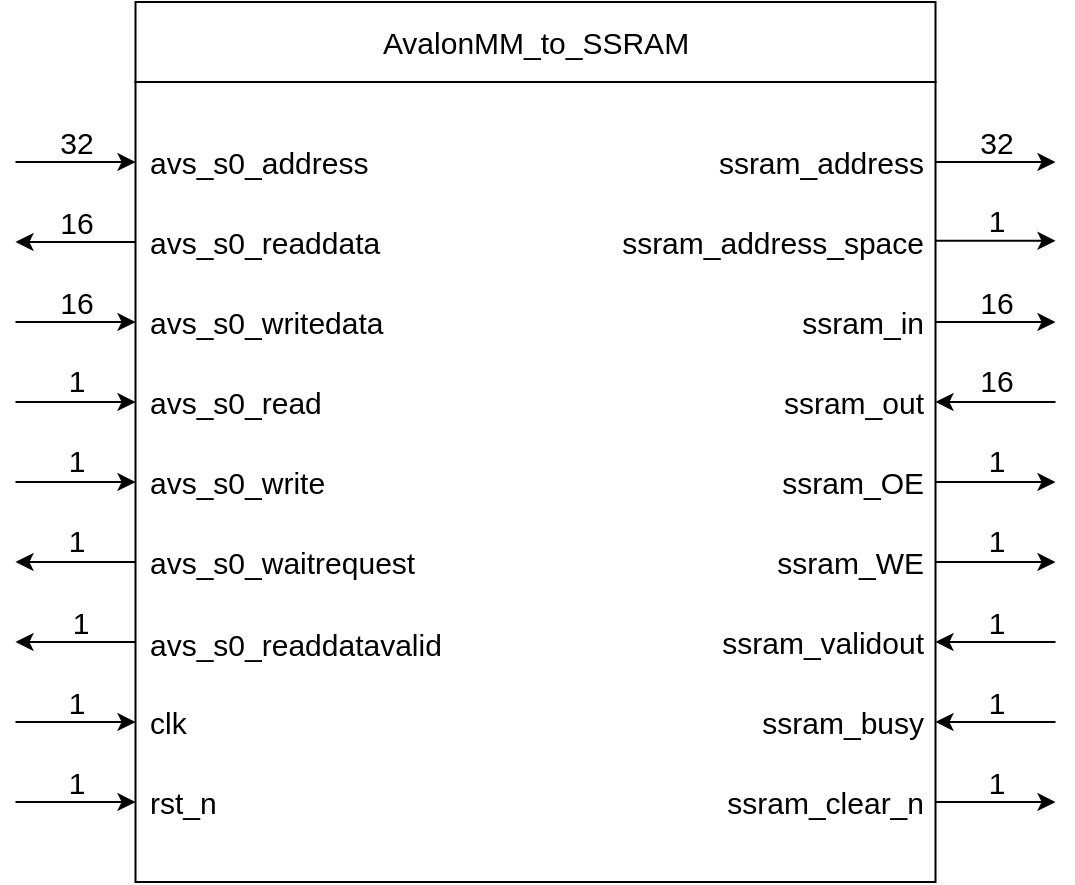 <mxfile version="21.3.6" type="device" pages="4">
  <diagram id="aNipMCgoFr5Zwash_G46" name="AvalonMM_to_SSRAM">
    <mxGraphModel dx="1362" dy="766" grid="1" gridSize="10" guides="1" tooltips="1" connect="1" arrows="1" fold="1" page="1" pageScale="1" pageWidth="850" pageHeight="1100" math="0" shadow="0">
      <root>
        <mxCell id="0" />
        <mxCell id="1" parent="0" />
        <mxCell id="7uRNbXWkZxl7LxoGMfkp-1" value="" style="rounded=0;whiteSpace=wrap;html=1;" parent="1" vertex="1">
          <mxGeometry x="229.75" y="120" width="400" height="400" as="geometry" />
        </mxCell>
        <mxCell id="7uRNbXWkZxl7LxoGMfkp-2" value="&lt;font style=&quot;font-size: 15px;&quot;&gt;avs_s0_&lt;font style=&quot;font-size: 15px;&quot;&gt;address&lt;/font&gt;&lt;/font&gt;" style="text;html=1;align=left;verticalAlign=middle;resizable=0;points=[];autosize=1;strokeColor=none;fillColor=none;" parent="1" vertex="1">
          <mxGeometry x="234.75" y="145" width="130" height="30" as="geometry" />
        </mxCell>
        <mxCell id="7uRNbXWkZxl7LxoGMfkp-3" value="&lt;font style=&quot;font-size: 15px;&quot;&gt;avs_s0_&lt;/font&gt;readdata" style="text;html=1;align=left;verticalAlign=middle;resizable=0;points=[];autosize=1;strokeColor=none;fillColor=none;fontSize=15;" parent="1" vertex="1">
          <mxGeometry x="234.75" y="185" width="140" height="30" as="geometry" />
        </mxCell>
        <mxCell id="7uRNbXWkZxl7LxoGMfkp-4" value="&lt;font style=&quot;font-size: 15px;&quot;&gt;avs_s0_&lt;/font&gt;read" style="text;html=1;align=left;verticalAlign=middle;resizable=0;points=[];autosize=1;strokeColor=none;fillColor=none;fontSize=15;" parent="1" vertex="1">
          <mxGeometry x="234.75" y="265" width="110" height="30" as="geometry" />
        </mxCell>
        <mxCell id="7uRNbXWkZxl7LxoGMfkp-5" value="&lt;font style=&quot;font-size: 15px;&quot;&gt;avs_s0_w&lt;/font&gt;ritedata" style="text;html=1;align=left;verticalAlign=middle;resizable=0;points=[];autosize=1;strokeColor=none;fillColor=none;fontSize=15;" parent="1" vertex="1">
          <mxGeometry x="234.75" y="225" width="140" height="30" as="geometry" />
        </mxCell>
        <mxCell id="7uRNbXWkZxl7LxoGMfkp-6" value="&lt;font style=&quot;font-size: 15px;&quot;&gt;avs_s0_&lt;font style=&quot;font-size: 15px;&quot;&gt;&lt;/font&gt;&lt;/font&gt;write" style="text;html=1;align=left;verticalAlign=middle;resizable=0;points=[];autosize=1;strokeColor=none;fillColor=none;fontSize=15;" parent="1" vertex="1">
          <mxGeometry x="234.75" y="305" width="110" height="30" as="geometry" />
        </mxCell>
        <mxCell id="7uRNbXWkZxl7LxoGMfkp-7" value="&lt;font style=&quot;font-size: 15px;&quot;&gt;avs_s0_&lt;font style=&quot;font-size: 15px;&quot;&gt;&lt;/font&gt;&lt;/font&gt;waitrequest" style="text;html=1;align=left;verticalAlign=middle;resizable=0;points=[];autosize=1;strokeColor=none;fillColor=none;fontSize=15;" parent="1" vertex="1">
          <mxGeometry x="234.75" y="345" width="160" height="30" as="geometry" />
        </mxCell>
        <mxCell id="7uRNbXWkZxl7LxoGMfkp-8" value="clk" style="text;html=1;align=left;verticalAlign=middle;resizable=0;points=[];autosize=1;strokeColor=none;fillColor=none;fontSize=15;" parent="1" vertex="1">
          <mxGeometry x="234.75" y="425" width="40" height="30" as="geometry" />
        </mxCell>
        <mxCell id="7uRNbXWkZxl7LxoGMfkp-14" value="AvalonMM_to_SSRAM" style="rounded=0;whiteSpace=wrap;html=1;fontSize=15;" parent="1" vertex="1">
          <mxGeometry x="229.75" y="80" width="400" height="40" as="geometry" />
        </mxCell>
        <mxCell id="7uRNbXWkZxl7LxoGMfkp-15" value="" style="endArrow=classic;html=1;rounded=0;fontSize=15;" parent="1" edge="1">
          <mxGeometry width="50" height="50" relative="1" as="geometry">
            <mxPoint x="629.75" y="320" as="sourcePoint" />
            <mxPoint x="689.75" y="320" as="targetPoint" />
          </mxGeometry>
        </mxCell>
        <mxCell id="7uRNbXWkZxl7LxoGMfkp-16" value="1" style="text;html=1;align=center;verticalAlign=middle;resizable=0;points=[];autosize=1;strokeColor=none;fillColor=none;fontSize=15;" parent="1" vertex="1">
          <mxGeometry x="649.75" y="339.31" width="20" height="20" as="geometry" />
        </mxCell>
        <mxCell id="7uRNbXWkZxl7LxoGMfkp-17" value="" style="endArrow=classic;html=1;rounded=0;fontSize=15;" parent="1" edge="1">
          <mxGeometry width="50" height="50" relative="1" as="geometry">
            <mxPoint x="629.75" y="240.0" as="sourcePoint" />
            <mxPoint x="689.75" y="240.0" as="targetPoint" />
          </mxGeometry>
        </mxCell>
        <mxCell id="7uRNbXWkZxl7LxoGMfkp-18" value="1" style="text;html=1;align=center;verticalAlign=middle;resizable=0;points=[];autosize=1;strokeColor=none;fillColor=none;fontSize=15;" parent="1" vertex="1">
          <mxGeometry x="649.75" y="299.31" width="20" height="20" as="geometry" />
        </mxCell>
        <mxCell id="7uRNbXWkZxl7LxoGMfkp-19" value="" style="endArrow=classic;html=1;rounded=0;fontSize=15;" parent="1" edge="1">
          <mxGeometry width="50" height="50" relative="1" as="geometry">
            <mxPoint x="629.75" y="360" as="sourcePoint" />
            <mxPoint x="689.75" y="360" as="targetPoint" />
          </mxGeometry>
        </mxCell>
        <mxCell id="7uRNbXWkZxl7LxoGMfkp-23" value="" style="endArrow=classic;html=1;rounded=0;fontSize=15;" parent="1" edge="1">
          <mxGeometry width="50" height="50" relative="1" as="geometry">
            <mxPoint x="169.75" y="440" as="sourcePoint" />
            <mxPoint x="229.75" y="440" as="targetPoint" />
          </mxGeometry>
        </mxCell>
        <mxCell id="7uRNbXWkZxl7LxoGMfkp-24" value="1" style="text;html=1;align=center;verticalAlign=middle;resizable=0;points=[];autosize=1;strokeColor=none;fillColor=none;fontSize=15;" parent="1" vertex="1">
          <mxGeometry x="189.75" y="420" width="20" height="20" as="geometry" />
        </mxCell>
        <mxCell id="7uRNbXWkZxl7LxoGMfkp-25" value="" style="endArrow=classic;html=1;rounded=0;fontSize=15;" parent="1" edge="1">
          <mxGeometry width="50" height="50" relative="1" as="geometry">
            <mxPoint x="229.75" y="360" as="sourcePoint" />
            <mxPoint x="169.75" y="360" as="targetPoint" />
          </mxGeometry>
        </mxCell>
        <mxCell id="7uRNbXWkZxl7LxoGMfkp-26" value="1" style="text;html=1;align=center;verticalAlign=middle;resizable=0;points=[];autosize=1;strokeColor=none;fillColor=none;fontSize=15;" parent="1" vertex="1">
          <mxGeometry x="189.75" y="339.31" width="20" height="20" as="geometry" />
        </mxCell>
        <mxCell id="7uRNbXWkZxl7LxoGMfkp-27" value="" style="endArrow=classic;html=1;rounded=0;fontSize=15;" parent="1" edge="1">
          <mxGeometry width="50" height="50" relative="1" as="geometry">
            <mxPoint x="169.75" y="320" as="sourcePoint" />
            <mxPoint x="229.75" y="320" as="targetPoint" />
          </mxGeometry>
        </mxCell>
        <mxCell id="7uRNbXWkZxl7LxoGMfkp-28" value="1" style="text;html=1;align=center;verticalAlign=middle;resizable=0;points=[];autosize=1;strokeColor=none;fillColor=none;fontSize=15;" parent="1" vertex="1">
          <mxGeometry x="189.75" y="299.31" width="20" height="20" as="geometry" />
        </mxCell>
        <mxCell id="7uRNbXWkZxl7LxoGMfkp-29" value="" style="endArrow=classic;html=1;rounded=0;fontSize=15;" parent="1" edge="1">
          <mxGeometry width="50" height="50" relative="1" as="geometry">
            <mxPoint x="169.75" y="280" as="sourcePoint" />
            <mxPoint x="229.75" y="280" as="targetPoint" />
          </mxGeometry>
        </mxCell>
        <mxCell id="7uRNbXWkZxl7LxoGMfkp-30" value="1" style="text;html=1;align=center;verticalAlign=middle;resizable=0;points=[];autosize=1;strokeColor=none;fillColor=none;fontSize=15;" parent="1" vertex="1">
          <mxGeometry x="189.75" y="259.31" width="20" height="20" as="geometry" />
        </mxCell>
        <mxCell id="7uRNbXWkZxl7LxoGMfkp-31" value="" style="endArrow=classic;html=1;rounded=0;fontSize=15;" parent="1" edge="1">
          <mxGeometry width="50" height="50" relative="1" as="geometry">
            <mxPoint x="169.75" y="240" as="sourcePoint" />
            <mxPoint x="229.75" y="240" as="targetPoint" />
          </mxGeometry>
        </mxCell>
        <mxCell id="7uRNbXWkZxl7LxoGMfkp-32" value="" style="endArrow=none;html=1;rounded=0;fontSize=15;startArrow=classic;startFill=1;endFill=0;" parent="1" edge="1">
          <mxGeometry width="50" height="50" relative="1" as="geometry">
            <mxPoint x="629.75" y="440" as="sourcePoint" />
            <mxPoint x="689.75" y="440" as="targetPoint" />
          </mxGeometry>
        </mxCell>
        <mxCell id="7uRNbXWkZxl7LxoGMfkp-33" value="32" style="text;html=1;align=center;verticalAlign=middle;resizable=0;points=[];autosize=1;strokeColor=none;fillColor=none;fontSize=15;" parent="1" vertex="1">
          <mxGeometry x="639.75" y="135" width="40" height="30" as="geometry" />
        </mxCell>
        <mxCell id="7uRNbXWkZxl7LxoGMfkp-34" value="" style="endArrow=classic;html=1;rounded=0;fontSize=15;" parent="1" edge="1">
          <mxGeometry width="50" height="50" relative="1" as="geometry">
            <mxPoint x="229.75" y="200" as="sourcePoint" />
            <mxPoint x="169.75" y="200" as="targetPoint" />
          </mxGeometry>
        </mxCell>
        <mxCell id="7uRNbXWkZxl7LxoGMfkp-35" value="" style="endArrow=classic;html=1;rounded=0;fontSize=15;" parent="1" edge="1">
          <mxGeometry width="50" height="50" relative="1" as="geometry">
            <mxPoint x="169.75" y="160" as="sourcePoint" />
            <mxPoint x="229.75" y="160" as="targetPoint" />
          </mxGeometry>
        </mxCell>
        <mxCell id="7uRNbXWkZxl7LxoGMfkp-36" value="32" style="text;html=1;align=center;verticalAlign=middle;resizable=0;points=[];autosize=1;strokeColor=none;fillColor=none;fontSize=15;" parent="1" vertex="1">
          <mxGeometry x="184.75" y="140" width="30" height="20" as="geometry" />
        </mxCell>
        <mxCell id="7uRNbXWkZxl7LxoGMfkp-37" value="16" style="text;html=1;align=center;verticalAlign=middle;resizable=0;points=[];autosize=1;strokeColor=none;fillColor=none;fontSize=15;" parent="1" vertex="1">
          <mxGeometry x="184.75" y="180" width="30" height="20" as="geometry" />
        </mxCell>
        <mxCell id="7uRNbXWkZxl7LxoGMfkp-38" value="16" style="text;html=1;align=center;verticalAlign=middle;resizable=0;points=[];autosize=1;strokeColor=none;fillColor=none;fontSize=15;" parent="1" vertex="1">
          <mxGeometry x="184.75" y="220" width="30" height="20" as="geometry" />
        </mxCell>
        <mxCell id="7uRNbXWkZxl7LxoGMfkp-39" value="rst_n" style="text;html=1;align=left;verticalAlign=middle;resizable=0;points=[];autosize=1;strokeColor=none;fillColor=none;fontSize=15;" parent="1" vertex="1">
          <mxGeometry x="234.75" y="465" width="60" height="30" as="geometry" />
        </mxCell>
        <mxCell id="7uRNbXWkZxl7LxoGMfkp-40" value="" style="endArrow=classic;html=1;rounded=0;fontSize=15;" parent="1" edge="1">
          <mxGeometry width="50" height="50" relative="1" as="geometry">
            <mxPoint x="169.75" y="480" as="sourcePoint" />
            <mxPoint x="229.75" y="480" as="targetPoint" />
          </mxGeometry>
        </mxCell>
        <mxCell id="7uRNbXWkZxl7LxoGMfkp-41" value="1" style="text;html=1;align=center;verticalAlign=middle;resizable=0;points=[];autosize=1;strokeColor=none;fillColor=none;fontSize=15;" parent="1" vertex="1">
          <mxGeometry x="189.75" y="460" width="20" height="20" as="geometry" />
        </mxCell>
        <mxCell id="7uRNbXWkZxl7LxoGMfkp-42" value="&lt;font style=&quot;font-size: 15px;&quot;&gt;avs_s0_&lt;font style=&quot;font-size: 15px;&quot;&gt;&lt;/font&gt;&lt;/font&gt;readdatavalid" style="text;html=1;align=left;verticalAlign=middle;resizable=0;points=[];autosize=1;strokeColor=none;fillColor=none;fontSize=15;" parent="1" vertex="1">
          <mxGeometry x="234.75" y="385.69" width="170" height="30" as="geometry" />
        </mxCell>
        <mxCell id="7uRNbXWkZxl7LxoGMfkp-43" value="" style="endArrow=classic;html=1;rounded=0;fontSize=15;" parent="1" edge="1">
          <mxGeometry width="50" height="50" relative="1" as="geometry">
            <mxPoint x="229.75" y="400" as="sourcePoint" />
            <mxPoint x="169.75" y="400" as="targetPoint" />
          </mxGeometry>
        </mxCell>
        <mxCell id="7uRNbXWkZxl7LxoGMfkp-44" value="1" style="text;html=1;align=center;verticalAlign=middle;resizable=0;points=[];autosize=1;strokeColor=none;fillColor=none;fontSize=15;" parent="1" vertex="1">
          <mxGeometry x="192.25" y="380" width="20" height="20" as="geometry" />
        </mxCell>
        <mxCell id="O9NMfc2VU4IbGUOjIKSB-1" value="&lt;font style=&quot;font-size: 15px;&quot;&gt;ssram_&lt;/font&gt;&lt;font style=&quot;font-size: 15px;&quot;&gt;&lt;font style=&quot;font-size: 15px;&quot;&gt;address&lt;/font&gt;&lt;/font&gt;" style="text;html=1;align=right;verticalAlign=middle;resizable=0;points=[];autosize=1;strokeColor=none;fillColor=none;" parent="1" vertex="1">
          <mxGeometry x="494.75" y="145" width="130" height="30" as="geometry" />
        </mxCell>
        <mxCell id="O9NMfc2VU4IbGUOjIKSB-2" value="&lt;font style=&quot;font-size: 15px;&quot;&gt;ssram_&lt;/font&gt;&lt;font style=&quot;font-size: 15px;&quot;&gt;out&lt;/font&gt;" style="text;html=1;align=right;verticalAlign=middle;resizable=0;points=[];autosize=1;strokeColor=none;fillColor=none;" parent="1" vertex="1">
          <mxGeometry x="534.75" y="265" width="90" height="30" as="geometry" />
        </mxCell>
        <mxCell id="O9NMfc2VU4IbGUOjIKSB-3" value="&lt;font style=&quot;font-size: 15px;&quot;&gt;ssram_i&lt;/font&gt;&lt;font style=&quot;font-size: 15px;&quot;&gt;n&lt;/font&gt;" style="text;html=1;align=right;verticalAlign=middle;resizable=0;points=[];autosize=1;strokeColor=none;fillColor=none;" parent="1" vertex="1">
          <mxGeometry x="544.75" y="225" width="80" height="30" as="geometry" />
        </mxCell>
        <mxCell id="O9NMfc2VU4IbGUOjIKSB-4" value="&lt;font style=&quot;font-size: 15px;&quot;&gt;ssram_&lt;/font&gt;&lt;font style=&quot;font-size: 15px;&quot;&gt;&lt;font style=&quot;font-size: 15px;&quot;&gt;validout&lt;/font&gt;&lt;/font&gt;" style="text;html=1;align=right;verticalAlign=middle;resizable=0;points=[];autosize=1;strokeColor=none;fillColor=none;" parent="1" vertex="1">
          <mxGeometry x="504.75" y="385" width="120" height="30" as="geometry" />
        </mxCell>
        <mxCell id="O9NMfc2VU4IbGUOjIKSB-5" value="&lt;font style=&quot;font-size: 15px;&quot;&gt;ssram_&lt;/font&gt;&lt;font style=&quot;font-size: 15px;&quot;&gt;WE&lt;/font&gt;" style="text;html=1;align=right;verticalAlign=middle;resizable=0;points=[];autosize=1;strokeColor=none;fillColor=none;rotation=0;" parent="1" vertex="1">
          <mxGeometry x="524.75" y="345" width="100" height="30" as="geometry" />
        </mxCell>
        <mxCell id="O9NMfc2VU4IbGUOjIKSB-6" value="&lt;font style=&quot;font-size: 15px;&quot;&gt;ssram_&lt;/font&gt;&lt;font style=&quot;font-size: 15px;&quot;&gt;OE&lt;/font&gt;" style="text;html=1;align=right;verticalAlign=middle;resizable=0;points=[];autosize=1;strokeColor=none;fillColor=none;rotation=0;" parent="1" vertex="1">
          <mxGeometry x="534.75" y="305" width="90" height="30" as="geometry" />
        </mxCell>
        <mxCell id="O9NMfc2VU4IbGUOjIKSB-7" value="&lt;font style=&quot;font-size: 15px;&quot;&gt;ssram_&lt;/font&gt;&lt;font style=&quot;font-size: 15px;&quot;&gt;busy&lt;/font&gt;" style="text;html=1;align=right;verticalAlign=middle;resizable=0;points=[];autosize=1;strokeColor=none;fillColor=none;" parent="1" vertex="1">
          <mxGeometry x="524.75" y="425" width="100" height="30" as="geometry" />
        </mxCell>
        <mxCell id="O9NMfc2VU4IbGUOjIKSB-9" value="" style="endArrow=none;html=1;rounded=0;fontSize=15;startArrow=classic;startFill=1;endFill=0;" parent="1" edge="1">
          <mxGeometry width="50" height="50" relative="1" as="geometry">
            <mxPoint x="629.75" y="400" as="sourcePoint" />
            <mxPoint x="689.75" y="400" as="targetPoint" />
          </mxGeometry>
        </mxCell>
        <mxCell id="O9NMfc2VU4IbGUOjIKSB-10" value="" style="endArrow=none;html=1;rounded=0;fontSize=15;startArrow=classic;startFill=1;endFill=0;" parent="1" edge="1">
          <mxGeometry width="50" height="50" relative="1" as="geometry">
            <mxPoint x="629.75" y="280" as="sourcePoint" />
            <mxPoint x="689.75" y="280" as="targetPoint" />
          </mxGeometry>
        </mxCell>
        <mxCell id="bcyavMN69FrFH7wbn9DO-2" value="" style="endArrow=classic;html=1;rounded=0;fontSize=15;" parent="1" edge="1">
          <mxGeometry width="50" height="50" relative="1" as="geometry">
            <mxPoint x="629.75" y="160" as="sourcePoint" />
            <mxPoint x="689.75" y="160" as="targetPoint" />
          </mxGeometry>
        </mxCell>
        <mxCell id="RlWbitO6EM8BJqmgNqRc-1" value="1" style="text;html=1;align=center;verticalAlign=middle;resizable=0;points=[];autosize=1;strokeColor=none;fillColor=none;fontSize=15;" parent="1" vertex="1">
          <mxGeometry x="649.75" y="420" width="20" height="20" as="geometry" />
        </mxCell>
        <mxCell id="RlWbitO6EM8BJqmgNqRc-2" value="1" style="text;html=1;align=center;verticalAlign=middle;resizable=0;points=[];autosize=1;strokeColor=none;fillColor=none;fontSize=15;" parent="1" vertex="1">
          <mxGeometry x="649.75" y="380" width="20" height="20" as="geometry" />
        </mxCell>
        <mxCell id="RlWbitO6EM8BJqmgNqRc-3" value="16" style="text;html=1;align=center;verticalAlign=middle;resizable=0;points=[];autosize=1;strokeColor=none;fillColor=none;fontSize=15;" parent="1" vertex="1">
          <mxGeometry x="644.75" y="220" width="30" height="20" as="geometry" />
        </mxCell>
        <mxCell id="RlWbitO6EM8BJqmgNqRc-4" value="16" style="text;html=1;align=center;verticalAlign=middle;resizable=0;points=[];autosize=1;strokeColor=none;fillColor=none;fontSize=15;" parent="1" vertex="1">
          <mxGeometry x="644.75" y="259.31" width="30" height="20" as="geometry" />
        </mxCell>
        <mxCell id="g8C0Mqhqmcd-Wye-2PPk-1" value="" style="endArrow=classic;html=1;rounded=0;fontSize=15;" parent="1" edge="1">
          <mxGeometry width="50" height="50" relative="1" as="geometry">
            <mxPoint x="629.75" y="480.0" as="sourcePoint" />
            <mxPoint x="689.75" y="480.0" as="targetPoint" />
          </mxGeometry>
        </mxCell>
        <mxCell id="g8C0Mqhqmcd-Wye-2PPk-2" value="1" style="text;html=1;align=center;verticalAlign=middle;resizable=0;points=[];autosize=1;strokeColor=none;fillColor=none;fontSize=15;" parent="1" vertex="1">
          <mxGeometry x="649.75" y="460" width="20" height="20" as="geometry" />
        </mxCell>
        <mxCell id="g8C0Mqhqmcd-Wye-2PPk-3" value="&lt;font style=&quot;font-size: 15px;&quot;&gt;ssram_clear_n&lt;/font&gt;" style="text;html=1;align=right;verticalAlign=middle;resizable=0;points=[];autosize=1;strokeColor=none;fillColor=none;" parent="1" vertex="1">
          <mxGeometry x="504.75" y="465" width="120" height="30" as="geometry" />
        </mxCell>
        <mxCell id="lHwEbxfXvSUswyJkpIzo-2" value="&lt;font style=&quot;font-size: 15px;&quot;&gt;ssram_&lt;font style=&quot;font-size: 15px;&quot;&gt;&lt;font style=&quot;font-size: 15px;&quot;&gt;address&lt;/font&gt;&lt;/font&gt;_space&lt;/font&gt;" style="text;html=1;align=right;verticalAlign=middle;resizable=0;points=[];autosize=1;strokeColor=none;fillColor=none;" parent="1" vertex="1">
          <mxGeometry x="454.75" y="185" width="170" height="30" as="geometry" />
        </mxCell>
        <mxCell id="lHwEbxfXvSUswyJkpIzo-3" value="" style="endArrow=classic;html=1;rounded=0;fontSize=15;" parent="1" edge="1">
          <mxGeometry width="50" height="50" relative="1" as="geometry">
            <mxPoint x="629.75" y="199.43" as="sourcePoint" />
            <mxPoint x="689.75" y="199.43" as="targetPoint" />
          </mxGeometry>
        </mxCell>
        <mxCell id="lHwEbxfXvSUswyJkpIzo-4" value="1" style="text;html=1;align=center;verticalAlign=middle;resizable=0;points=[];autosize=1;strokeColor=none;fillColor=none;fontSize=15;" parent="1" vertex="1">
          <mxGeometry x="649.75" y="178.74" width="20" height="20" as="geometry" />
        </mxCell>
      </root>
    </mxGraphModel>
  </diagram>
  <diagram name="AvalonMM_to_SSRAM: RTL" id="xgOTYnnc5dOO5Jlde8V4">
    <mxGraphModel dx="4255" dy="1915" grid="1" gridSize="10" guides="1" tooltips="1" connect="1" arrows="1" fold="1" page="1" pageScale="1" pageWidth="850" pageHeight="1100" math="0" shadow="0">
      <root>
        <mxCell id="sEW1re1bT8H7BAdPNqU6-0" />
        <mxCell id="sEW1re1bT8H7BAdPNqU6-1" parent="sEW1re1bT8H7BAdPNqU6-0" />
        <mxCell id="sEW1re1bT8H7BAdPNqU6-2" style="edgeStyle=orthogonalEdgeStyle;rounded=0;orthogonalLoop=1;jettySize=auto;html=1;entryX=0.5;entryY=0;entryDx=0;entryDy=0;" parent="sEW1re1bT8H7BAdPNqU6-1" target="sEW1re1bT8H7BAdPNqU6-31" edge="1">
          <mxGeometry relative="1" as="geometry">
            <mxPoint x="240" y="340.27" as="targetPoint" />
            <Array as="points" />
            <mxPoint x="1400" y="340.27" as="sourcePoint" />
          </mxGeometry>
        </mxCell>
        <mxCell id="sEW1re1bT8H7BAdPNqU6-3" value="&lt;font style=&quot;font-size: 15px;&quot;&gt;avs_s0_&lt;font style=&quot;font-size: 15px;&quot;&gt;address&lt;/font&gt;&lt;/font&gt;" style="text;html=1;align=right;verticalAlign=middle;resizable=0;points=[];autosize=1;strokeColor=none;fillColor=none;" parent="sEW1re1bT8H7BAdPNqU6-1" vertex="1">
          <mxGeometry x="-529.5" y="1284.87" width="130" height="30" as="geometry" />
        </mxCell>
        <mxCell id="sEW1re1bT8H7BAdPNqU6-4" value="avs_s0_readdata" style="text;html=1;align=right;verticalAlign=middle;resizable=0;points=[];autosize=1;strokeColor=none;fillColor=none;fontSize=15;" parent="sEW1re1bT8H7BAdPNqU6-1" vertex="1">
          <mxGeometry x="-540" y="385.14" width="140" height="30" as="geometry" />
        </mxCell>
        <mxCell id="sEW1re1bT8H7BAdPNqU6-5" value="avs_s0_read" style="text;html=1;align=right;verticalAlign=middle;resizable=0;points=[];autosize=1;strokeColor=none;fillColor=none;fontSize=15;" parent="sEW1re1bT8H7BAdPNqU6-1" vertex="1">
          <mxGeometry x="-509" y="1404.33" width="110" height="30" as="geometry" />
        </mxCell>
        <mxCell id="sEW1re1bT8H7BAdPNqU6-6" value="avs_s0_writedata" style="text;html=1;align=right;verticalAlign=middle;resizable=0;points=[];autosize=1;strokeColor=none;fillColor=none;fontSize=15;" parent="sEW1re1bT8H7BAdPNqU6-1" vertex="1">
          <mxGeometry x="-536.5" y="1344.33" width="140" height="30" as="geometry" />
        </mxCell>
        <mxCell id="sEW1re1bT8H7BAdPNqU6-7" value="avs_s0_write" style="text;html=1;align=right;verticalAlign=middle;resizable=0;points=[];autosize=1;strokeColor=none;fillColor=none;fontSize=15;" parent="sEW1re1bT8H7BAdPNqU6-1" vertex="1">
          <mxGeometry x="-506.5" y="1464.33" width="110" height="30" as="geometry" />
        </mxCell>
        <mxCell id="sEW1re1bT8H7BAdPNqU6-8" value="avs_s0_waitrequest" style="text;html=1;align=right;verticalAlign=middle;resizable=0;points=[];autosize=1;strokeColor=none;fillColor=none;fontSize=15;" parent="sEW1re1bT8H7BAdPNqU6-1" vertex="1">
          <mxGeometry x="-559.5" y="325.27" width="160" height="30" as="geometry" />
        </mxCell>
        <mxCell id="sEW1re1bT8H7BAdPNqU6-9" value="" style="endArrow=classic;html=1;rounded=0;fontSize=15;" parent="sEW1re1bT8H7BAdPNqU6-1" edge="1">
          <mxGeometry width="50" height="50" relative="1" as="geometry">
            <mxPoint x="-161" y="339.87" as="sourcePoint" />
            <mxPoint x="-381" y="339.87" as="targetPoint" />
            <Array as="points" />
          </mxGeometry>
        </mxCell>
        <mxCell id="sEW1re1bT8H7BAdPNqU6-10" value="&lt;font style=&quot;font-size: 12px;&quot;&gt;31 downto 0&lt;/font&gt;" style="text;html=1;align=center;verticalAlign=middle;resizable=0;points=[];autosize=1;strokeColor=none;fillColor=none;fontSize=15;" parent="sEW1re1bT8H7BAdPNqU6-1" vertex="1">
          <mxGeometry x="-169.5" y="1274.41" width="90" height="30" as="geometry" />
        </mxCell>
        <mxCell id="sEW1re1bT8H7BAdPNqU6-11" value="&lt;font style=&quot;font-size: 12px;&quot;&gt;47 downto 32&lt;/font&gt;" style="text;html=1;align=center;verticalAlign=middle;resizable=0;points=[];autosize=1;strokeColor=none;fillColor=none;fontSize=15;" parent="sEW1re1bT8H7BAdPNqU6-1" vertex="1">
          <mxGeometry x="-174" y="1333.87" width="100" height="30" as="geometry" />
        </mxCell>
        <mxCell id="sEW1re1bT8H7BAdPNqU6-12" value="" style="endArrow=classic;html=1;rounded=0;fontSize=15;" parent="sEW1re1bT8H7BAdPNqU6-1" edge="1">
          <mxGeometry width="50" height="50" relative="1" as="geometry">
            <mxPoint x="-380" y="1300" as="sourcePoint" />
            <mxPoint x="-60" y="1239.6" as="targetPoint" />
            <Array as="points">
              <mxPoint x="-60" y="1299.41" />
            </Array>
          </mxGeometry>
        </mxCell>
        <mxCell id="sEW1re1bT8H7BAdPNqU6-13" value="&lt;font style=&quot;font-size: 15px;&quot;&gt;readdatavalid&lt;/font&gt;" style="text;html=1;align=left;verticalAlign=middle;resizable=0;points=[];autosize=1;strokeColor=none;fillColor=none;rotation=-90;" parent="sEW1re1bT8H7BAdPNqU6-1" vertex="1">
          <mxGeometry x="-294" y="109.67" width="110" height="30" as="geometry" />
        </mxCell>
        <mxCell id="sEW1re1bT8H7BAdPNqU6-14" value="" style="endArrow=classic;html=1;rounded=0;fontSize=15;" parent="sEW1re1bT8H7BAdPNqU6-1" edge="1">
          <mxGeometry width="50" height="50" relative="1" as="geometry">
            <mxPoint x="-240" y="280" as="sourcePoint" />
            <mxPoint x="-380" y="280" as="targetPoint" />
          </mxGeometry>
        </mxCell>
        <mxCell id="sEW1re1bT8H7BAdPNqU6-15" value="&lt;div align=&quot;right&quot;&gt;&lt;font style=&quot;font-size: 15px;&quot;&gt;avs_s0_readdatavalid&lt;/font&gt;&lt;/div&gt;" style="text;html=1;align=right;verticalAlign=middle;resizable=0;points=[];autosize=1;strokeColor=none;fillColor=none;" parent="sEW1re1bT8H7BAdPNqU6-1" vertex="1">
          <mxGeometry x="-571" y="265.27" width="170" height="30" as="geometry" />
        </mxCell>
        <mxCell id="sEW1re1bT8H7BAdPNqU6-16" value="&lt;font style=&quot;font-size: 15px;&quot;&gt;ssram_&lt;/font&gt;&lt;font style=&quot;font-size: 15px;&quot;&gt;&lt;font style=&quot;font-size: 15px;&quot;&gt;address&lt;/font&gt;&lt;/font&gt;" style="text;html=1;align=left;verticalAlign=middle;resizable=0;points=[];autosize=1;strokeColor=none;fillColor=none;" parent="sEW1re1bT8H7BAdPNqU6-1" vertex="1">
          <mxGeometry x="1417" y="1284.06" width="130" height="30" as="geometry" />
        </mxCell>
        <mxCell id="sEW1re1bT8H7BAdPNqU6-17" value="" style="endArrow=classic;html=1;rounded=0;strokeColor=#00FF00;endFill=1;" parent="sEW1re1bT8H7BAdPNqU6-1" edge="1">
          <mxGeometry width="50" height="50" relative="1" as="geometry">
            <mxPoint x="-240" y="200" as="sourcePoint" />
            <mxPoint x="-240" y="280" as="targetPoint" />
          </mxGeometry>
        </mxCell>
        <mxCell id="sEW1re1bT8H7BAdPNqU6-18" value="&lt;font style=&quot;font-size: 15px;&quot;&gt;ssram_&lt;/font&gt;&lt;font style=&quot;font-size: 15px;&quot;&gt;&lt;font style=&quot;font-size: 15px;&quot;&gt;out&lt;/font&gt;&lt;/font&gt;" style="text;html=1;align=left;verticalAlign=middle;resizable=0;points=[];autosize=1;strokeColor=none;fillColor=none;" parent="sEW1re1bT8H7BAdPNqU6-1" vertex="1">
          <mxGeometry x="1420" y="326.51" width="90" height="30" as="geometry" />
        </mxCell>
        <mxCell id="sEW1re1bT8H7BAdPNqU6-19" value="&lt;font style=&quot;font-size: 15px;&quot;&gt;ssram_&lt;/font&gt;&lt;font style=&quot;font-size: 15px;&quot;&gt;in&lt;/font&gt;" style="text;html=1;align=left;verticalAlign=middle;resizable=0;points=[];autosize=1;strokeColor=none;fillColor=none;" parent="sEW1re1bT8H7BAdPNqU6-1" vertex="1">
          <mxGeometry x="1420" y="860.0" width="80" height="30" as="geometry" />
        </mxCell>
        <mxCell id="sEW1re1bT8H7BAdPNqU6-20" value="&lt;font style=&quot;font-size: 15px;&quot;&gt;ssram_&lt;/font&gt;&lt;font style=&quot;font-size: 15px;&quot;&gt;&lt;font style=&quot;font-size: 15px;&quot;&gt;validout&lt;/font&gt;&lt;/font&gt;" style="text;html=1;align=left;verticalAlign=middle;resizable=0;points=[];autosize=1;strokeColor=none;fillColor=none;" parent="sEW1re1bT8H7BAdPNqU6-1" vertex="1">
          <mxGeometry x="1419" y="1896.0" width="120" height="30" as="geometry" />
        </mxCell>
        <mxCell id="sEW1re1bT8H7BAdPNqU6-21" value="&lt;font style=&quot;font-size: 15px;&quot;&gt;ssram_&lt;/font&gt;&lt;font style=&quot;font-size: 15px;&quot;&gt;WE&lt;/font&gt;" style="text;html=1;align=left;verticalAlign=middle;resizable=0;points=[];autosize=1;strokeColor=none;fillColor=none;rotation=0;" parent="sEW1re1bT8H7BAdPNqU6-1" vertex="1">
          <mxGeometry x="1420" y="1564.9" width="100" height="30" as="geometry" />
        </mxCell>
        <mxCell id="sEW1re1bT8H7BAdPNqU6-22" value="&lt;font style=&quot;font-size: 15px;&quot;&gt;ssram_&lt;/font&gt;&lt;font style=&quot;font-size: 15px;&quot;&gt;OE&lt;/font&gt;" style="text;html=1;align=left;verticalAlign=middle;resizable=0;points=[];autosize=1;strokeColor=none;fillColor=none;rotation=0;" parent="sEW1re1bT8H7BAdPNqU6-1" vertex="1">
          <mxGeometry x="1420" y="1634.8" width="90" height="30" as="geometry" />
        </mxCell>
        <mxCell id="sEW1re1bT8H7BAdPNqU6-23" style="edgeStyle=orthogonalEdgeStyle;rounded=0;orthogonalLoop=1;jettySize=auto;html=1;strokeWidth=1;exitX=0.5;exitY=0;exitDx=0;exitDy=0;entryX=0.5;entryY=1;entryDx=0;entryDy=0;" parent="sEW1re1bT8H7BAdPNqU6-1" source="sEW1re1bT8H7BAdPNqU6-36" target="sEW1re1bT8H7BAdPNqU6-70" edge="1">
          <mxGeometry relative="1" as="geometry">
            <mxPoint x="320" y="1241" as="targetPoint" />
            <mxPoint x="240" y="1197.71" as="sourcePoint" />
            <Array as="points">
              <mxPoint x="200" y="1240" />
              <mxPoint x="240" y="1240" />
            </Array>
          </mxGeometry>
        </mxCell>
        <mxCell id="sEW1re1bT8H7BAdPNqU6-24" value="" style="endArrow=classic;html=1;rounded=0;fontSize=15;" parent="sEW1re1bT8H7BAdPNqU6-1" edge="1">
          <mxGeometry width="50" height="50" relative="1" as="geometry">
            <mxPoint x="-380" y="1360" as="sourcePoint" />
            <mxPoint x="-20" y="1239.6" as="targetPoint" />
            <Array as="points">
              <mxPoint x="-20" y="1359.6" />
            </Array>
          </mxGeometry>
        </mxCell>
        <mxCell id="sEW1re1bT8H7BAdPNqU6-25" value="" style="endArrow=classic;html=1;rounded=0;fontSize=15;" parent="sEW1re1bT8H7BAdPNqU6-1" edge="1">
          <mxGeometry width="50" height="50" relative="1" as="geometry">
            <mxPoint x="-380" y="1420" as="sourcePoint" />
            <mxPoint x="20" y="1239.6" as="targetPoint" />
            <Array as="points">
              <mxPoint x="20" y="1419.6" />
            </Array>
          </mxGeometry>
        </mxCell>
        <mxCell id="sEW1re1bT8H7BAdPNqU6-27" value="48 downto 48" style="text;html=1;align=center;verticalAlign=middle;resizable=0;points=[];autosize=1;strokeColor=none;fillColor=none;" parent="sEW1re1bT8H7BAdPNqU6-1" vertex="1">
          <mxGeometry x="-174" y="1388.87" width="100" height="30" as="geometry" />
        </mxCell>
        <mxCell id="sEW1re1bT8H7BAdPNqU6-28" value="49 downto 49" style="text;html=1;align=center;verticalAlign=middle;resizable=0;points=[];autosize=1;strokeColor=none;fillColor=none;" parent="sEW1re1bT8H7BAdPNqU6-1" vertex="1">
          <mxGeometry x="-174" y="1448.87" width="100" height="30" as="geometry" />
        </mxCell>
        <mxCell id="sEW1re1bT8H7BAdPNqU6-29" style="edgeStyle=orthogonalEdgeStyle;rounded=0;orthogonalLoop=1;jettySize=auto;html=1;exitX=0.5;exitY=1;exitDx=0;exitDy=0;" parent="sEW1re1bT8H7BAdPNqU6-1" source="sEW1re1bT8H7BAdPNqU6-31" edge="1">
          <mxGeometry relative="1" as="geometry">
            <mxPoint x="40" y="340.27" as="targetPoint" />
          </mxGeometry>
        </mxCell>
        <mxCell id="sEW1re1bT8H7BAdPNqU6-30" style="edgeStyle=orthogonalEdgeStyle;rounded=0;orthogonalLoop=1;jettySize=auto;html=1;entryX=0;entryY=0.5;entryDx=0;entryDy=0;strokeColor=#00FF00;" parent="sEW1re1bT8H7BAdPNqU6-1" target="sEW1re1bT8H7BAdPNqU6-31" edge="1">
          <mxGeometry relative="1" as="geometry">
            <mxPoint x="240" y="200" as="sourcePoint" />
            <Array as="points">
              <mxPoint x="240" y="220" />
              <mxPoint x="240" y="220" />
            </Array>
          </mxGeometry>
        </mxCell>
        <mxCell id="sEW1re1bT8H7BAdPNqU6-31" value="&lt;font style=&quot;font-size: 15px;&quot;&gt;READDATA: register&lt;/font&gt;" style="rounded=0;whiteSpace=wrap;html=1;direction=south;horizontal=0;" parent="sEW1re1bT8H7BAdPNqU6-1" vertex="1">
          <mxGeometry x="220" y="260.27" width="40" height="160" as="geometry" />
        </mxCell>
        <mxCell id="sEW1re1bT8H7BAdPNqU6-32" value="" style="triangle;whiteSpace=wrap;html=1;direction=east;" parent="sEW1re1bT8H7BAdPNqU6-1" vertex="1">
          <mxGeometry x="220" y="410.27" width="10" height="10" as="geometry" />
        </mxCell>
        <mxCell id="sEW1re1bT8H7BAdPNqU6-33" value="op_req" style="text;html=1;align=left;verticalAlign=middle;resizable=0;points=[];autosize=1;strokeColor=none;fillColor=none;fontSize=15;rotation=90;" parent="sEW1re1bT8H7BAdPNqU6-1" vertex="1">
          <mxGeometry x="2.0" y="2079.54" width="70" height="30" as="geometry" />
        </mxCell>
        <mxCell id="sEW1re1bT8H7BAdPNqU6-34" style="edgeStyle=orthogonalEdgeStyle;rounded=0;orthogonalLoop=1;jettySize=auto;html=1;entryX=0;entryY=0.5;entryDx=0;entryDy=0;strokeColor=#00FF00;" parent="sEW1re1bT8H7BAdPNqU6-1" target="sEW1re1bT8H7BAdPNqU6-36" edge="1">
          <mxGeometry relative="1" as="geometry">
            <mxPoint x="140" y="200" as="sourcePoint" />
          </mxGeometry>
        </mxCell>
        <mxCell id="sEW1re1bT8H7BAdPNqU6-35" style="edgeStyle=orthogonalEdgeStyle;rounded=0;orthogonalLoop=1;jettySize=auto;html=1;entryX=0.5;entryY=1;entryDx=0;entryDy=0;" parent="sEW1re1bT8H7BAdPNqU6-1" target="sEW1re1bT8H7BAdPNqU6-36" edge="1">
          <mxGeometry relative="1" as="geometry">
            <mxPoint x="120" y="1239.6" as="targetPoint" />
            <mxPoint x="-100" y="1239.6" as="sourcePoint" />
          </mxGeometry>
        </mxCell>
        <mxCell id="sEW1re1bT8H7BAdPNqU6-36" value="&lt;font style=&quot;font-size: 15px;&quot;&gt;COMMAND: register&lt;/font&gt;" style="rounded=0;whiteSpace=wrap;html=1;direction=south;horizontal=0;" parent="sEW1re1bT8H7BAdPNqU6-1" vertex="1">
          <mxGeometry x="120.5" y="1159.6" width="40" height="160" as="geometry" />
        </mxCell>
        <mxCell id="sEW1re1bT8H7BAdPNqU6-37" value="" style="triangle;whiteSpace=wrap;html=1;direction=east;" parent="sEW1re1bT8H7BAdPNqU6-1" vertex="1">
          <mxGeometry x="120.5" y="1309.6" width="10" height="10" as="geometry" />
        </mxCell>
        <mxCell id="sEW1re1bT8H7BAdPNqU6-38" style="edgeStyle=orthogonalEdgeStyle;rounded=0;orthogonalLoop=1;jettySize=auto;html=1;strokeColor=#00FF00;entryX=0.25;entryY=1;entryDx=0;entryDy=0;" parent="sEW1re1bT8H7BAdPNqU6-1" target="sEW1re1bT8H7BAdPNqU6-70" edge="1">
          <mxGeometry relative="1" as="geometry">
            <mxPoint x="320" y="200" as="sourcePoint" />
            <Array as="points">
              <mxPoint x="320" y="1170" />
            </Array>
            <mxPoint x="770" y="1059.06" as="targetPoint" />
          </mxGeometry>
        </mxCell>
        <mxCell id="sEW1re1bT8H7BAdPNqU6-39" style="edgeStyle=orthogonalEdgeStyle;rounded=0;orthogonalLoop=1;jettySize=auto;html=1;endArrow=none;endFill=0;" parent="sEW1re1bT8H7BAdPNqU6-1" edge="1">
          <mxGeometry relative="1" as="geometry">
            <mxPoint x="480" y="1660" as="targetPoint" />
            <mxPoint x="480" y="1380" as="sourcePoint" />
          </mxGeometry>
        </mxCell>
        <mxCell id="sEW1re1bT8H7BAdPNqU6-40" value="" style="endArrow=none;html=1;rounded=0;endFill=0;entryX=0;entryY=0.75;entryDx=0;entryDy=0;entryPerimeter=0;startArrow=oval;startFill=1;" parent="sEW1re1bT8H7BAdPNqU6-1" target="j8gfzccHp9FTqzgJoere-8" edge="1">
          <mxGeometry width="50" height="50" relative="1" as="geometry">
            <mxPoint x="480" y="1600" as="sourcePoint" />
            <mxPoint x="780" y="1600" as="targetPoint" />
          </mxGeometry>
        </mxCell>
        <mxCell id="sEW1re1bT8H7BAdPNqU6-41" value="" style="endArrow=none;html=1;rounded=0;endFill=0;entryX=0;entryY=0.75;entryDx=0;entryDy=0;entryPerimeter=0;" parent="sEW1re1bT8H7BAdPNqU6-1" target="j8gfzccHp9FTqzgJoere-9" edge="1">
          <mxGeometry width="50" height="50" relative="1" as="geometry">
            <mxPoint x="480" y="1660" as="sourcePoint" />
            <mxPoint x="780" y="1660" as="targetPoint" />
          </mxGeometry>
        </mxCell>
        <mxCell id="sEW1re1bT8H7BAdPNqU6-42" value="" style="endArrow=classic;html=1;rounded=0;startArrow=oval;startFill=1;" parent="sEW1re1bT8H7BAdPNqU6-1" edge="1">
          <mxGeometry width="50" height="50" relative="1" as="geometry">
            <mxPoint x="480" y="1540" as="sourcePoint" />
            <mxPoint x="1100" y="1370" as="targetPoint" />
            <Array as="points">
              <mxPoint x="1060.5" y="1539.6" />
              <mxPoint x="1060" y="1370" />
            </Array>
          </mxGeometry>
        </mxCell>
        <mxCell id="sEW1re1bT8H7BAdPNqU6-43" value="" style="endArrow=classic;html=1;rounded=0;startArrow=oval;startFill=1;" parent="sEW1re1bT8H7BAdPNqU6-1" edge="1">
          <mxGeometry width="50" height="50" relative="1" as="geometry">
            <mxPoint x="480" y="1480" as="sourcePoint" />
            <mxPoint x="1040" y="930" as="targetPoint" />
            <Array as="points">
              <mxPoint x="780" y="1480" />
              <mxPoint x="780" y="930" />
            </Array>
          </mxGeometry>
        </mxCell>
        <mxCell id="sEW1re1bT8H7BAdPNqU6-44" value="" style="endArrow=none;html=1;rounded=0;" parent="sEW1re1bT8H7BAdPNqU6-1" edge="1">
          <mxGeometry width="50" height="50" relative="1" as="geometry">
            <mxPoint x="85" y="1248.66" as="sourcePoint" />
            <mxPoint x="95" y="1228.66" as="targetPoint" />
          </mxGeometry>
        </mxCell>
        <mxCell id="sEW1re1bT8H7BAdPNqU6-45" value="50" style="text;html=1;align=center;verticalAlign=middle;resizable=0;points=[];autosize=1;strokeColor=none;fillColor=none;" parent="sEW1re1bT8H7BAdPNqU6-1" vertex="1">
          <mxGeometry x="75" y="1203.66" width="40" height="30" as="geometry" />
        </mxCell>
        <mxCell id="sEW1re1bT8H7BAdPNqU6-46" value="" style="endArrow=none;html=1;rounded=0;" parent="sEW1re1bT8H7BAdPNqU6-1" edge="1">
          <mxGeometry width="50" height="50" relative="1" as="geometry">
            <mxPoint x="470" y="1424.06" as="sourcePoint" />
            <mxPoint x="490" y="1414.06" as="targetPoint" />
          </mxGeometry>
        </mxCell>
        <mxCell id="sEW1re1bT8H7BAdPNqU6-47" value="50" style="text;html=1;align=center;verticalAlign=middle;resizable=0;points=[];autosize=1;strokeColor=none;fillColor=none;" parent="sEW1re1bT8H7BAdPNqU6-1" vertex="1">
          <mxGeometry x="485" y="1399.06" width="40" height="30" as="geometry" />
        </mxCell>
        <mxCell id="sEW1re1bT8H7BAdPNqU6-48" value="&lt;font style=&quot;font-size: 12px;&quot;&gt;31 downto 0&lt;/font&gt;" style="text;html=1;align=center;verticalAlign=middle;resizable=0;points=[];autosize=1;strokeColor=none;fillColor=none;fontSize=15;" parent="sEW1re1bT8H7BAdPNqU6-1" vertex="1">
          <mxGeometry x="485" y="1515" width="90" height="30" as="geometry" />
        </mxCell>
        <mxCell id="sEW1re1bT8H7BAdPNqU6-49" value="&lt;font style=&quot;font-size: 12px;&quot;&gt;47 downto 32&lt;/font&gt;" style="text;html=1;align=center;verticalAlign=middle;resizable=0;points=[];autosize=1;strokeColor=none;fillColor=none;fontSize=15;" parent="sEW1re1bT8H7BAdPNqU6-1" vertex="1">
          <mxGeometry x="480" y="1453.87" width="100" height="30" as="geometry" />
        </mxCell>
        <mxCell id="sEW1re1bT8H7BAdPNqU6-50" value="48 downto 48" style="text;html=1;align=center;verticalAlign=middle;resizable=0;points=[];autosize=1;strokeColor=none;fillColor=none;" parent="sEW1re1bT8H7BAdPNqU6-1" vertex="1">
          <mxGeometry x="480" y="1636.24" width="100" height="30" as="geometry" />
        </mxCell>
        <mxCell id="sEW1re1bT8H7BAdPNqU6-51" value="49 downto 49" style="text;html=1;align=center;verticalAlign=middle;resizable=0;points=[];autosize=1;strokeColor=none;fillColor=none;" parent="sEW1re1bT8H7BAdPNqU6-1" vertex="1">
          <mxGeometry x="480" y="1576.24" width="100" height="30" as="geometry" />
        </mxCell>
        <mxCell id="sEW1re1bT8H7BAdPNqU6-52" value="" style="endArrow=classic;html=1;rounded=0;strokeColor=#00FF00;endFill=1;" parent="sEW1re1bT8H7BAdPNqU6-1" edge="1">
          <mxGeometry width="50" height="50" relative="1" as="geometry">
            <mxPoint x="-160.4" y="200" as="sourcePoint" />
            <mxPoint x="-159.9" y="340.27" as="targetPoint" />
          </mxGeometry>
        </mxCell>
        <mxCell id="sEW1re1bT8H7BAdPNqU6-53" value="waitrequest" style="text;html=1;align=left;verticalAlign=middle;resizable=0;points=[];autosize=1;strokeColor=none;fillColor=none;fontSize=15;rotation=-90;" parent="sEW1re1bT8H7BAdPNqU6-1" vertex="1">
          <mxGeometry x="-210" y="114.67" width="100" height="30" as="geometry" />
        </mxCell>
        <mxCell id="sEW1re1bT8H7BAdPNqU6-54" value="command_enable" style="text;html=1;align=left;verticalAlign=middle;resizable=0;points=[];autosize=1;strokeColor=none;fillColor=none;fontSize=15;rotation=-90;" parent="sEW1re1bT8H7BAdPNqU6-1" vertex="1">
          <mxGeometry x="70" y="94.27" width="140" height="30" as="geometry" />
        </mxCell>
        <mxCell id="sEW1re1bT8H7BAdPNqU6-55" value="readdata_enable" style="text;html=1;align=left;verticalAlign=middle;resizable=0;points=[];autosize=1;strokeColor=none;fillColor=none;fontSize=15;rotation=-90;" parent="sEW1re1bT8H7BAdPNqU6-1" vertex="1">
          <mxGeometry x="170.5" y="94.67" width="140" height="30" as="geometry" />
        </mxCell>
        <mxCell id="sEW1re1bT8H7BAdPNqU6-56" value="fifo4_push" style="text;html=1;align=left;verticalAlign=middle;resizable=0;points=[];autosize=1;strokeColor=none;fillColor=none;fontSize=15;rotation=-90;" parent="sEW1re1bT8H7BAdPNqU6-1" vertex="1">
          <mxGeometry x="275" y="117.67" width="90" height="30" as="geometry" />
        </mxCell>
        <mxCell id="sEW1re1bT8H7BAdPNqU6-57" value="&lt;div&gt;mem_validout&lt;/div&gt;" style="text;html=1;align=left;verticalAlign=middle;resizable=0;points=[];autosize=1;strokeColor=none;fillColor=none;fontSize=15;rotation=90;" parent="sEW1re1bT8H7BAdPNqU6-1" vertex="1">
          <mxGeometry x="1220" y="2104.94" width="120" height="30" as="geometry" />
        </mxCell>
        <mxCell id="sEW1re1bT8H7BAdPNqU6-58" style="edgeStyle=orthogonalEdgeStyle;rounded=0;orthogonalLoop=1;jettySize=auto;html=1;exitX=0;exitY=0.25;exitDx=0;exitDy=0;exitPerimeter=0;endArrow=oval;endFill=1;" parent="sEW1re1bT8H7BAdPNqU6-1" source="sEW1re1bT8H7BAdPNqU6-68" edge="1">
          <mxGeometry relative="1" as="geometry">
            <mxPoint x="60" y="1479.6" as="targetPoint" />
            <Array as="points">
              <mxPoint x="50" y="1540" />
              <mxPoint x="60" y="1540" />
            </Array>
            <mxPoint x="49.995" y="1526.475" as="sourcePoint" />
          </mxGeometry>
        </mxCell>
        <mxCell id="sEW1re1bT8H7BAdPNqU6-59" style="edgeStyle=orthogonalEdgeStyle;rounded=0;orthogonalLoop=1;jettySize=auto;html=1;exitX=0;exitY=0.75;exitDx=0;exitDy=0;exitPerimeter=0;endArrow=oval;endFill=1;" parent="sEW1re1bT8H7BAdPNqU6-1" source="sEW1re1bT8H7BAdPNqU6-68" edge="1">
          <mxGeometry relative="1" as="geometry">
            <mxPoint x="20" y="1419.6" as="targetPoint" />
            <Array as="points">
              <mxPoint x="30" y="1540" />
              <mxPoint x="20" y="1540" />
            </Array>
            <mxPoint x="29.995" y="1526.475" as="sourcePoint" />
          </mxGeometry>
        </mxCell>
        <mxCell id="sEW1re1bT8H7BAdPNqU6-60" style="edgeStyle=orthogonalEdgeStyle;rounded=0;orthogonalLoop=1;jettySize=auto;html=1;exitX=1;exitY=0.5;exitDx=0;exitDy=0;exitPerimeter=0;strokeColor=#FF0000;" parent="sEW1re1bT8H7BAdPNqU6-1" source="sEW1re1bT8H7BAdPNqU6-68" edge="1">
          <mxGeometry relative="1" as="geometry">
            <mxPoint x="40" y="2040" as="targetPoint" />
            <mxPoint x="39.995" y="1172.935" as="sourcePoint" />
          </mxGeometry>
        </mxCell>
        <mxCell id="sEW1re1bT8H7BAdPNqU6-61" value="&lt;font style=&quot;font-size: 15px;&quot;&gt;ssram_&lt;/font&gt;&lt;font style=&quot;font-size: 15px;&quot;&gt;busy&lt;/font&gt;" style="text;html=1;align=left;verticalAlign=middle;resizable=0;points=[];autosize=1;strokeColor=none;fillColor=none;" parent="sEW1re1bT8H7BAdPNqU6-1" vertex="1">
          <mxGeometry x="1419" y="1834.94" width="100" height="30" as="geometry" />
        </mxCell>
        <mxCell id="sEW1re1bT8H7BAdPNqU6-62" style="edgeStyle=orthogonalEdgeStyle;rounded=0;orthogonalLoop=1;jettySize=auto;html=1;strokeColor=#FF0000;endArrow=block;endFill=1;" parent="sEW1re1bT8H7BAdPNqU6-1" edge="1">
          <mxGeometry relative="1" as="geometry">
            <mxPoint x="760" y="2040" as="targetPoint" />
            <mxPoint x="760" y="1849.94" as="sourcePoint" />
            <Array as="points">
              <mxPoint x="760" y="1979.94" />
              <mxPoint x="760" y="1979.94" />
            </Array>
          </mxGeometry>
        </mxCell>
        <mxCell id="sEW1re1bT8H7BAdPNqU6-63" value="" style="endArrow=none;html=1;rounded=0;endFill=0;startArrow=classic;startFill=1;" parent="sEW1re1bT8H7BAdPNqU6-1" edge="1">
          <mxGeometry width="50" height="50" relative="1" as="geometry">
            <mxPoint x="1280" y="1910" as="sourcePoint" />
            <mxPoint x="1400" y="1910" as="targetPoint" />
          </mxGeometry>
        </mxCell>
        <mxCell id="sEW1re1bT8H7BAdPNqU6-64" value="" style="endArrow=none;html=1;rounded=0;endFill=0;" parent="sEW1re1bT8H7BAdPNqU6-1" edge="1">
          <mxGeometry width="50" height="50" relative="1" as="geometry">
            <mxPoint x="1406" y="1849.6" as="sourcePoint" />
            <mxPoint x="760" y="1850" as="targetPoint" />
            <Array as="points" />
          </mxGeometry>
        </mxCell>
        <mxCell id="sEW1re1bT8H7BAdPNqU6-68" value="" style="verticalLabelPosition=bottom;shadow=0;dashed=0;align=center;html=1;verticalAlign=top;shape=mxgraph.electrical.logic_gates.logic_gate;operation=or;direction=south;aspect=fixed;" parent="sEW1re1bT8H7BAdPNqU6-1" vertex="1">
          <mxGeometry x="20.62" y="1596.23" width="38.75" height="64.58" as="geometry" />
        </mxCell>
        <mxCell id="sEW1re1bT8H7BAdPNqU6-69" style="edgeStyle=orthogonalEdgeStyle;rounded=0;orthogonalLoop=1;jettySize=auto;html=1;exitX=0.75;exitY=1;exitDx=0;exitDy=0;strokeColor=#FF0000;" parent="sEW1re1bT8H7BAdPNqU6-1" source="sEW1re1bT8H7BAdPNqU6-70" edge="1">
          <mxGeometry relative="1" as="geometry">
            <mxPoint x="320" y="2040" as="targetPoint" />
          </mxGeometry>
        </mxCell>
        <mxCell id="sEW1re1bT8H7BAdPNqU6-70" value="" style="rounded=0;whiteSpace=wrap;html=1;direction=south;horizontal=1;" parent="sEW1re1bT8H7BAdPNqU6-1" vertex="1">
          <mxGeometry x="360" y="1099.83" width="240" height="280" as="geometry" />
        </mxCell>
        <mxCell id="sEW1re1bT8H7BAdPNqU6-71" value="&lt;font style=&quot;font-size: 15px;&quot;&gt;fifo4_push&lt;/font&gt;" style="text;html=1;align=left;verticalAlign=middle;resizable=0;points=[];autosize=1;strokeColor=none;fillColor=none;" parent="sEW1re1bT8H7BAdPNqU6-1" vertex="1">
          <mxGeometry x="366" y="1156.06" width="90" height="30" as="geometry" />
        </mxCell>
        <mxCell id="sEW1re1bT8H7BAdPNqU6-72" value="&lt;font style=&quot;font-size: 15px;&quot;&gt;LOCAL_FIFO: fifo4&lt;/font&gt;" style="rounded=0;whiteSpace=wrap;html=1;" parent="sEW1re1bT8H7BAdPNqU6-1" vertex="1">
          <mxGeometry x="360" y="1080" width="240" height="39.54" as="geometry" />
        </mxCell>
        <mxCell id="sEW1re1bT8H7BAdPNqU6-73" value="&lt;font style=&quot;font-size: 15px;&quot;&gt;fifo4_in&lt;/font&gt;" style="text;html=1;align=left;verticalAlign=middle;resizable=0;points=[];autosize=1;strokeColor=none;fillColor=none;" parent="sEW1re1bT8H7BAdPNqU6-1" vertex="1">
          <mxGeometry x="366" y="1226.18" width="70" height="30" as="geometry" />
        </mxCell>
        <mxCell id="sEW1re1bT8H7BAdPNqU6-74" value="&lt;font style=&quot;font-size: 15px;&quot;&gt;fifo4_out&lt;/font&gt;" style="text;html=1;align=center;verticalAlign=middle;resizable=0;points=[];autosize=1;strokeColor=none;fillColor=none;" parent="sEW1re1bT8H7BAdPNqU6-1" vertex="1">
          <mxGeometry x="440" y="1349.71" width="80" height="30" as="geometry" />
        </mxCell>
        <mxCell id="sEW1re1bT8H7BAdPNqU6-75" value="&lt;font style=&quot;font-size: 15px;&quot;&gt;fifo4_almost_full&lt;/font&gt;" style="text;html=1;align=left;verticalAlign=middle;resizable=0;points=[];autosize=1;strokeColor=none;fillColor=none;" parent="sEW1re1bT8H7BAdPNqU6-1" vertex="1">
          <mxGeometry x="366" y="1296.06" width="130" height="30" as="geometry" />
        </mxCell>
        <mxCell id="sEW1re1bT8H7BAdPNqU6-76" value="fifo4_almost_full" style="text;html=1;align=left;verticalAlign=middle;resizable=0;points=[];autosize=1;strokeColor=none;fillColor=none;fontSize=15;rotation=90;" parent="sEW1re1bT8H7BAdPNqU6-1" vertex="1">
          <mxGeometry x="253" y="2109.94" width="130" height="30" as="geometry" />
        </mxCell>
        <mxCell id="sEW1re1bT8H7BAdPNqU6-77" style="edgeStyle=orthogonalEdgeStyle;rounded=0;orthogonalLoop=1;jettySize=auto;html=1;strokeColor=#00FF00;" parent="sEW1re1bT8H7BAdPNqU6-1" edge="1">
          <mxGeometry relative="1" as="geometry">
            <mxPoint x="600" y="1171" as="targetPoint" />
            <mxPoint x="640" y="200" as="sourcePoint" />
            <Array as="points">
              <mxPoint x="640" y="200" />
              <mxPoint x="640" y="1171" />
            </Array>
          </mxGeometry>
        </mxCell>
        <mxCell id="sEW1re1bT8H7BAdPNqU6-79" value="&lt;font style=&quot;font-size: 15px;&quot;&gt;fifo4_pop&lt;/font&gt;" style="text;html=1;align=right;verticalAlign=middle;resizable=0;points=[];autosize=1;strokeColor=none;fillColor=none;" parent="sEW1re1bT8H7BAdPNqU6-1" vertex="1">
          <mxGeometry x="505" y="1156.06" width="90" height="30" as="geometry" />
        </mxCell>
        <mxCell id="sEW1re1bT8H7BAdPNqU6-80" value="&lt;font style=&quot;font-size: 15px;&quot;&gt;fifo4_empty&lt;/font&gt;" style="text;html=1;align=right;verticalAlign=middle;resizable=0;points=[];autosize=1;strokeColor=none;fillColor=none;" parent="sEW1re1bT8H7BAdPNqU6-1" vertex="1">
          <mxGeometry x="495" y="1296.06" width="100" height="30" as="geometry" />
        </mxCell>
        <mxCell id="sEW1re1bT8H7BAdPNqU6-81" style="edgeStyle=orthogonalEdgeStyle;rounded=0;orthogonalLoop=1;jettySize=auto;html=1;startArrow=oval;startFill=1;entryX=0;entryY=0.5;entryDx=0;entryDy=0;" parent="sEW1re1bT8H7BAdPNqU6-1" target="sEW1re1bT8H7BAdPNqU6-83" edge="1">
          <mxGeometry relative="1" as="geometry">
            <mxPoint x="40" y="1839.94" as="sourcePoint" />
            <Array as="points">
              <mxPoint x="-62" y="1839.94" />
            </Array>
            <mxPoint x="140" y="1889.94" as="targetPoint" />
          </mxGeometry>
        </mxCell>
        <mxCell id="sEW1re1bT8H7BAdPNqU6-82" style="edgeStyle=orthogonalEdgeStyle;rounded=0;orthogonalLoop=1;jettySize=auto;html=1;exitX=1;exitY=0.5;exitDx=0;exitDy=0;strokeColor=#FF0000;" parent="sEW1re1bT8H7BAdPNqU6-1" source="sEW1re1bT8H7BAdPNqU6-83" edge="1">
          <mxGeometry relative="1" as="geometry">
            <mxPoint x="-62" y="2040" as="targetPoint" />
            <Array as="points">
              <mxPoint x="-62" y="1969.94" />
              <mxPoint x="-62" y="1969.94" />
            </Array>
          </mxGeometry>
        </mxCell>
        <mxCell id="sEW1re1bT8H7BAdPNqU6-83" value="&lt;font style=&quot;font-size: 15px;&quot;&gt;POR: d_flip_flop&lt;/font&gt;" style="rounded=0;whiteSpace=wrap;html=1;direction=south;horizontal=1;" parent="sEW1re1bT8H7BAdPNqU6-1" vertex="1">
          <mxGeometry x="-122" y="1919.94" width="120" height="40" as="geometry" />
        </mxCell>
        <mxCell id="sEW1re1bT8H7BAdPNqU6-84" value="" style="triangle;whiteSpace=wrap;html=1;direction=east;" parent="sEW1re1bT8H7BAdPNqU6-1" vertex="1">
          <mxGeometry x="-122" y="1949.94" width="10" height="10" as="geometry" />
        </mxCell>
        <mxCell id="sEW1re1bT8H7BAdPNqU6-85" value="previous_op_req" style="text;html=1;align=left;verticalAlign=middle;resizable=0;points=[];autosize=1;strokeColor=none;fillColor=none;fontSize=15;rotation=90;" parent="sEW1re1bT8H7BAdPNqU6-1" vertex="1">
          <mxGeometry x="-127" y="2109.94" width="130" height="30" as="geometry" />
        </mxCell>
        <mxCell id="sEW1re1bT8H7BAdPNqU6-86" value="" style="triangle;whiteSpace=wrap;html=1;direction=east;" parent="sEW1re1bT8H7BAdPNqU6-1" vertex="1">
          <mxGeometry x="360" y="1369.83" width="10" height="10" as="geometry" />
        </mxCell>
        <mxCell id="sEW1re1bT8H7BAdPNqU6-87" value="&lt;font style=&quot;font-size: 15px;&quot;&gt;fifo4_full&lt;/font&gt;" style="text;html=1;align=right;verticalAlign=middle;resizable=0;points=[];autosize=1;strokeColor=none;fillColor=none;" parent="sEW1re1bT8H7BAdPNqU6-1" vertex="1">
          <mxGeometry x="515" y="1226.18" width="80" height="30" as="geometry" />
        </mxCell>
        <mxCell id="sEW1re1bT8H7BAdPNqU6-88" style="edgeStyle=orthogonalEdgeStyle;rounded=0;orthogonalLoop=1;jettySize=auto;html=1;exitX=0.75;exitY=1;exitDx=0;exitDy=0;strokeColor=default;endArrow=none;endFill=0;" parent="sEW1re1bT8H7BAdPNqU6-1" edge="1">
          <mxGeometry relative="1" as="geometry">
            <mxPoint x="640" y="1870" as="targetPoint" />
            <mxPoint x="600" y="1311.06" as="sourcePoint" />
          </mxGeometry>
        </mxCell>
        <mxCell id="sEW1re1bT8H7BAdPNqU6-89" value="fifo4_full" style="text;html=1;align=left;verticalAlign=middle;resizable=0;points=[];autosize=1;strokeColor=none;fillColor=none;fontSize=15;rotation=90;" parent="sEW1re1bT8H7BAdPNqU6-1" vertex="1">
          <mxGeometry x="639" y="2084.94" width="80" height="30" as="geometry" />
        </mxCell>
        <mxCell id="sEW1re1bT8H7BAdPNqU6-92" value="" style="endArrow=classic;html=1;rounded=0;fontSize=15;" parent="sEW1re1bT8H7BAdPNqU6-1" edge="1">
          <mxGeometry width="50" height="50" relative="1" as="geometry">
            <mxPoint x="-200" y="1780" as="sourcePoint" />
            <mxPoint x="1400" y="1780" as="targetPoint" />
            <Array as="points" />
          </mxGeometry>
        </mxCell>
        <mxCell id="sEW1re1bT8H7BAdPNqU6-93" value="&lt;font style=&quot;font-size: 15px;&quot;&gt;ssram_clear_n&lt;/font&gt;" style="text;html=1;align=left;verticalAlign=middle;resizable=0;points=[];autosize=1;strokeColor=none;fillColor=none;" parent="sEW1re1bT8H7BAdPNqU6-1" vertex="1">
          <mxGeometry x="1417" y="1766.0" width="120" height="30" as="geometry" />
        </mxCell>
        <mxCell id="sEW1re1bT8H7BAdPNqU6-94" value="&lt;font style=&quot;font-size: 15px;&quot;&gt;rst_n&lt;/font&gt;" style="text;html=1;align=right;verticalAlign=middle;resizable=0;points=[];autosize=1;strokeColor=none;fillColor=none;" parent="sEW1re1bT8H7BAdPNqU6-1" vertex="1">
          <mxGeometry x="-460" y="1765" width="60" height="30" as="geometry" />
        </mxCell>
        <mxCell id="sEW1re1bT8H7BAdPNqU6-95" style="edgeStyle=orthogonalEdgeStyle;rounded=0;orthogonalLoop=1;jettySize=auto;html=1;strokeColor=#FF0000;" parent="sEW1re1bT8H7BAdPNqU6-1" edge="1">
          <mxGeometry relative="1" as="geometry">
            <mxPoint x="-200" y="2040" as="targetPoint" />
            <mxPoint x="-200" y="1780" as="sourcePoint" />
            <Array as="points">
              <mxPoint x="-200" y="1980" />
              <mxPoint x="-200" y="1980" />
            </Array>
          </mxGeometry>
        </mxCell>
        <mxCell id="sEW1re1bT8H7BAdPNqU6-96" value="&lt;font style=&quot;font-size: 15px;&quot;&gt;rst_n&lt;/font&gt;" style="text;html=1;align=left;verticalAlign=middle;resizable=0;points=[];autosize=1;strokeColor=none;fillColor=none;rotation=90;" parent="sEW1re1bT8H7BAdPNqU6-1" vertex="1">
          <mxGeometry x="-229.5" y="2074.94" width="60" height="30" as="geometry" />
        </mxCell>
        <mxCell id="j8gfzccHp9FTqzgJoere-0" value="&lt;div&gt;fifo4_pop&lt;/div&gt;" style="text;html=1;align=left;verticalAlign=middle;resizable=0;points=[];autosize=1;strokeColor=none;fillColor=none;fontSize=15;rotation=-90;" parent="sEW1re1bT8H7BAdPNqU6-1" vertex="1">
          <mxGeometry x="595" y="117.67" width="90" height="30" as="geometry" />
        </mxCell>
        <mxCell id="j8gfzccHp9FTqzgJoere-4" style="edgeStyle=orthogonalEdgeStyle;rounded=0;orthogonalLoop=1;jettySize=auto;html=1;exitX=1;exitY=0.5;exitDx=0;exitDy=0;strokeColor=#FF0000;" parent="sEW1re1bT8H7BAdPNqU6-1" edge="1">
          <mxGeometry relative="1" as="geometry">
            <mxPoint x="1280" y="2040" as="targetPoint" />
            <mxPoint x="1280" y="1909.94" as="sourcePoint" />
          </mxGeometry>
        </mxCell>
        <mxCell id="j8gfzccHp9FTqzgJoere-6" style="edgeStyle=orthogonalEdgeStyle;rounded=0;orthogonalLoop=1;jettySize=auto;html=1;strokeColor=#FF0000;exitX=0.5;exitY=0;exitDx=0;exitDy=0;" parent="sEW1re1bT8H7BAdPNqU6-1" source="sEW1re1bT8H7BAdPNqU6-70" edge="1">
          <mxGeometry relative="1" as="geometry">
            <mxPoint x="680" y="2040" as="targetPoint" />
            <mxPoint x="720" y="1240" as="sourcePoint" />
            <Array as="points">
              <mxPoint x="680" y="1240" />
            </Array>
          </mxGeometry>
        </mxCell>
        <mxCell id="j8gfzccHp9FTqzgJoere-10" style="edgeStyle=orthogonalEdgeStyle;rounded=0;orthogonalLoop=1;jettySize=auto;html=1;exitX=1;exitY=0.5;exitDx=0;exitDy=0;exitPerimeter=0;" parent="sEW1re1bT8H7BAdPNqU6-1" source="IWrfuLK2k04X4sjMVZR2-25" edge="1">
          <mxGeometry relative="1" as="geometry">
            <mxPoint x="1400" y="1580" as="targetPoint" />
          </mxGeometry>
        </mxCell>
        <mxCell id="IWrfuLK2k04X4sjMVZR2-26" style="edgeStyle=orthogonalEdgeStyle;rounded=0;orthogonalLoop=1;jettySize=auto;html=1;exitX=1;exitY=0.5;exitDx=0;exitDy=0;exitPerimeter=0;entryX=0;entryY=0.75;entryDx=0;entryDy=0;entryPerimeter=0;endArrow=none;endFill=0;" parent="sEW1re1bT8H7BAdPNqU6-1" source="j8gfzccHp9FTqzgJoere-8" target="IWrfuLK2k04X4sjMVZR2-25" edge="1">
          <mxGeometry relative="1" as="geometry" />
        </mxCell>
        <mxCell id="j8gfzccHp9FTqzgJoere-8" value="" style="verticalLabelPosition=bottom;shadow=0;dashed=0;align=center;html=1;verticalAlign=top;shape=mxgraph.electrical.logic_gates.logic_gate;operation=and;aspect=fixed;" parent="sEW1re1bT8H7BAdPNqU6-1" vertex="1">
          <mxGeometry x="1206" y="1569.5" width="68" height="40.8" as="geometry" />
        </mxCell>
        <mxCell id="j8gfzccHp9FTqzgJoere-11" style="edgeStyle=orthogonalEdgeStyle;rounded=0;orthogonalLoop=1;jettySize=auto;html=1;exitX=1;exitY=0.5;exitDx=0;exitDy=0;exitPerimeter=0;" parent="sEW1re1bT8H7BAdPNqU6-1" source="j8gfzccHp9FTqzgJoere-9" edge="1">
          <mxGeometry relative="1" as="geometry">
            <mxPoint x="1400" y="1650" as="targetPoint" />
          </mxGeometry>
        </mxCell>
        <mxCell id="j8gfzccHp9FTqzgJoere-9" value="" style="verticalLabelPosition=bottom;shadow=0;dashed=0;align=center;html=1;verticalAlign=top;shape=mxgraph.electrical.logic_gates.logic_gate;operation=and;aspect=fixed;" parent="sEW1re1bT8H7BAdPNqU6-1" vertex="1">
          <mxGeometry x="1206" y="1630" width="66" height="39.6" as="geometry" />
        </mxCell>
        <mxCell id="j8gfzccHp9FTqzgJoere-12" value="" style="endArrow=none;html=1;rounded=0;strokeColor=#00FF00;endFill=0;" parent="sEW1re1bT8H7BAdPNqU6-1" edge="1">
          <mxGeometry width="50" height="50" relative="1" as="geometry">
            <mxPoint x="1180" y="200" as="sourcePoint" />
            <mxPoint x="1180" y="1640" as="targetPoint" />
            <Array as="points" />
          </mxGeometry>
        </mxCell>
        <mxCell id="j8gfzccHp9FTqzgJoere-15" value="mem_enable" style="text;html=1;align=left;verticalAlign=middle;resizable=0;points=[];autosize=1;strokeColor=none;fillColor=none;fontSize=15;rotation=-90;" parent="sEW1re1bT8H7BAdPNqU6-1" vertex="1">
          <mxGeometry x="1126" y="109.67" width="110" height="30" as="geometry" />
        </mxCell>
        <mxCell id="SsDwVWjRS5oo4IcVt-Av-12" style="edgeStyle=orthogonalEdgeStyle;rounded=0;orthogonalLoop=1;jettySize=auto;html=1;exitX=1;exitY=0.5;exitDx=0;exitDy=0;strokeColor=#FF0000;" parent="sEW1re1bT8H7BAdPNqU6-1" source="y18PiPNjaMMR5-67PPyS-3" edge="1">
          <mxGeometry relative="1" as="geometry">
            <mxPoint x="420" y="2040" as="targetPoint" />
            <Array as="points">
              <mxPoint x="420" y="1980" />
              <mxPoint x="420" y="1980" />
            </Array>
          </mxGeometry>
        </mxCell>
        <mxCell id="y18PiPNjaMMR5-67PPyS-3" value="&lt;font style=&quot;font-size: 15px;&quot;&gt;TGL: t_flip_flop&lt;/font&gt;" style="rounded=0;whiteSpace=wrap;html=1;direction=south;horizontal=1;" parent="sEW1re1bT8H7BAdPNqU6-1" vertex="1">
          <mxGeometry x="360" y="1919.94" width="120" height="40" as="geometry" />
        </mxCell>
        <mxCell id="y18PiPNjaMMR5-67PPyS-4" value="" style="triangle;whiteSpace=wrap;html=1;direction=east;" parent="sEW1re1bT8H7BAdPNqU6-1" vertex="1">
          <mxGeometry x="360" y="1949.94" width="10" height="10" as="geometry" />
        </mxCell>
        <mxCell id="UglZDZvS_yIDq9xwYuGM-1" style="edgeStyle=orthogonalEdgeStyle;rounded=0;orthogonalLoop=1;jettySize=auto;html=1;exitX=1;exitY=0.5;exitDx=0;exitDy=0;exitPerimeter=0;entryX=0;entryY=0.5;entryDx=0;entryDy=0;" parent="sEW1re1bT8H7BAdPNqU6-1" source="UglZDZvS_yIDq9xwYuGM-0" target="y18PiPNjaMMR5-67PPyS-3" edge="1">
          <mxGeometry relative="1" as="geometry" />
        </mxCell>
        <mxCell id="SsDwVWjRS5oo4IcVt-Av-9" style="edgeStyle=orthogonalEdgeStyle;rounded=0;orthogonalLoop=1;jettySize=auto;html=1;exitX=0;exitY=0.75;exitDx=0;exitDy=0;exitPerimeter=0;endArrow=oval;endFill=1;" parent="sEW1re1bT8H7BAdPNqU6-1" source="UglZDZvS_yIDq9xwYuGM-0" edge="1">
          <mxGeometry relative="1" as="geometry">
            <mxPoint x="760" y="1850" as="targetPoint" />
          </mxGeometry>
        </mxCell>
        <mxCell id="UglZDZvS_yIDq9xwYuGM-0" value="" style="verticalLabelPosition=bottom;shadow=0;dashed=0;align=center;html=1;verticalAlign=top;shape=mxgraph.electrical.logic_gates.logic_gate;operation=or;negating=1;negSize=0.15;direction=west;aspect=fixed;" parent="sEW1re1bT8H7BAdPNqU6-1" vertex="1">
          <mxGeometry x="504" y="1840.34" width="66" height="39.6" as="geometry" />
        </mxCell>
        <mxCell id="UglZDZvS_yIDq9xwYuGM-7" value="" style="endArrow=oval;html=1;rounded=0;endFill=1;" parent="sEW1re1bT8H7BAdPNqU6-1" edge="1">
          <mxGeometry width="50" height="50" relative="1" as="geometry">
            <mxPoint x="-381" y="1779.94" as="sourcePoint" />
            <mxPoint x="-200" y="1780" as="targetPoint" />
          </mxGeometry>
        </mxCell>
        <mxCell id="SsDwVWjRS5oo4IcVt-Av-10" style="edgeStyle=orthogonalEdgeStyle;rounded=0;orthogonalLoop=1;jettySize=auto;html=1;strokeColor=#FF0000;endArrow=block;endFill=1;" parent="sEW1re1bT8H7BAdPNqU6-1" edge="1">
          <mxGeometry relative="1" as="geometry">
            <mxPoint x="640" y="2040" as="targetPoint" />
            <mxPoint x="640" y="1870" as="sourcePoint" />
            <Array as="points">
              <mxPoint x="640" y="1970" />
              <mxPoint x="640" y="1970" />
            </Array>
          </mxGeometry>
        </mxCell>
        <mxCell id="SsDwVWjRS5oo4IcVt-Av-11" style="edgeStyle=orthogonalEdgeStyle;rounded=0;orthogonalLoop=1;jettySize=auto;html=1;exitX=0;exitY=0.25;exitDx=0;exitDy=0;exitPerimeter=0;endArrow=oval;endFill=1;" parent="sEW1re1bT8H7BAdPNqU6-1" edge="1">
          <mxGeometry relative="1" as="geometry">
            <mxPoint x="640" y="1870" as="targetPoint" />
            <mxPoint x="569" y="1869.94" as="sourcePoint" />
            <Array as="points">
              <mxPoint x="638" y="1869.94" />
            </Array>
          </mxGeometry>
        </mxCell>
        <mxCell id="SsDwVWjRS5oo4IcVt-Av-13" value="mem_busy" style="text;html=1;align=left;verticalAlign=middle;resizable=0;points=[];autosize=1;strokeColor=none;fillColor=none;fontSize=15;rotation=90;" parent="sEW1re1bT8H7BAdPNqU6-1" vertex="1">
          <mxGeometry x="710" y="2094.94" width="100" height="30" as="geometry" />
        </mxCell>
        <mxCell id="SsDwVWjRS5oo4IcVt-Av-14" value="fifo4_empty" style="text;html=1;align=left;verticalAlign=middle;resizable=0;points=[];autosize=1;strokeColor=none;fillColor=none;fontSize=15;rotation=90;" parent="sEW1re1bT8H7BAdPNqU6-1" vertex="1">
          <mxGeometry x="589" y="2094.94" width="100" height="30" as="geometry" />
        </mxCell>
        <mxCell id="SsDwVWjRS5oo4IcVt-Av-15" value="mem_avail" style="text;html=1;align=left;verticalAlign=middle;resizable=0;points=[];autosize=1;strokeColor=none;fillColor=none;fontSize=15;rotation=90;" parent="sEW1re1bT8H7BAdPNqU6-1" vertex="1">
          <mxGeometry x="369" y="2094.94" width="100" height="30" as="geometry" />
        </mxCell>
        <mxCell id="k7Nxoc6H9XNy4a2hcRnU-18" style="edgeStyle=orthogonalEdgeStyle;rounded=0;orthogonalLoop=1;jettySize=auto;html=1;exitX=0;exitY=0.25;exitDx=0;exitDy=0;exitPerimeter=0;endArrow=oval;endFill=1;" parent="sEW1re1bT8H7BAdPNqU6-1" edge="1">
          <mxGeometry relative="1" as="geometry">
            <mxPoint x="-260.5" y="1300" as="targetPoint" />
            <mxPoint x="-260.0" y="1660.81" as="sourcePoint" />
          </mxGeometry>
        </mxCell>
        <mxCell id="k7Nxoc6H9XNy4a2hcRnU-19" style="edgeStyle=orthogonalEdgeStyle;rounded=0;orthogonalLoop=1;jettySize=auto;html=1;endArrow=none;endFill=0;exitX=0;exitY=0.5;exitDx=0;exitDy=0;exitPerimeter=0;" parent="sEW1re1bT8H7BAdPNqU6-1" source="k7Nxoc6H9XNy4a2hcRnU-20" edge="1">
          <mxGeometry relative="1" as="geometry">
            <mxPoint x="-260" y="1540" as="targetPoint" />
            <mxPoint x="-300" y="1591" as="sourcePoint" />
            <Array as="points">
              <mxPoint x="-300" y="1540" />
            </Array>
          </mxGeometry>
        </mxCell>
        <mxCell id="k7Nxoc6H9XNy4a2hcRnU-13" value="&lt;font style=&quot;font-size: 12px;&quot;&gt;21 downto 0&lt;/font&gt;" style="text;html=1;align=center;verticalAlign=middle;resizable=0;points=[];autosize=1;strokeColor=none;fillColor=none;fontSize=15;rotation=-90;" parent="sEW1re1bT8H7BAdPNqU6-1" vertex="1">
          <mxGeometry x="-314" y="1576.24" width="90" height="30" as="geometry" />
        </mxCell>
        <mxCell id="k7Nxoc6H9XNy4a2hcRnU-14" value="&lt;font style=&quot;font-size: 12px;&quot;&gt;22 downto 22&lt;br&gt;&lt;/font&gt;" style="text;html=1;align=center;verticalAlign=middle;resizable=0;points=[];autosize=1;strokeColor=none;fillColor=none;fontSize=15;rotation=-90;" parent="sEW1re1bT8H7BAdPNqU6-1" vertex="1">
          <mxGeometry x="-360" y="1576.24" width="100" height="30" as="geometry" />
        </mxCell>
        <mxCell id="k7Nxoc6H9XNy4a2hcRnU-20" value="" style="verticalLabelPosition=bottom;shadow=0;dashed=0;align=center;html=1;verticalAlign=top;shape=mxgraph.electrical.logic_gates.inverter_2;direction=south;aspect=fixed;" parent="sEW1re1bT8H7BAdPNqU6-1" vertex="1">
          <mxGeometry x="-309" y="1630.81" width="18" height="30" as="geometry" />
        </mxCell>
        <mxCell id="k7Nxoc6H9XNy4a2hcRnU-21" style="edgeStyle=orthogonalEdgeStyle;rounded=0;orthogonalLoop=1;jettySize=auto;html=1;strokeColor=#FF0000;exitX=1;exitY=0.5;exitDx=0;exitDy=0;exitPerimeter=0;" parent="sEW1re1bT8H7BAdPNqU6-1" source="nV2v2Samc4jo3DTp05Mb-0" edge="1">
          <mxGeometry relative="1" as="geometry">
            <mxPoint x="-280" y="2040" as="targetPoint" />
            <mxPoint x="-260" y="1740" as="sourcePoint" />
          </mxGeometry>
        </mxCell>
        <mxCell id="k7Nxoc6H9XNy4a2hcRnU-22" value="cofig_reg_access" style="text;html=1;align=left;verticalAlign=middle;resizable=0;points=[];autosize=1;strokeColor=none;fillColor=none;fontSize=15;rotation=90;" parent="sEW1re1bT8H7BAdPNqU6-1" vertex="1">
          <mxGeometry x="-351" y="2114.94" width="140" height="30" as="geometry" />
        </mxCell>
        <mxCell id="k7Nxoc6H9XNy4a2hcRnU-27" style="edgeStyle=orthogonalEdgeStyle;rounded=0;orthogonalLoop=1;jettySize=auto;html=1;entryX=0;entryY=0.5;entryDx=0;entryDy=0;strokeColor=#00FF00;" parent="sEW1re1bT8H7BAdPNqU6-1" target="k7Nxoc6H9XNy4a2hcRnU-23" edge="1">
          <mxGeometry relative="1" as="geometry">
            <mxPoint x="479" y="520.27" as="targetPoint" />
            <mxPoint x="480" y="200" as="sourcePoint" />
          </mxGeometry>
        </mxCell>
        <mxCell id="rORuICa7ndz0CVHRB1nz-3" style="edgeStyle=orthogonalEdgeStyle;rounded=0;orthogonalLoop=1;jettySize=auto;html=1;startArrow=none;startFill=0;exitX=0.5;exitY=0;exitDx=0;exitDy=0;" parent="sEW1re1bT8H7BAdPNqU6-1" source="k7Nxoc6H9XNy4a2hcRnU-23" edge="1">
          <mxGeometry relative="1" as="geometry">
            <mxPoint x="40" y="460" as="targetPoint" />
            <mxPoint x="600" y="690" as="sourcePoint" />
            <Array as="points">
              <mxPoint x="560" y="820" />
              <mxPoint x="560" y="460" />
            </Array>
          </mxGeometry>
        </mxCell>
        <mxCell id="k7Nxoc6H9XNy4a2hcRnU-23" value="&lt;font style=&quot;font-size: 15px;&quot;&gt;VIRTUAL_&lt;font style=&quot;font-size: 15px;&quot;&gt;CONFIG: register&lt;/font&gt;&lt;/font&gt;" style="rounded=0;whiteSpace=wrap;html=1;direction=south;horizontal=0;" parent="sEW1re1bT8H7BAdPNqU6-1" vertex="1">
          <mxGeometry x="460" y="700" width="40" height="240" as="geometry" />
        </mxCell>
        <mxCell id="k7Nxoc6H9XNy4a2hcRnU-24" value="" style="triangle;whiteSpace=wrap;html=1;direction=east;" parent="sEW1re1bT8H7BAdPNqU6-1" vertex="1">
          <mxGeometry x="460" y="930.0" width="10" height="10" as="geometry" />
        </mxCell>
        <mxCell id="k7Nxoc6H9XNy4a2hcRnU-28" value="virtual_config_enable" style="text;html=1;align=left;verticalAlign=middle;resizable=0;points=[];autosize=1;strokeColor=none;fillColor=none;fontSize=15;rotation=-90;" parent="sEW1re1bT8H7BAdPNqU6-1" vertex="1">
          <mxGeometry x="395" y="77.67" width="170" height="30" as="geometry" />
        </mxCell>
        <mxCell id="k7Nxoc6H9XNy4a2hcRnU-30" value="&lt;font style=&quot;font-size: 12px;&quot;&gt;33 downto 32&lt;/font&gt;" style="text;html=1;align=center;verticalAlign=middle;resizable=0;points=[];autosize=1;strokeColor=none;fillColor=none;fontSize=15;rotation=-90;" parent="sEW1re1bT8H7BAdPNqU6-1" vertex="1">
          <mxGeometry x="160" y="1170.33" width="100" height="30" as="geometry" />
        </mxCell>
        <mxCell id="rORuICa7ndz0CVHRB1nz-5" style="edgeStyle=orthogonalEdgeStyle;rounded=0;orthogonalLoop=1;jettySize=auto;html=1;exitX=0.5;exitY=0;exitDx=0;exitDy=0;" parent="sEW1re1bT8H7BAdPNqU6-1" source="rORuICa7ndz0CVHRB1nz-4" edge="1">
          <mxGeometry relative="1" as="geometry">
            <mxPoint x="-380" y="400" as="targetPoint" />
          </mxGeometry>
        </mxCell>
        <mxCell id="rORuICa7ndz0CVHRB1nz-8" style="edgeStyle=orthogonalEdgeStyle;rounded=0;orthogonalLoop=1;jettySize=auto;html=1;entryX=1;entryY=0.5;entryDx=0;entryDy=0;strokeColor=#00FF00;" parent="sEW1re1bT8H7BAdPNqU6-1" target="rORuICa7ndz0CVHRB1nz-4" edge="1">
          <mxGeometry relative="1" as="geometry">
            <mxPoint x="20" y="200" as="sourcePoint" />
          </mxGeometry>
        </mxCell>
        <mxCell id="rORuICa7ndz0CVHRB1nz-4" value="out_mux" style="shape=trapezoid;perimeter=trapezoidPerimeter;whiteSpace=wrap;html=1;fixedSize=1;direction=north;size=20;horizontal=0;" parent="sEW1re1bT8H7BAdPNqU6-1" vertex="1">
          <mxGeometry y="320" width="40.37" height="160" as="geometry" />
        </mxCell>
        <mxCell id="rORuICa7ndz0CVHRB1nz-6" value="0" style="text;html=1;align=center;verticalAlign=middle;resizable=0;points=[];autosize=1;strokeColor=none;fillColor=none;" parent="sEW1re1bT8H7BAdPNqU6-1" vertex="1">
          <mxGeometry x="9.37" y="326.51" width="30" height="30" as="geometry" />
        </mxCell>
        <mxCell id="rORuICa7ndz0CVHRB1nz-7" value="1" style="text;html=1;align=center;verticalAlign=middle;resizable=0;points=[];autosize=1;strokeColor=none;fillColor=none;" parent="sEW1re1bT8H7BAdPNqU6-1" vertex="1">
          <mxGeometry x="9.37" y="445" width="30" height="30" as="geometry" />
        </mxCell>
        <mxCell id="rORuICa7ndz0CVHRB1nz-9" value="out_sel" style="text;html=1;align=left;verticalAlign=middle;resizable=0;points=[];autosize=1;strokeColor=none;fillColor=none;fontSize=15;rotation=-90;" parent="sEW1re1bT8H7BAdPNqU6-1" vertex="1">
          <mxGeometry x="-14.82" y="129.67" width="70" height="30" as="geometry" />
        </mxCell>
        <mxCell id="b-gnr8aV9_R9fx1wgEVf-0" style="edgeStyle=orthogonalEdgeStyle;rounded=0;orthogonalLoop=1;jettySize=auto;html=1;strokeColor=#FF0000;" parent="sEW1re1bT8H7BAdPNqU6-1" edge="1">
          <mxGeometry relative="1" as="geometry">
            <mxPoint x="220" y="2040" as="targetPoint" />
            <mxPoint x="220" y="1240" as="sourcePoint" />
          </mxGeometry>
        </mxCell>
        <mxCell id="b-gnr8aV9_R9fx1wgEVf-2" value="write_op" style="text;html=1;align=left;verticalAlign=middle;resizable=0;points=[];autosize=1;strokeColor=none;fillColor=none;fontSize=15;rotation=90;" parent="sEW1re1bT8H7BAdPNqU6-1" vertex="1">
          <mxGeometry x="180" y="2082.75" width="80" height="30" as="geometry" />
        </mxCell>
        <mxCell id="b-gnr8aV9_R9fx1wgEVf-3" value="" style="endArrow=classic;html=1;rounded=0;fontSize=15;startArrow=none;startFill=0;" parent="sEW1re1bT8H7BAdPNqU6-1" edge="1">
          <mxGeometry width="50" height="50" relative="1" as="geometry">
            <mxPoint x="-200" y="1480" as="sourcePoint" />
            <mxPoint x="60" y="1240" as="targetPoint" />
            <Array as="points">
              <mxPoint x="59.37" y="1480.4" />
            </Array>
          </mxGeometry>
        </mxCell>
        <mxCell id="b-gnr8aV9_R9fx1wgEVf-4" value="" style="endArrow=none;html=1;rounded=0;" parent="sEW1re1bT8H7BAdPNqU6-1" edge="1">
          <mxGeometry width="50" height="50" relative="1" as="geometry">
            <mxPoint x="-200" y="1480" as="sourcePoint" />
            <mxPoint x="-380" y="1480" as="targetPoint" />
          </mxGeometry>
        </mxCell>
        <mxCell id="b-gnr8aV9_R9fx1wgEVf-6" style="edgeStyle=orthogonalEdgeStyle;rounded=0;orthogonalLoop=1;jettySize=auto;html=1;exitX=0;exitY=0.25;exitDx=0;exitDy=0;exitPerimeter=0;endArrow=oval;endFill=1;" parent="sEW1re1bT8H7BAdPNqU6-1" source="j8gfzccHp9FTqzgJoere-9" edge="1">
          <mxGeometry relative="1" as="geometry">
            <mxPoint x="1180" y="1639.64" as="targetPoint" />
            <mxPoint x="1208" y="1635.88" as="sourcePoint" />
          </mxGeometry>
        </mxCell>
        <mxCell id="vHqs5PdROzmDWvxuOJ-A-2" value="&lt;font style=&quot;font-size: 15px;&quot;&gt;ssram_address_space&lt;/font&gt;" style="text;html=1;align=left;verticalAlign=middle;resizable=0;points=[];autosize=1;strokeColor=none;fillColor=none;" parent="sEW1re1bT8H7BAdPNqU6-1" vertex="1">
          <mxGeometry x="1420" y="225.0" width="170" height="30" as="geometry" />
        </mxCell>
        <mxCell id="IWrfuLK2k04X4sjMVZR2-0" value="address_space_sel" style="text;html=1;align=left;verticalAlign=middle;resizable=0;points=[];autosize=1;strokeColor=none;fillColor=none;fontSize=15;rotation=-90;" parent="sEW1re1bT8H7BAdPNqU6-1" vertex="1">
          <mxGeometry x="1045.5" y="87.67" width="150" height="30" as="geometry" />
        </mxCell>
        <mxCell id="0Tf6x5Mb6cY3PluX878s-6" style="edgeStyle=orthogonalEdgeStyle;rounded=0;orthogonalLoop=1;jettySize=auto;html=1;exitX=0.5;exitY=1;exitDx=0;exitDy=0;" parent="sEW1re1bT8H7BAdPNqU6-1" source="IWrfuLK2k04X4sjMVZR2-1" edge="1">
          <mxGeometry relative="1" as="geometry">
            <mxPoint x="980" y="1160" as="targetPoint" />
          </mxGeometry>
        </mxCell>
        <mxCell id="IWrfuLK2k04X4sjMVZR2-1" value="&lt;font style=&quot;font-size: 15px;&quot;&gt;CONFIG1_ADDR: constant&lt;br&gt;&lt;/font&gt;" style="rounded=0;whiteSpace=wrap;html=1;direction=east;horizontal=1;rotation=-90;" parent="sEW1re1bT8H7BAdPNqU6-1" vertex="1">
          <mxGeometry x="760" y="1090" width="200" height="40" as="geometry" />
        </mxCell>
        <mxCell id="IWrfuLK2k04X4sjMVZR2-6" style="edgeStyle=orthogonalEdgeStyle;rounded=0;orthogonalLoop=1;jettySize=auto;html=1;exitX=0.5;exitY=0;exitDx=0;exitDy=0;" parent="sEW1re1bT8H7BAdPNqU6-1" source="IWrfuLK2k04X4sjMVZR2-4" edge="1">
          <mxGeometry relative="1" as="geometry">
            <mxPoint x="1400" y="1299" as="targetPoint" />
          </mxGeometry>
        </mxCell>
        <mxCell id="IWrfuLK2k04X4sjMVZR2-9" style="edgeStyle=orthogonalEdgeStyle;rounded=0;orthogonalLoop=1;jettySize=auto;html=1;entryX=0;entryY=0.5;entryDx=0;entryDy=0;strokeColor=#00FF00;" parent="sEW1re1bT8H7BAdPNqU6-1" edge="1">
          <mxGeometry relative="1" as="geometry">
            <mxPoint x="1120" y="200" as="sourcePoint" />
            <mxPoint x="1119.5" y="1209.81" as="targetPoint" />
          </mxGeometry>
        </mxCell>
        <mxCell id="IWrfuLK2k04X4sjMVZR2-4" value="address_space_mux" style="shape=trapezoid;perimeter=trapezoidPerimeter;whiteSpace=wrap;html=1;fixedSize=1;direction=south;horizontal=0;" parent="sEW1re1bT8H7BAdPNqU6-1" vertex="1">
          <mxGeometry x="1099" y="1199.06" width="40" height="200" as="geometry" />
        </mxCell>
        <mxCell id="IWrfuLK2k04X4sjMVZR2-7" value="0" style="text;html=1;align=center;verticalAlign=middle;resizable=0;points=[];autosize=1;strokeColor=none;fillColor=none;" parent="sEW1re1bT8H7BAdPNqU6-1" vertex="1">
          <mxGeometry x="1094" y="1355.87" width="30" height="30" as="geometry" />
        </mxCell>
        <mxCell id="IWrfuLK2k04X4sjMVZR2-8" value="1" style="text;html=1;align=center;verticalAlign=middle;resizable=0;points=[];autosize=1;strokeColor=none;fillColor=none;" parent="sEW1re1bT8H7BAdPNqU6-1" vertex="1">
          <mxGeometry x="1094" y="1214.64" width="30" height="30" as="geometry" />
        </mxCell>
        <mxCell id="IWrfuLK2k04X4sjMVZR2-10" value="" style="endArrow=classic;html=1;rounded=0;startArrow=oval;startFill=1;" parent="sEW1re1bT8H7BAdPNqU6-1" edge="1">
          <mxGeometry width="50" height="50" relative="1" as="geometry">
            <mxPoint x="1120" y="240" as="sourcePoint" />
            <mxPoint x="1400" y="240" as="targetPoint" />
          </mxGeometry>
        </mxCell>
        <mxCell id="IWrfuLK2k04X4sjMVZR2-12" value="" style="endArrow=classic;html=1;rounded=0;endFill=1;exitX=0.5;exitY=0;exitDx=0;exitDy=0;" parent="sEW1re1bT8H7BAdPNqU6-1" source="A_N3yEOVGE-IfUlh6j_p-14" edge="1">
          <mxGeometry width="50" height="50" relative="1" as="geometry">
            <mxPoint x="880" y="760" as="sourcePoint" />
            <mxPoint x="1040" y="820" as="targetPoint" />
            <Array as="points">
              <mxPoint x="960" y="505" />
              <mxPoint x="960" y="820" />
            </Array>
          </mxGeometry>
        </mxCell>
        <mxCell id="IWrfuLK2k04X4sjMVZR2-14" style="edgeStyle=orthogonalEdgeStyle;rounded=0;orthogonalLoop=1;jettySize=auto;html=1;exitX=0;exitY=0.25;exitDx=0;exitDy=0;exitPerimeter=0;endArrow=oval;endFill=1;" parent="sEW1re1bT8H7BAdPNqU6-1" edge="1">
          <mxGeometry relative="1" as="geometry">
            <mxPoint x="1181" y="1579.235" as="targetPoint" />
            <mxPoint x="1206" y="1579.62" as="sourcePoint" />
          </mxGeometry>
        </mxCell>
        <mxCell id="IWrfuLK2k04X4sjMVZR2-19" style="edgeStyle=orthogonalEdgeStyle;rounded=0;orthogonalLoop=1;jettySize=auto;html=1;exitX=0.5;exitY=0;exitDx=0;exitDy=0;" parent="sEW1re1bT8H7BAdPNqU6-1" source="IWrfuLK2k04X4sjMVZR2-16" edge="1">
          <mxGeometry relative="1" as="geometry">
            <mxPoint x="1400" y="875" as="targetPoint" />
          </mxGeometry>
        </mxCell>
        <mxCell id="IWrfuLK2k04X4sjMVZR2-22" style="edgeStyle=orthogonalEdgeStyle;rounded=0;orthogonalLoop=1;jettySize=auto;html=1;entryX=0;entryY=0.5;entryDx=0;entryDy=0;strokeColor=#00FF00;" parent="sEW1re1bT8H7BAdPNqU6-1" target="IWrfuLK2k04X4sjMVZR2-16" edge="1">
          <mxGeometry relative="1" as="geometry">
            <mxPoint x="1060" y="200" as="sourcePoint" />
          </mxGeometry>
        </mxCell>
        <mxCell id="IWrfuLK2k04X4sjMVZR2-16" value="mem_input_mux" style="shape=trapezoid;perimeter=trapezoidPerimeter;whiteSpace=wrap;html=1;fixedSize=1;direction=south;horizontal=0;" parent="sEW1re1bT8H7BAdPNqU6-1" vertex="1">
          <mxGeometry x="1040" y="790" width="40" height="170" as="geometry" />
        </mxCell>
        <mxCell id="IWrfuLK2k04X4sjMVZR2-17" value="0" style="text;html=1;align=center;verticalAlign=middle;resizable=0;points=[];autosize=1;strokeColor=none;fillColor=none;" parent="sEW1re1bT8H7BAdPNqU6-1" vertex="1">
          <mxGeometry x="1031.5" y="916" width="30" height="30" as="geometry" />
        </mxCell>
        <mxCell id="IWrfuLK2k04X4sjMVZR2-18" value="1" style="text;html=1;align=center;verticalAlign=middle;resizable=0;points=[];autosize=1;strokeColor=none;fillColor=none;" parent="sEW1re1bT8H7BAdPNqU6-1" vertex="1">
          <mxGeometry x="1031.5" y="805" width="30" height="30" as="geometry" />
        </mxCell>
        <mxCell id="IWrfuLK2k04X4sjMVZR2-23" value="mem_input_sel" style="text;html=1;align=left;verticalAlign=middle;resizable=0;points=[];autosize=1;strokeColor=none;fillColor=none;fontSize=15;rotation=-90;" parent="sEW1re1bT8H7BAdPNqU6-1" vertex="1">
          <mxGeometry x="995" y="99.67" width="130" height="30" as="geometry" />
        </mxCell>
        <mxCell id="IWrfuLK2k04X4sjMVZR2-28" style="edgeStyle=orthogonalEdgeStyle;rounded=0;orthogonalLoop=1;jettySize=auto;html=1;exitX=0;exitY=0.25;exitDx=0;exitDy=0;exitPerimeter=0;endArrow=none;endFill=0;" parent="sEW1re1bT8H7BAdPNqU6-1" source="IWrfuLK2k04X4sjMVZR2-25" edge="1">
          <mxGeometry relative="1" as="geometry">
            <mxPoint x="1280" y="1569.929" as="targetPoint" />
          </mxGeometry>
        </mxCell>
        <mxCell id="IWrfuLK2k04X4sjMVZR2-25" value="" style="verticalLabelPosition=bottom;shadow=0;dashed=0;align=center;html=1;verticalAlign=top;shape=mxgraph.electrical.logic_gates.logic_gate;operation=or;aspect=fixed;" parent="sEW1re1bT8H7BAdPNqU6-1" vertex="1">
          <mxGeometry x="1310" y="1559.9" width="66.67" height="40" as="geometry" />
        </mxCell>
        <mxCell id="IWrfuLK2k04X4sjMVZR2-27" value="" style="endArrow=none;html=1;rounded=0;strokeColor=#00FF00;endFill=0;" parent="sEW1re1bT8H7BAdPNqU6-1" edge="1">
          <mxGeometry width="50" height="50" relative="1" as="geometry">
            <mxPoint x="1280" y="200" as="sourcePoint" />
            <mxPoint x="1280" y="1569.5" as="targetPoint" />
            <Array as="points" />
          </mxGeometry>
        </mxCell>
        <mxCell id="IWrfuLK2k04X4sjMVZR2-29" value="force_write" style="text;html=1;align=left;verticalAlign=middle;resizable=0;points=[];autosize=1;strokeColor=none;fillColor=none;fontSize=15;rotation=-90;" parent="sEW1re1bT8H7BAdPNqU6-1" vertex="1">
          <mxGeometry x="1230" y="114.67" width="100" height="30" as="geometry" />
        </mxCell>
        <mxCell id="0Tf6x5Mb6cY3PluX878s-7" style="edgeStyle=orthogonalEdgeStyle;rounded=0;orthogonalLoop=1;jettySize=auto;html=1;exitX=0.5;exitY=1;exitDx=0;exitDy=0;" parent="sEW1re1bT8H7BAdPNqU6-1" source="0Tf6x5Mb6cY3PluX878s-1" edge="1">
          <mxGeometry relative="1" as="geometry">
            <mxPoint x="980" y="1300" as="targetPoint" />
          </mxGeometry>
        </mxCell>
        <mxCell id="0Tf6x5Mb6cY3PluX878s-1" value="&lt;font style=&quot;font-size: 15px;&quot;&gt;CONFIG0_ADDR: constant&lt;br&gt;&lt;/font&gt;" style="rounded=0;whiteSpace=wrap;html=1;direction=east;horizontal=1;rotation=-90;" parent="sEW1re1bT8H7BAdPNqU6-1" vertex="1">
          <mxGeometry x="760" y="1329.83" width="200" height="40" as="geometry" />
        </mxCell>
        <mxCell id="0Tf6x5Mb6cY3PluX878s-8" style="edgeStyle=orthogonalEdgeStyle;rounded=0;orthogonalLoop=1;jettySize=auto;html=1;exitX=0.5;exitY=0;exitDx=0;exitDy=0;" parent="sEW1re1bT8H7BAdPNqU6-1" source="0Tf6x5Mb6cY3PluX878s-3" edge="1">
          <mxGeometry relative="1" as="geometry">
            <mxPoint x="1100" y="1230" as="targetPoint" />
          </mxGeometry>
        </mxCell>
        <mxCell id="0Tf6x5Mb6cY3PluX878s-9" style="edgeStyle=orthogonalEdgeStyle;rounded=0;orthogonalLoop=1;jettySize=auto;html=1;entryX=0;entryY=0.5;entryDx=0;entryDy=0;strokeColor=#00FF00;" parent="sEW1re1bT8H7BAdPNqU6-1" target="0Tf6x5Mb6cY3PluX878s-3" edge="1">
          <mxGeometry relative="1" as="geometry">
            <mxPoint x="1000" y="200" as="sourcePoint" />
          </mxGeometry>
        </mxCell>
        <mxCell id="0Tf6x5Mb6cY3PluX878s-3" value="config_addr_mux" style="shape=trapezoid;perimeter=trapezoidPerimeter;whiteSpace=wrap;html=1;fixedSize=1;direction=south;horizontal=0;" parent="sEW1re1bT8H7BAdPNqU6-1" vertex="1">
          <mxGeometry x="980" y="1130" width="40" height="200" as="geometry" />
        </mxCell>
        <mxCell id="0Tf6x5Mb6cY3PluX878s-4" value="0" style="text;html=1;align=center;verticalAlign=middle;resizable=0;points=[];autosize=1;strokeColor=none;fillColor=none;" parent="sEW1re1bT8H7BAdPNqU6-1" vertex="1">
          <mxGeometry x="972" y="1286.0" width="30" height="30" as="geometry" />
        </mxCell>
        <mxCell id="0Tf6x5Mb6cY3PluX878s-5" value="1" style="text;html=1;align=center;verticalAlign=middle;resizable=0;points=[];autosize=1;strokeColor=none;fillColor=none;" parent="sEW1re1bT8H7BAdPNqU6-1" vertex="1">
          <mxGeometry x="972" y="1145.0" width="30" height="30" as="geometry" />
        </mxCell>
        <mxCell id="0Tf6x5Mb6cY3PluX878s-10" value="config_sel" style="text;html=1;align=left;verticalAlign=middle;resizable=0;points=[];autosize=1;strokeColor=none;fillColor=none;fontSize=15;rotation=-90;" parent="sEW1re1bT8H7BAdPNqU6-1" vertex="1">
          <mxGeometry x="955" y="119.67" width="90" height="30" as="geometry" />
        </mxCell>
        <mxCell id="A_N3yEOVGE-IfUlh6j_p-1" value="" style="endArrow=none;html=1;rounded=0;" parent="sEW1re1bT8H7BAdPNqU6-1" edge="1">
          <mxGeometry width="50" height="50" relative="1" as="geometry">
            <mxPoint x="375" y="830.0" as="sourcePoint" />
            <mxPoint x="385" y="810.0" as="targetPoint" />
          </mxGeometry>
        </mxCell>
        <mxCell id="A_N3yEOVGE-IfUlh6j_p-2" value="16" style="text;html=1;align=center;verticalAlign=middle;resizable=0;points=[];autosize=1;strokeColor=none;fillColor=none;" parent="sEW1re1bT8H7BAdPNqU6-1" vertex="1">
          <mxGeometry x="365" y="785.0" width="40" height="30" as="geometry" />
        </mxCell>
        <mxCell id="A_N3yEOVGE-IfUlh6j_p-4" value="&quot;00000000000000&quot;" style="text;html=1;align=right;verticalAlign=middle;resizable=0;points=[];autosize=1;strokeColor=none;fillColor=none;rotation=-90;" parent="sEW1re1bT8H7BAdPNqU6-1" vertex="1">
          <mxGeometry x="195" y="940" width="130" height="30" as="geometry" />
        </mxCell>
        <mxCell id="A_N3yEOVGE-IfUlh6j_p-7" value="&lt;font style=&quot;font-size: 12px;&quot;&gt;49 downto 0&lt;/font&gt;" style="text;html=1;align=center;verticalAlign=middle;resizable=0;points=[];autosize=1;strokeColor=none;fillColor=none;fontSize=15;rotation=0;" parent="sEW1re1bT8H7BAdPNqU6-1" vertex="1">
          <mxGeometry x="255" y="1215.89" width="90" height="30" as="geometry" />
        </mxCell>
        <mxCell id="A_N3yEOVGE-IfUlh6j_p-8" value="" style="endArrow=classic;html=1;rounded=0;entryX=0.5;entryY=1;entryDx=0;entryDy=0;" parent="sEW1re1bT8H7BAdPNqU6-1" target="k7Nxoc6H9XNy4a2hcRnU-23" edge="1">
          <mxGeometry width="50" height="50" relative="1" as="geometry">
            <mxPoint x="180" y="820" as="sourcePoint" />
            <mxPoint x="330" y="890" as="targetPoint" />
          </mxGeometry>
        </mxCell>
        <mxCell id="A_N3yEOVGE-IfUlh6j_p-9" value="" style="endArrow=classic;html=1;rounded=0;" parent="sEW1re1bT8H7BAdPNqU6-1" edge="1">
          <mxGeometry width="50" height="50" relative="1" as="geometry">
            <mxPoint x="260" y="880" as="sourcePoint" />
            <mxPoint x="260" y="820" as="targetPoint" />
          </mxGeometry>
        </mxCell>
        <mxCell id="A_N3yEOVGE-IfUlh6j_p-10" value="&lt;font style=&quot;font-size: 12px;&quot;&gt;1 downto 0&lt;br&gt;&lt;/font&gt;" style="text;html=1;align=left;verticalAlign=middle;resizable=0;points=[];autosize=1;strokeColor=none;fillColor=none;fontSize=15;rotation=-90;" parent="sEW1re1bT8H7BAdPNqU6-1" vertex="1">
          <mxGeometry x="180" y="760" width="80" height="30" as="geometry" />
        </mxCell>
        <mxCell id="A_N3yEOVGE-IfUlh6j_p-11" value="&lt;font style=&quot;font-size: 12px;&quot;&gt;15&lt;/font&gt;&lt;font style=&quot;font-size: 12px;&quot;&gt; downto 2&lt;br&gt;&lt;/font&gt;" style="text;html=1;align=left;verticalAlign=middle;resizable=0;points=[];autosize=1;strokeColor=none;fillColor=none;fontSize=15;rotation=-90;" parent="sEW1re1bT8H7BAdPNqU6-1" vertex="1">
          <mxGeometry x="215" y="755" width="90" height="30" as="geometry" />
        </mxCell>
        <mxCell id="A_N3yEOVGE-IfUlh6j_p-12" value="&lt;font style=&quot;font-size: 12px;&quot;&gt;0 downto 0&lt;br&gt;&lt;/font&gt;" style="text;html=1;align=center;verticalAlign=middle;resizable=0;points=[];autosize=1;strokeColor=none;fillColor=none;fontSize=15;rotation=-90;" parent="sEW1re1bT8H7BAdPNqU6-1" vertex="1">
          <mxGeometry x="670" y="690" width="80" height="30" as="geometry" />
        </mxCell>
        <mxCell id="A_N3yEOVGE-IfUlh6j_p-17" style="edgeStyle=orthogonalEdgeStyle;rounded=0;orthogonalLoop=1;jettySize=auto;html=1;" parent="sEW1re1bT8H7BAdPNqU6-1" edge="1">
          <mxGeometry relative="1" as="geometry">
            <mxPoint x="760" y="439.86" as="sourcePoint" />
            <mxPoint x="880" y="439.86" as="targetPoint" />
            <Array as="points">
              <mxPoint x="779" y="439.86" />
            </Array>
          </mxGeometry>
        </mxCell>
        <mxCell id="De5HoNMUiZma_iIO-e7t-25" style="edgeStyle=orthogonalEdgeStyle;rounded=0;orthogonalLoop=1;jettySize=auto;html=1;exitX=0.5;exitY=0;exitDx=0;exitDy=0;" parent="sEW1re1bT8H7BAdPNqU6-1" source="A_N3yEOVGE-IfUlh6j_p-13" edge="1">
          <mxGeometry relative="1" as="geometry">
            <mxPoint x="840" y="440" as="targetPoint" />
          </mxGeometry>
        </mxCell>
        <mxCell id="A_N3yEOVGE-IfUlh6j_p-13" value="DISTRIBUTED_REFRESH_INTERVAL: constant" style="rounded=0;whiteSpace=wrap;html=1;direction=south;horizontal=0;rotation=90;" parent="sEW1re1bT8H7BAdPNqU6-1" vertex="1">
          <mxGeometry x="820" y="119.67" width="40" height="280" as="geometry" />
        </mxCell>
        <mxCell id="A_N3yEOVGE-IfUlh6j_p-20" style="edgeStyle=orthogonalEdgeStyle;rounded=0;orthogonalLoop=1;jettySize=auto;html=1;exitX=0;exitY=0.5;exitDx=0;exitDy=0;endArrow=oval;endFill=1;strokeColor=#00FF00;startArrow=classic;startFill=1;" parent="sEW1re1bT8H7BAdPNqU6-1" source="A_N3yEOVGE-IfUlh6j_p-14" edge="1">
          <mxGeometry relative="1" as="geometry">
            <mxPoint x="1000" y="380" as="targetPoint" />
            <Array as="points">
              <mxPoint x="900" y="380" />
            </Array>
          </mxGeometry>
        </mxCell>
        <mxCell id="A_N3yEOVGE-IfUlh6j_p-14" value="config_mux" style="shape=trapezoid;perimeter=trapezoidPerimeter;whiteSpace=wrap;html=1;fixedSize=1;direction=south;horizontal=0;" parent="sEW1re1bT8H7BAdPNqU6-1" vertex="1">
          <mxGeometry x="879.88" y="410" width="40" height="190.14" as="geometry" />
        </mxCell>
        <mxCell id="A_N3yEOVGE-IfUlh6j_p-15" value="0" style="text;html=1;align=center;verticalAlign=middle;resizable=0;points=[];autosize=1;strokeColor=none;fillColor=none;" parent="sEW1re1bT8H7BAdPNqU6-1" vertex="1">
          <mxGeometry x="875" y="556.2" width="30" height="30" as="geometry" />
        </mxCell>
        <mxCell id="A_N3yEOVGE-IfUlh6j_p-16" value="1" style="text;html=1;align=center;verticalAlign=middle;resizable=0;points=[];autosize=1;strokeColor=none;fillColor=none;" parent="sEW1re1bT8H7BAdPNqU6-1" vertex="1">
          <mxGeometry x="875" y="425" width="30" height="30" as="geometry" />
        </mxCell>
        <mxCell id="A_N3yEOVGE-IfUlh6j_p-22" value="" style="endArrow=classic;html=1;rounded=0;" parent="sEW1re1bT8H7BAdPNqU6-1" edge="1">
          <mxGeometry width="50" height="50" relative="1" as="geometry">
            <mxPoint x="-160" y="570" as="sourcePoint" />
            <mxPoint x="880" y="570" as="targetPoint" />
            <Array as="points">
              <mxPoint x="840" y="570" />
            </Array>
          </mxGeometry>
        </mxCell>
        <mxCell id="A_N3yEOVGE-IfUlh6j_p-23" value="&lt;font style=&quot;font-size: 12px;&quot;&gt;15&lt;/font&gt;&lt;font style=&quot;font-size: 12px;&quot;&gt; downto 0&lt;br&gt;&lt;/font&gt;" style="text;html=1;align=center;verticalAlign=middle;resizable=0;points=[];autosize=1;strokeColor=none;fillColor=none;fontSize=15;rotation=-90;" parent="sEW1re1bT8H7BAdPNqU6-1" vertex="1">
          <mxGeometry x="504" y="690" width="90" height="30" as="geometry" />
        </mxCell>
        <mxCell id="A_N3yEOVGE-IfUlh6j_p-24" value="&lt;font style=&quot;font-size: 12px;&quot;&gt;3 downto 3&lt;br&gt;&lt;/font&gt;" style="text;html=1;align=left;verticalAlign=middle;resizable=0;points=[];autosize=1;strokeColor=none;fillColor=none;fontSize=15;rotation=-90;" parent="sEW1re1bT8H7BAdPNqU6-1" vertex="1">
          <mxGeometry x="640" y="510.14" width="80" height="30" as="geometry" />
        </mxCell>
        <mxCell id="3WBHcQY-smuRDIi1ti7X-0" style="edgeStyle=orthogonalEdgeStyle;rounded=0;orthogonalLoop=1;jettySize=auto;html=1;startArrow=oval;startFill=1;" parent="sEW1re1bT8H7BAdPNqU6-1" edge="1">
          <mxGeometry relative="1" as="geometry">
            <mxPoint x="220" y="1240" as="sourcePoint" />
            <Array as="points">
              <mxPoint x="220" y="920" />
              <mxPoint x="220" y="920" />
            </Array>
            <mxPoint x="220" y="820" as="targetPoint" />
          </mxGeometry>
        </mxCell>
        <mxCell id="07-DQ0_l1xa0_29FGGDL-0" value="49 downto 49" style="text;html=1;align=center;verticalAlign=middle;resizable=0;points=[];autosize=1;strokeColor=none;fillColor=none;rotation=-90;" parent="sEW1re1bT8H7BAdPNqU6-1" vertex="1">
          <mxGeometry x="160.5" y="1274.41" width="100" height="30" as="geometry" />
        </mxCell>
        <mxCell id="BnXRs4NHm-vs1zPa7CeX-0" style="edgeStyle=orthogonalEdgeStyle;rounded=0;orthogonalLoop=1;jettySize=auto;html=1;strokeColor=#FF0000;endArrow=block;endFill=1;" parent="sEW1re1bT8H7BAdPNqU6-1" edge="1">
          <mxGeometry relative="1" as="geometry">
            <mxPoint x="720" y="2040" as="targetPoint" />
            <mxPoint x="720" y="820" as="sourcePoint" />
            <Array as="points">
              <mxPoint x="720" y="870" />
              <mxPoint x="720" y="870" />
            </Array>
          </mxGeometry>
        </mxCell>
        <mxCell id="BnXRs4NHm-vs1zPa7CeX-2" value="" style="endArrow=classic;html=1;rounded=0;startArrow=none;startFill=0;" parent="sEW1re1bT8H7BAdPNqU6-1" source="nV2v2Samc4jo3DTp05Mb-1" edge="1">
          <mxGeometry width="50" height="50" relative="1" as="geometry">
            <mxPoint x="560" y="820" as="sourcePoint" />
            <mxPoint x="680" y="570" as="targetPoint" />
            <Array as="points" />
          </mxGeometry>
        </mxCell>
        <mxCell id="BnXRs4NHm-vs1zPa7CeX-3" value="&lt;font style=&quot;font-size: 15px;&quot;&gt;dpd_mode&lt;/font&gt;" style="text;html=1;align=left;verticalAlign=middle;resizable=0;points=[];autosize=1;strokeColor=none;fillColor=none;rotation=90;" parent="sEW1re1bT8H7BAdPNqU6-1" vertex="1">
          <mxGeometry x="675" y="2090" width="90" height="30" as="geometry" />
        </mxCell>
        <mxCell id="De5HoNMUiZma_iIO-e7t-2" value="&lt;font style=&quot;font-size: 12px;&quot;&gt;15 downto 15&lt;br&gt;&lt;/font&gt;" style="text;html=1;align=left;verticalAlign=middle;resizable=0;points=[];autosize=1;strokeColor=none;fillColor=none;fontSize=15;rotation=-90;" parent="sEW1re1bT8H7BAdPNqU6-1" vertex="1">
          <mxGeometry x="670" y="500" width="100" height="30" as="geometry" />
        </mxCell>
        <mxCell id="De5HoNMUiZma_iIO-e7t-3" value="" style="endArrow=oval;html=1;rounded=0;endFill=1;startArrow=none;startFill=0;" parent="sEW1re1bT8H7BAdPNqU6-1" edge="1">
          <mxGeometry width="50" height="50" relative="1" as="geometry">
            <mxPoint x="720" y="640" as="sourcePoint" />
            <mxPoint x="720" y="820" as="targetPoint" />
            <Array as="points">
              <mxPoint x="720" y="820" />
            </Array>
          </mxGeometry>
        </mxCell>
        <mxCell id="De5HoNMUiZma_iIO-e7t-4" value="&lt;font style=&quot;font-size: 12px;&quot;&gt;1 downto 1&lt;br&gt;&lt;/font&gt;" style="text;html=1;align=center;verticalAlign=middle;resizable=0;points=[];autosize=1;strokeColor=none;fillColor=none;fontSize=15;rotation=-90;" parent="sEW1re1bT8H7BAdPNqU6-1" vertex="1">
          <mxGeometry x="630" y="690" width="80" height="30" as="geometry" />
        </mxCell>
        <mxCell id="De5HoNMUiZma_iIO-e7t-12" style="edgeStyle=orthogonalEdgeStyle;rounded=0;orthogonalLoop=1;jettySize=auto;html=1;exitX=1;exitY=0.5;exitDx=0;exitDy=0;" parent="sEW1re1bT8H7BAdPNqU6-1" source="De5HoNMUiZma_iIO-e7t-5" edge="1">
          <mxGeometry relative="1" as="geometry">
            <mxPoint x="-80.0" y="570" as="targetPoint" />
          </mxGeometry>
        </mxCell>
        <mxCell id="De5HoNMUiZma_iIO-e7t-5" value="BURST_LENGHT: constant" style="rounded=0;whiteSpace=wrap;html=1;rotation=0;horizontal=1;" parent="sEW1re1bT8H7BAdPNqU6-1" vertex="1">
          <mxGeometry x="-359" y="720" width="240" height="40" as="geometry" />
        </mxCell>
        <mxCell id="De5HoNMUiZma_iIO-e7t-13" style="edgeStyle=orthogonalEdgeStyle;rounded=0;orthogonalLoop=1;jettySize=auto;html=1;exitX=1;exitY=0.5;exitDx=0;exitDy=0;" parent="sEW1re1bT8H7BAdPNqU6-1" source="De5HoNMUiZma_iIO-e7t-6" edge="1">
          <mxGeometry relative="1" as="geometry">
            <mxPoint x="-40.0" y="570" as="targetPoint" />
          </mxGeometry>
        </mxCell>
        <mxCell id="De5HoNMUiZma_iIO-e7t-6" value="HYBRID_BURST_ENABLE: constant" style="rounded=0;whiteSpace=wrap;html=1;rotation=0;horizontal=1;" parent="sEW1re1bT8H7BAdPNqU6-1" vertex="1">
          <mxGeometry x="-359" y="800" width="240" height="40" as="geometry" />
        </mxCell>
        <mxCell id="De5HoNMUiZma_iIO-e7t-15" style="edgeStyle=orthogonalEdgeStyle;rounded=0;orthogonalLoop=1;jettySize=auto;html=1;exitX=1;exitY=0.5;exitDx=0;exitDy=0;" parent="sEW1re1bT8H7BAdPNqU6-1" source="De5HoNMUiZma_iIO-e7t-7" edge="1">
          <mxGeometry relative="1" as="geometry">
            <mxPoint x="40" y="570" as="targetPoint" />
          </mxGeometry>
        </mxCell>
        <mxCell id="De5HoNMUiZma_iIO-e7t-7" value="INITIAL_LATENCY: constant" style="rounded=0;whiteSpace=wrap;html=1;rotation=0;horizontal=1;" parent="sEW1re1bT8H7BAdPNqU6-1" vertex="1">
          <mxGeometry x="-359" y="960" width="240" height="40" as="geometry" />
        </mxCell>
        <mxCell id="De5HoNMUiZma_iIO-e7t-14" style="edgeStyle=orthogonalEdgeStyle;rounded=0;orthogonalLoop=1;jettySize=auto;html=1;exitX=1;exitY=0.5;exitDx=0;exitDy=0;" parent="sEW1re1bT8H7BAdPNqU6-1" source="De5HoNMUiZma_iIO-e7t-8" edge="1">
          <mxGeometry relative="1" as="geometry">
            <mxPoint x="2.274e-13" y="570" as="targetPoint" />
          </mxGeometry>
        </mxCell>
        <mxCell id="De5HoNMUiZma_iIO-e7t-8" value="DRIVE_STRENGHT: constant" style="rounded=0;whiteSpace=wrap;html=1;rotation=0;horizontal=1;" parent="sEW1re1bT8H7BAdPNqU6-1" vertex="1">
          <mxGeometry x="-359" y="880" width="240" height="40" as="geometry" />
        </mxCell>
        <mxCell id="De5HoNMUiZma_iIO-e7t-10" value="" style="endArrow=none;html=1;rounded=0;startArrow=oval;startFill=1;" parent="sEW1re1bT8H7BAdPNqU6-1" edge="1">
          <mxGeometry width="50" height="50" relative="1" as="geometry">
            <mxPoint x="680" y="820" as="sourcePoint" />
            <mxPoint x="720" y="820" as="targetPoint" />
          </mxGeometry>
        </mxCell>
        <mxCell id="De5HoNMUiZma_iIO-e7t-11" value="&lt;font style=&quot;font-size: 12px;&quot;&gt;0 downto 0&lt;br&gt;&lt;/font&gt;" style="text;html=1;align=center;verticalAlign=middle;resizable=0;points=[];autosize=1;strokeColor=none;fillColor=none;fontSize=15;rotation=-90;" parent="sEW1re1bT8H7BAdPNqU6-1" vertex="1">
          <mxGeometry x="670" y="900" width="80" height="30" as="geometry" />
        </mxCell>
        <mxCell id="De5HoNMUiZma_iIO-e7t-16" value="" style="endArrow=none;html=1;rounded=0;" parent="sEW1re1bT8H7BAdPNqU6-1" edge="1">
          <mxGeometry width="50" height="50" relative="1" as="geometry">
            <mxPoint x="-145" y="579.0" as="sourcePoint" />
            <mxPoint x="-135" y="559.0" as="targetPoint" />
          </mxGeometry>
        </mxCell>
        <mxCell id="De5HoNMUiZma_iIO-e7t-17" value="16" style="text;html=1;align=center;verticalAlign=middle;resizable=0;points=[];autosize=1;strokeColor=none;fillColor=none;" parent="sEW1re1bT8H7BAdPNqU6-1" vertex="1">
          <mxGeometry x="-155" y="534.0" width="40" height="30" as="geometry" />
        </mxCell>
        <mxCell id="De5HoNMUiZma_iIO-e7t-18" value="&lt;font style=&quot;font-size: 12px;&quot;&gt;1 downto 0&lt;br&gt;&lt;/font&gt;" style="text;html=1;align=left;verticalAlign=middle;resizable=0;points=[];autosize=1;strokeColor=none;fillColor=none;fontSize=15;rotation=-90;" parent="sEW1re1bT8H7BAdPNqU6-1" vertex="1">
          <mxGeometry x="-120" y="510.14" width="80" height="30" as="geometry" />
        </mxCell>
        <mxCell id="De5HoNMUiZma_iIO-e7t-19" value="&lt;font style=&quot;font-size: 12px;&quot;&gt;2 downto 2&lt;br&gt;&lt;/font&gt;" style="text;html=1;align=left;verticalAlign=middle;resizable=0;points=[];autosize=1;strokeColor=none;fillColor=none;fontSize=15;rotation=-90;" parent="sEW1re1bT8H7BAdPNqU6-1" vertex="1">
          <mxGeometry x="-80" y="509.14" width="80" height="30" as="geometry" />
        </mxCell>
        <mxCell id="De5HoNMUiZma_iIO-e7t-20" value="&lt;font style=&quot;font-size: 12px;&quot;&gt;14 downto 12&lt;br&gt;&lt;/font&gt;" style="text;html=1;align=left;verticalAlign=middle;resizable=0;points=[];autosize=1;strokeColor=none;fillColor=none;fontSize=15;rotation=-90;" parent="sEW1re1bT8H7BAdPNqU6-1" vertex="1">
          <mxGeometry x="-50.0" y="499" width="100" height="30" as="geometry" />
        </mxCell>
        <mxCell id="De5HoNMUiZma_iIO-e7t-21" value="&lt;font style=&quot;font-size: 12px;&quot;&gt;7 downto 4&lt;br&gt;&lt;/font&gt;" style="text;html=1;align=left;verticalAlign=middle;resizable=0;points=[];autosize=1;strokeColor=none;fillColor=none;fontSize=15;rotation=-90;" parent="sEW1re1bT8H7BAdPNqU6-1" vertex="1">
          <mxGeometry x="7.105e-15" y="509.14" width="80" height="30" as="geometry" />
        </mxCell>
        <mxCell id="De5HoNMUiZma_iIO-e7t-22" value="" style="endArrow=classic;html=1;rounded=0;" parent="sEW1re1bT8H7BAdPNqU6-1" edge="1">
          <mxGeometry width="50" height="50" relative="1" as="geometry">
            <mxPoint x="80" y="680" as="sourcePoint" />
            <mxPoint x="80" y="570" as="targetPoint" />
          </mxGeometry>
        </mxCell>
        <mxCell id="De5HoNMUiZma_iIO-e7t-23" value="&quot;1111&quot;" style="text;html=1;align=right;verticalAlign=middle;resizable=0;points=[];autosize=1;strokeColor=none;fillColor=none;rotation=-90;" parent="sEW1re1bT8H7BAdPNqU6-1" vertex="1">
          <mxGeometry x="51" y="699" width="60" height="30" as="geometry" />
        </mxCell>
        <mxCell id="De5HoNMUiZma_iIO-e7t-24" value="&lt;font style=&quot;font-size: 12px;&quot;&gt;11 downto 8&lt;br&gt;&lt;/font&gt;" style="text;html=1;align=left;verticalAlign=middle;resizable=0;points=[];autosize=1;strokeColor=none;fillColor=none;fontSize=15;rotation=-90;" parent="sEW1re1bT8H7BAdPNqU6-1" vertex="1">
          <mxGeometry x="35" y="504" width="90" height="30" as="geometry" />
        </mxCell>
        <mxCell id="De5HoNMUiZma_iIO-e7t-26" value="&lt;font style=&quot;font-size: 12px;&quot;&gt;1 downto 0&lt;br&gt;&lt;/font&gt;" style="text;html=1;align=left;verticalAlign=middle;resizable=0;points=[];autosize=1;strokeColor=none;fillColor=none;fontSize=15;rotation=90;" parent="sEW1re1bT8H7BAdPNqU6-1" vertex="1">
          <mxGeometry x="799.88" y="470" width="80" height="30" as="geometry" />
        </mxCell>
        <mxCell id="De5HoNMUiZma_iIO-e7t-27" value="&lt;font style=&quot;font-size: 12px;&quot;&gt;15 downto 2&lt;br&gt;&lt;/font&gt;" style="text;html=1;align=left;verticalAlign=middle;resizable=0;points=[];autosize=1;strokeColor=none;fillColor=none;fontSize=15;rotation=90;" parent="sEW1re1bT8H7BAdPNqU6-1" vertex="1">
          <mxGeometry x="755" y="474" width="90" height="30" as="geometry" />
        </mxCell>
        <mxCell id="De5HoNMUiZma_iIO-e7t-28" value="" style="endArrow=classic;html=1;rounded=0;" parent="sEW1re1bT8H7BAdPNqU6-1" edge="1">
          <mxGeometry width="50" height="50" relative="1" as="geometry">
            <mxPoint x="760" y="380" as="sourcePoint" />
            <mxPoint x="800" y="440" as="targetPoint" />
            <Array as="points">
              <mxPoint x="800" y="380" />
            </Array>
          </mxGeometry>
        </mxCell>
        <mxCell id="De5HoNMUiZma_iIO-e7t-29" value="&quot;00000000000000&quot;" style="text;html=1;align=right;verticalAlign=middle;resizable=0;points=[];autosize=1;strokeColor=none;fillColor=none;" parent="sEW1re1bT8H7BAdPNqU6-1" vertex="1">
          <mxGeometry x="625" y="365" width="130" height="30" as="geometry" />
        </mxCell>
        <mxCell id="ZNK6wkCKsZnbHLMGyet3-1" style="edgeStyle=orthogonalEdgeStyle;rounded=0;orthogonalLoop=1;jettySize=auto;html=1;exitX=1;exitY=0.5;exitDx=0;exitDy=0;exitPerimeter=0;" parent="sEW1re1bT8H7BAdPNqU6-1" source="ZNK6wkCKsZnbHLMGyet3-0" edge="1">
          <mxGeometry relative="1" as="geometry">
            <mxPoint x="720.071" y="570" as="targetPoint" />
          </mxGeometry>
        </mxCell>
        <mxCell id="ZNK6wkCKsZnbHLMGyet3-0" value="" style="verticalLabelPosition=bottom;shadow=0;dashed=0;align=center;html=1;verticalAlign=top;shape=mxgraph.electrical.logic_gates.inverter_2;direction=north;aspect=fixed;" parent="sEW1re1bT8H7BAdPNqU6-1" vertex="1">
          <mxGeometry x="711.0" y="610" width="18" height="30" as="geometry" />
        </mxCell>
        <mxCell id="nV2v2Samc4jo3DTp05Mb-0" value="" style="verticalLabelPosition=bottom;shadow=0;dashed=0;align=center;html=1;verticalAlign=top;shape=mxgraph.electrical.logic_gates.logic_gate;operation=or;negating=1;negSize=0.15;direction=south;" parent="sEW1re1bT8H7BAdPNqU6-1" vertex="1">
          <mxGeometry x="-320" y="1660.81" width="80" height="79.19" as="geometry" />
        </mxCell>
        <mxCell id="nV2v2Samc4jo3DTp05Mb-2" value="" style="endArrow=none;html=1;rounded=0;startArrow=oval;startFill=1;endFill=0;" parent="sEW1re1bT8H7BAdPNqU6-1" target="nV2v2Samc4jo3DTp05Mb-1" edge="1">
          <mxGeometry width="50" height="50" relative="1" as="geometry">
            <mxPoint x="560" y="820" as="sourcePoint" />
            <mxPoint x="680" y="570" as="targetPoint" />
            <Array as="points">
              <mxPoint x="680" y="820" />
            </Array>
          </mxGeometry>
        </mxCell>
        <mxCell id="nV2v2Samc4jo3DTp05Mb-1" value="" style="verticalLabelPosition=bottom;shadow=0;dashed=0;align=center;html=1;verticalAlign=top;shape=mxgraph.electrical.logic_gates.inverter_2;direction=north;aspect=fixed;" parent="sEW1re1bT8H7BAdPNqU6-1" vertex="1">
          <mxGeometry x="671.0" y="610" width="18" height="30" as="geometry" />
        </mxCell>
      </root>
    </mxGraphModel>
  </diagram>
  <diagram name="AvalonMM_to_SSRAM: FSM" id="7cOUtxpOADkt3iQJw6D3">
    <mxGraphModel dx="2754" dy="1710" grid="1" gridSize="10" guides="1" tooltips="1" connect="1" arrows="1" fold="1" page="1" pageScale="1" pageWidth="850" pageHeight="1100" math="0" shadow="0">
      <root>
        <mxCell id="gHbopcMJqhLfQALP6Ct7-0" />
        <mxCell id="gHbopcMJqhLfQALP6Ct7-1" parent="gHbopcMJqhLfQALP6Ct7-0" />
        <mxCell id="TOFqemQ2LBVTlinUqJPV-1" value="&lt;div&gt;waitrequest&lt;br&gt;&lt;/div&gt;&lt;div&gt;fifo4_clear_n&lt;br&gt;&lt;/div&gt;&lt;div&gt;por_clear_n&lt;br&gt;&lt;/div&gt;&lt;div&gt;tgl_clear_n&lt;/div&gt;&lt;div&gt;virtual_config_clear_n&lt;br&gt;&lt;/div&gt;" style="rounded=0;whiteSpace=wrap;html=1;" parent="gHbopcMJqhLfQALP6Ct7-1" vertex="1">
          <mxGeometry x="-620" y="-166" width="160" height="100" as="geometry" />
        </mxCell>
        <mxCell id="TOFqemQ2LBVTlinUqJPV-2" style="edgeStyle=orthogonalEdgeStyle;rounded=0;orthogonalLoop=1;jettySize=auto;html=1;dashed=1;" parent="gHbopcMJqhLfQALP6Ct7-1" edge="1">
          <mxGeometry relative="1" as="geometry">
            <mxPoint x="-620" y="-121" as="targetPoint" />
            <mxPoint x="-680" y="-121" as="sourcePoint" />
            <Array as="points">
              <mxPoint x="-670" y="-121" />
              <mxPoint x="-670" y="-121" />
            </Array>
          </mxGeometry>
        </mxCell>
        <mxCell id="TOFqemQ2LBVTlinUqJPV-3" value="RESET" style="rounded=0;whiteSpace=wrap;html=1;" parent="gHbopcMJqhLfQALP6Ct7-1" vertex="1">
          <mxGeometry x="-620" y="-186" width="160" height="20" as="geometry" />
        </mxCell>
        <mxCell id="TOFqemQ2LBVTlinUqJPV-4" value="rst" style="text;html=1;align=center;verticalAlign=middle;resizable=0;points=[];autosize=1;strokeColor=none;fillColor=none;" parent="gHbopcMJqhLfQALP6Ct7-1" vertex="1">
          <mxGeometry x="-720" y="-136" width="40" height="30" as="geometry" />
        </mxCell>
        <mxCell id="ugUvYMDnC1fzeENAK-n0-21" style="edgeStyle=orthogonalEdgeStyle;rounded=0;orthogonalLoop=1;jettySize=auto;html=1;exitX=0.5;exitY=1;exitDx=0;exitDy=0;" parent="gHbopcMJqhLfQALP6Ct7-1" source="TOFqemQ2LBVTlinUqJPV-5" edge="1">
          <mxGeometry relative="1" as="geometry">
            <mxPoint x="980" y="260" as="targetPoint" />
            <Array as="points">
              <mxPoint x="980" y="225" />
              <mxPoint x="980" y="225" />
            </Array>
          </mxGeometry>
        </mxCell>
        <mxCell id="TOFqemQ2LBVTlinUqJPV-5" value="&lt;div&gt;command_enable&lt;/div&gt;&lt;div&gt;por_enable&lt;br&gt;&lt;/div&gt;&lt;div&gt;readdata_enable&lt;br&gt;&lt;/div&gt;" style="rounded=0;whiteSpace=wrap;html=1;" parent="gHbopcMJqhLfQALP6Ct7-1" vertex="1">
          <mxGeometry x="920" y="145" width="120" height="50" as="geometry" />
        </mxCell>
        <mxCell id="kV3ZDdJGyGcLuD8R6I0J-1" value="0" style="edgeStyle=orthogonalEdgeStyle;rounded=0;orthogonalLoop=1;jettySize=auto;html=1;exitX=1;exitY=0.5;exitDx=0;exitDy=0;entryX=0.5;entryY=0;entryDx=0;entryDy=0;" parent="gHbopcMJqhLfQALP6Ct7-1" source="kV3ZDdJGyGcLuD8R6I0J-16" target="TOFqemQ2LBVTlinUqJPV-6" edge="1">
          <mxGeometry x="-0.747" relative="1" as="geometry">
            <mxPoint x="980.238" y="-120" as="sourcePoint" />
            <mxPoint as="offset" />
          </mxGeometry>
        </mxCell>
        <mxCell id="TOFqemQ2LBVTlinUqJPV-6" value="IDLE" style="rounded=0;whiteSpace=wrap;html=1;" parent="gHbopcMJqhLfQALP6Ct7-1" vertex="1">
          <mxGeometry x="920" y="125" width="120" height="20" as="geometry" />
        </mxCell>
        <mxCell id="chEV1ipLW2FuLG0MZyKB-1" value="1" style="edgeStyle=orthogonalEdgeStyle;rounded=0;orthogonalLoop=1;jettySize=auto;html=1;exitX=0;exitY=0.5;exitDx=0;exitDy=0;entryX=1;entryY=0.5;entryDx=0;entryDy=0;" parent="gHbopcMJqhLfQALP6Ct7-1" source="5lTAiwlnq1v5YwnoY-Tq-0" target="chEV1ipLW2FuLG0MZyKB-0" edge="1">
          <mxGeometry relative="1" as="geometry" />
        </mxCell>
        <mxCell id="mH3VhtUJQ5IK_O_cGqcQ-0" value="0" style="edgeStyle=orthogonalEdgeStyle;rounded=0;orthogonalLoop=1;jettySize=auto;html=1;exitX=1;exitY=0.5;exitDx=0;exitDy=0;entryX=0;entryY=0.5;entryDx=0;entryDy=0;" parent="gHbopcMJqhLfQALP6Ct7-1" source="5lTAiwlnq1v5YwnoY-Tq-0" target="k44mnLu3KN8C34HpBLnE-5" edge="1">
          <mxGeometry relative="1" as="geometry" />
        </mxCell>
        <mxCell id="5lTAiwlnq1v5YwnoY-Tq-0" value="mem_validout" style="rhombus;whiteSpace=wrap;html=1;" parent="gHbopcMJqhLfQALP6Ct7-1" vertex="1">
          <mxGeometry x="530" y="520" width="100" height="80" as="geometry" />
        </mxCell>
        <mxCell id="mhjrLPfmGIPaGUOXnaPU-24" style="edgeStyle=orthogonalEdgeStyle;rounded=0;orthogonalLoop=1;jettySize=auto;html=1;exitX=0.5;exitY=1;exitDx=0;exitDy=0;" parent="gHbopcMJqhLfQALP6Ct7-1" source="dTlI5wrIrm0M_NYCQq1E-1" edge="1">
          <mxGeometry relative="1" as="geometry">
            <mxPoint x="180" y="260" as="targetPoint" />
          </mxGeometry>
        </mxCell>
        <mxCell id="dTlI5wrIrm0M_NYCQq1E-1" value="&lt;div&gt;command_enable&lt;/div&gt;&lt;div&gt;por_enable&lt;br&gt;&lt;/div&gt;&lt;div&gt;readdata_enable&lt;br&gt;&lt;/div&gt;&lt;div&gt;readdatavalid&lt;br&gt;&lt;/div&gt;&lt;div&gt;vitual_config1_clear_n&lt;/div&gt;" style="rounded=0;whiteSpace=wrap;html=1;" parent="gHbopcMJqhLfQALP6Ct7-1" vertex="1">
          <mxGeometry x="100" y="120" width="160" height="85" as="geometry" />
        </mxCell>
        <mxCell id="dTlI5wrIrm0M_NYCQq1E-2" value="IDLE_VALID" style="rounded=0;whiteSpace=wrap;html=1;" parent="gHbopcMJqhLfQALP6Ct7-1" vertex="1">
          <mxGeometry x="100" y="100" width="160" height="20" as="geometry" />
        </mxCell>
        <mxCell id="kvlA3hQWvPA95vudkCkl-1" value="1" style="edgeStyle=orthogonalEdgeStyle;rounded=0;orthogonalLoop=1;jettySize=auto;html=1;exitX=0.5;exitY=1;exitDx=0;exitDy=0;entryX=0.5;entryY=0;entryDx=0;entryDy=0;" parent="gHbopcMJqhLfQALP6Ct7-1" source="chEV1ipLW2FuLG0MZyKB-0" target="o4gyVJy0Vmy1BErrdQ9o-0" edge="1">
          <mxGeometry x="-0.276" relative="1" as="geometry">
            <mxPoint as="offset" />
            <mxPoint x="380" y="670" as="targetPoint" />
          </mxGeometry>
        </mxCell>
        <mxCell id="mhjrLPfmGIPaGUOXnaPU-11" value="0" style="edgeStyle=orthogonalEdgeStyle;rounded=0;orthogonalLoop=1;jettySize=auto;html=1;exitX=0.5;exitY=0;exitDx=0;exitDy=0;entryX=0.5;entryY=1;entryDx=0;entryDy=0;" parent="gHbopcMJqhLfQALP6Ct7-1" source="chEV1ipLW2FuLG0MZyKB-0" target="ugUvYMDnC1fzeENAK-n0-3" edge="1">
          <mxGeometry relative="1" as="geometry">
            <mxPoint x="410" y="430" as="targetPoint" />
          </mxGeometry>
        </mxCell>
        <mxCell id="chEV1ipLW2FuLG0MZyKB-0" value="op_req" style="rhombus;whiteSpace=wrap;html=1;" parent="gHbopcMJqhLfQALP6Ct7-1" vertex="1">
          <mxGeometry x="330" y="520" width="100" height="80" as="geometry" />
        </mxCell>
        <mxCell id="kvlA3hQWvPA95vudkCkl-3" value="0" style="edgeStyle=orthogonalEdgeStyle;rounded=0;orthogonalLoop=1;jettySize=auto;html=1;exitX=0;exitY=0.5;exitDx=0;exitDy=0;entryX=1;entryY=0.5;entryDx=0;entryDy=0;" parent="gHbopcMJqhLfQALP6Ct7-1" source="kvlA3hQWvPA95vudkCkl-0" target="kvlA3hQWvPA95vudkCkl-2" edge="1">
          <mxGeometry x="-0.111" relative="1" as="geometry">
            <mxPoint as="offset" />
          </mxGeometry>
        </mxCell>
        <mxCell id="k44mnLu3KN8C34HpBLnE-1" value="1" style="edgeStyle=orthogonalEdgeStyle;rounded=0;orthogonalLoop=1;jettySize=auto;html=1;exitX=1;exitY=0.5;exitDx=0;exitDy=0;entryX=0;entryY=0.5;entryDx=0;entryDy=0;" parent="gHbopcMJqhLfQALP6Ct7-1" source="kvlA3hQWvPA95vudkCkl-0" target="k44mnLu3KN8C34HpBLnE-0" edge="1">
          <mxGeometry relative="1" as="geometry" />
        </mxCell>
        <mxCell id="kvlA3hQWvPA95vudkCkl-0" value="previous_op_req" style="rhombus;whiteSpace=wrap;html=1;" parent="gHbopcMJqhLfQALP6Ct7-1" vertex="1">
          <mxGeometry x="320" y="1279.97" width="120" height="80" as="geometry" />
        </mxCell>
        <mxCell id="pspYn3clw9Oj7FqdiPny-2" value="1" style="edgeStyle=orthogonalEdgeStyle;rounded=0;orthogonalLoop=1;jettySize=auto;html=1;exitX=0.5;exitY=0;exitDx=0;exitDy=0;" parent="gHbopcMJqhLfQALP6Ct7-1" source="kvlA3hQWvPA95vudkCkl-2" edge="1">
          <mxGeometry x="-0.822" relative="1" as="geometry">
            <mxPoint as="offset" />
            <Array as="points" />
            <mxPoint x="180" y="1200" as="targetPoint" />
          </mxGeometry>
        </mxCell>
        <mxCell id="kt5a-0p5IZ3u5DeEQboj-9" value="0" style="edgeStyle=orthogonalEdgeStyle;rounded=0;orthogonalLoop=1;jettySize=auto;html=1;exitX=0.5;exitY=1;exitDx=0;exitDy=0;" parent="gHbopcMJqhLfQALP6Ct7-1" source="kvlA3hQWvPA95vudkCkl-2" edge="1">
          <mxGeometry x="-0.833" relative="1" as="geometry">
            <mxPoint x="580" y="1440.03" as="targetPoint" />
            <Array as="points">
              <mxPoint x="180" y="1440.03" />
            </Array>
            <mxPoint as="offset" />
          </mxGeometry>
        </mxCell>
        <mxCell id="kvlA3hQWvPA95vudkCkl-2" value="fifo4_full" style="rhombus;whiteSpace=wrap;html=1;" parent="gHbopcMJqhLfQALP6Ct7-1" vertex="1">
          <mxGeometry x="130" y="1279.97" width="100" height="80" as="geometry" />
        </mxCell>
        <mxCell id="IAAMnW2y6-2EbQr6ppY7-1" style="edgeStyle=orthogonalEdgeStyle;rounded=0;orthogonalLoop=1;jettySize=auto;html=1;exitX=0;exitY=0.5;exitDx=0;exitDy=0;" parent="gHbopcMJqhLfQALP6Ct7-1" source="vAJ9OHpdQopsDBLFH6ca-19" edge="1">
          <mxGeometry relative="1" as="geometry">
            <Array as="points" />
            <mxPoint x="-540" y="1200.06" as="sourcePoint" />
            <mxPoint x="-580" y="1120" as="targetPoint" />
          </mxGeometry>
        </mxCell>
        <mxCell id="kvlA3hQWvPA95vudkCkl-4" value="&lt;div&gt;waitrequest&lt;/div&gt;&lt;div&gt;readdata_enable&lt;br&gt;&lt;/div&gt;&lt;div&gt;readdatavalid&lt;br&gt;&lt;/div&gt;" style="rounded=0;whiteSpace=wrap;html=1;" parent="gHbopcMJqhLfQALP6Ct7-1" vertex="1">
          <mxGeometry x="-480" y="1320.06" width="120" height="50" as="geometry" />
        </mxCell>
        <mxCell id="kvlA3hQWvPA95vudkCkl-5" value="WAITING_VALID" style="rounded=0;whiteSpace=wrap;html=1;" parent="gHbopcMJqhLfQALP6Ct7-1" vertex="1">
          <mxGeometry x="-480" y="1300.06" width="120" height="20" as="geometry" />
        </mxCell>
        <mxCell id="IAAMnW2y6-2EbQr6ppY7-4" value="1" style="edgeStyle=orthogonalEdgeStyle;rounded=0;orthogonalLoop=1;jettySize=auto;html=1;exitX=1;exitY=0.5;exitDx=0;exitDy=0;" parent="gHbopcMJqhLfQALP6Ct7-1" source="IAAMnW2y6-2EbQr6ppY7-0" edge="1">
          <mxGeometry x="-0.833" relative="1" as="geometry">
            <mxPoint x="-40" y="1200" as="targetPoint" />
            <mxPoint as="offset" />
            <Array as="points">
              <mxPoint x="-40" y="1440" />
            </Array>
          </mxGeometry>
        </mxCell>
        <mxCell id="kt5a-0p5IZ3u5DeEQboj-4" value="0" style="edgeStyle=orthogonalEdgeStyle;rounded=0;orthogonalLoop=1;jettySize=auto;html=1;exitX=0;exitY=0.5;exitDx=0;exitDy=0;entryX=1;entryY=0.5;entryDx=0;entryDy=0;" parent="gHbopcMJqhLfQALP6Ct7-1" source="IAAMnW2y6-2EbQr6ppY7-0" target="ugUvYMDnC1fzeENAK-n0-15" edge="1">
          <mxGeometry x="-0.143" relative="1" as="geometry">
            <mxPoint x="-860" y="1580" as="targetPoint" />
            <mxPoint x="-700" y="1640" as="sourcePoint" />
            <mxPoint as="offset" />
            <Array as="points">
              <mxPoint x="-790" y="1440" />
              <mxPoint x="-790" y="1440" />
            </Array>
          </mxGeometry>
        </mxCell>
        <mxCell id="IAAMnW2y6-2EbQr6ppY7-0" value="fifo4_full" style="rhombus;whiteSpace=wrap;html=1;" parent="gHbopcMJqhLfQALP6Ct7-1" vertex="1">
          <mxGeometry x="-750" y="1400" width="100" height="80" as="geometry" />
        </mxCell>
        <mxCell id="IAAMnW2y6-2EbQr6ppY7-3" value="1" style="edgeStyle=orthogonalEdgeStyle;rounded=0;orthogonalLoop=1;jettySize=auto;html=1;exitX=0.5;exitY=1;exitDx=0;exitDy=0;entryX=0.5;entryY=0;entryDx=0;entryDy=0;" parent="gHbopcMJqhLfQALP6Ct7-1" source="IAAMnW2y6-2EbQr6ppY7-2" target="IAAMnW2y6-2EbQr6ppY7-0" edge="1">
          <mxGeometry relative="1" as="geometry">
            <mxPoint x="-700" y="1370" as="targetPoint" />
          </mxGeometry>
        </mxCell>
        <mxCell id="IAAMnW2y6-2EbQr6ppY7-12" value="0" style="edgeStyle=orthogonalEdgeStyle;rounded=0;orthogonalLoop=1;jettySize=auto;html=1;exitX=0.5;exitY=0;exitDx=0;exitDy=0;entryX=0.5;entryY=1;entryDx=0;entryDy=0;" parent="gHbopcMJqhLfQALP6Ct7-1" source="IAAMnW2y6-2EbQr6ppY7-2" target="IAAMnW2y6-2EbQr6ppY7-11" edge="1">
          <mxGeometry x="-0.6" relative="1" as="geometry">
            <mxPoint as="offset" />
          </mxGeometry>
        </mxCell>
        <mxCell id="ugUvYMDnC1fzeENAK-n0-24" style="edgeStyle=orthogonalEdgeStyle;rounded=0;orthogonalLoop=1;jettySize=auto;html=1;" parent="gHbopcMJqhLfQALP6Ct7-1" target="IAAMnW2y6-2EbQr6ppY7-2" edge="1">
          <mxGeometry relative="1" as="geometry">
            <mxPoint x="-580" y="1120" as="sourcePoint" />
          </mxGeometry>
        </mxCell>
        <mxCell id="IAAMnW2y6-2EbQr6ppY7-2" value="mem_validout" style="rhombus;whiteSpace=wrap;html=1;" parent="gHbopcMJqhLfQALP6Ct7-1" vertex="1">
          <mxGeometry x="-750" y="1080" width="100" height="80" as="geometry" />
        </mxCell>
        <mxCell id="IAAMnW2y6-2EbQr6ppY7-14" style="edgeStyle=orthogonalEdgeStyle;rounded=0;orthogonalLoop=1;jettySize=auto;html=1;exitX=0;exitY=0.5;exitDx=0;exitDy=0;" parent="gHbopcMJqhLfQALP6Ct7-1" source="IAAMnW2y6-2EbQr6ppY7-5" edge="1">
          <mxGeometry relative="1" as="geometry">
            <mxPoint x="-580" y="1120" as="targetPoint" />
            <mxPoint x="-520" y="850" as="sourcePoint" />
            <Array as="points">
              <mxPoint x="-580" y="1000" />
            </Array>
          </mxGeometry>
        </mxCell>
        <mxCell id="IAAMnW2y6-2EbQr6ppY7-5" value="&lt;div&gt;waitrequest&lt;/div&gt;&lt;div&gt;readdata_enable&lt;br&gt;&lt;/div&gt;" style="rounded=0;whiteSpace=wrap;html=1;" parent="gHbopcMJqhLfQALP6Ct7-1" vertex="1">
          <mxGeometry x="-480" y="980" width="120" height="40" as="geometry" />
        </mxCell>
        <mxCell id="IAAMnW2y6-2EbQr6ppY7-6" value="WAITING" style="rounded=0;whiteSpace=wrap;html=1;" parent="gHbopcMJqhLfQALP6Ct7-1" vertex="1">
          <mxGeometry x="-480" y="960" width="120" height="20" as="geometry" />
        </mxCell>
        <mxCell id="IAAMnW2y6-2EbQr6ppY7-13" value="1" style="edgeStyle=orthogonalEdgeStyle;rounded=0;orthogonalLoop=1;jettySize=auto;html=1;exitX=1;exitY=0.5;exitDx=0;exitDy=0;" parent="gHbopcMJqhLfQALP6Ct7-1" source="IAAMnW2y6-2EbQr6ppY7-11" edge="1">
          <mxGeometry x="-0.849" relative="1" as="geometry">
            <mxPoint x="-40" y="1000" as="targetPoint" />
            <mxPoint as="offset" />
            <Array as="points">
              <mxPoint x="-40" y="760" />
            </Array>
          </mxGeometry>
        </mxCell>
        <mxCell id="3OaTQPlmbVttKwKVyQs0-4" value="0" style="edgeStyle=orthogonalEdgeStyle;rounded=0;orthogonalLoop=1;jettySize=auto;html=1;exitX=0;exitY=0.5;exitDx=0;exitDy=0;entryX=1;entryY=0.5;entryDx=0;entryDy=0;" parent="gHbopcMJqhLfQALP6Ct7-1" source="IAAMnW2y6-2EbQr6ppY7-11" target="ugUvYMDnC1fzeENAK-n0-18" edge="1">
          <mxGeometry relative="1" as="geometry">
            <mxPoint x="-900" y="750" as="targetPoint" />
          </mxGeometry>
        </mxCell>
        <mxCell id="IAAMnW2y6-2EbQr6ppY7-11" value="fifo4_full" style="rhombus;whiteSpace=wrap;html=1;" parent="gHbopcMJqhLfQALP6Ct7-1" vertex="1">
          <mxGeometry x="-750" y="720" width="100" height="80" as="geometry" />
        </mxCell>
        <mxCell id="IAAMnW2y6-2EbQr6ppY7-15" value="&lt;div&gt;command_enable&lt;/div&gt;&lt;div&gt;por_enable&lt;br&gt;&lt;/div&gt;&lt;div&gt;readdata_enable&lt;br&gt;&lt;/div&gt;&lt;div&gt;fifo4_push&lt;br&gt;&lt;/div&gt;" style="rounded=0;whiteSpace=wrap;html=1;" parent="gHbopcMJqhLfQALP6Ct7-1" vertex="1">
          <mxGeometry x="-960" y="525" width="120" height="70" as="geometry" />
        </mxCell>
        <mxCell id="kt5a-0p5IZ3u5DeEQboj-1" style="edgeStyle=orthogonalEdgeStyle;rounded=0;orthogonalLoop=1;jettySize=auto;html=1;exitX=0.5;exitY=0;exitDx=0;exitDy=0;" parent="gHbopcMJqhLfQALP6Ct7-1" source="IAAMnW2y6-2EbQr6ppY7-16" edge="1">
          <mxGeometry relative="1" as="geometry">
            <mxPoint x="580" y="260" as="targetPoint" />
            <Array as="points">
              <mxPoint x="-900" y="260" />
              <mxPoint x="580" y="260" />
            </Array>
          </mxGeometry>
        </mxCell>
        <mxCell id="IAAMnW2y6-2EbQr6ppY7-16" value="PUSH_AFTERFULL" style="rounded=0;whiteSpace=wrap;html=1;" parent="gHbopcMJqhLfQALP6Ct7-1" vertex="1">
          <mxGeometry x="-960" y="505" width="120" height="20" as="geometry" />
        </mxCell>
        <mxCell id="ugUvYMDnC1fzeENAK-n0-26" style="edgeStyle=orthogonalEdgeStyle;rounded=0;orthogonalLoop=1;jettySize=auto;html=1;exitX=0;exitY=0.5;exitDx=0;exitDy=0;" parent="gHbopcMJqhLfQALP6Ct7-1" source="kt5a-0p5IZ3u5DeEQboj-2" edge="1">
          <mxGeometry relative="1" as="geometry">
            <mxPoint x="-1320" y="1440.176" as="targetPoint" />
          </mxGeometry>
        </mxCell>
        <mxCell id="kt5a-0p5IZ3u5DeEQboj-2" value="&lt;div&gt;command_enable&lt;/div&gt;&lt;div&gt;por_enable&lt;br&gt;&lt;/div&gt;&lt;div&gt;readdata_enable&lt;br&gt;&lt;/div&gt;&lt;div&gt;fifo4_push&lt;br&gt;&lt;/div&gt;&lt;div&gt;readdatavalid&lt;br&gt;&lt;/div&gt;" style="rounded=0;whiteSpace=wrap;html=1;" parent="gHbopcMJqhLfQALP6Ct7-1" vertex="1">
          <mxGeometry x="-1240" y="1400" width="160" height="80" as="geometry" />
        </mxCell>
        <mxCell id="kt5a-0p5IZ3u5DeEQboj-3" value="PUSH_AFTERFULL_VALID" style="rounded=0;whiteSpace=wrap;html=1;" parent="gHbopcMJqhLfQALP6Ct7-1" vertex="1">
          <mxGeometry x="-1240" y="1380" width="160" height="20" as="geometry" />
        </mxCell>
        <mxCell id="kt5a-0p5IZ3u5DeEQboj-11" style="edgeStyle=orthogonalEdgeStyle;rounded=0;orthogonalLoop=1;jettySize=auto;html=1;exitX=0.5;exitY=1;exitDx=0;exitDy=0;" parent="gHbopcMJqhLfQALP6Ct7-1" source="kt5a-0p5IZ3u5DeEQboj-6" edge="1">
          <mxGeometry relative="1" as="geometry">
            <mxPoint x="-900" y="260" as="targetPoint" />
            <Array as="points">
              <mxPoint x="580" y="1920" />
              <mxPoint x="-1320" y="1920" />
              <mxPoint x="-1320" y="260" />
            </Array>
          </mxGeometry>
        </mxCell>
        <mxCell id="kt5a-0p5IZ3u5DeEQboj-6" value="&lt;div&gt;command_enable&lt;/div&gt;&lt;div&gt;por_enable&lt;br&gt;&lt;/div&gt;&lt;div&gt;readdata_enable&lt;br&gt;&lt;/div&gt;&lt;div&gt;fifo4_push&lt;br&gt;&lt;/div&gt;&lt;div&gt;readdatavalid&lt;br&gt;&lt;/div&gt;" style="rounded=0;whiteSpace=wrap;html=1;" parent="gHbopcMJqhLfQALP6Ct7-1" vertex="1">
          <mxGeometry x="520" y="1740" width="120" height="80" as="geometry" />
        </mxCell>
        <mxCell id="kt5a-0p5IZ3u5DeEQboj-7" value="PUSH_VALID" style="rounded=0;whiteSpace=wrap;html=1;" parent="gHbopcMJqhLfQALP6Ct7-1" vertex="1">
          <mxGeometry x="520" y="1720" width="120" height="20" as="geometry" />
        </mxCell>
        <mxCell id="k44mnLu3KN8C34HpBLnE-2" value="1" style="edgeStyle=orthogonalEdgeStyle;rounded=0;orthogonalLoop=1;jettySize=auto;html=1;exitX=0.5;exitY=0;exitDx=0;exitDy=0;entryX=1;entryY=0.5;entryDx=0;entryDy=0;" parent="gHbopcMJqhLfQALP6Ct7-1" source="k44mnLu3KN8C34HpBLnE-0" target="ugUvYMDnC1fzeENAK-n0-8" edge="1">
          <mxGeometry x="-0.805" relative="1" as="geometry">
            <mxPoint x="-20" y="1360" as="targetPoint" />
            <mxPoint as="offset" />
            <mxPoint x="340" y="1459.94" as="sourcePoint" />
            <Array as="points">
              <mxPoint x="580" y="1200" />
            </Array>
          </mxGeometry>
        </mxCell>
        <mxCell id="k44mnLu3KN8C34HpBLnE-3" value="0" style="edgeStyle=orthogonalEdgeStyle;rounded=0;orthogonalLoop=1;jettySize=auto;html=1;exitX=0.5;exitY=1;exitDx=0;exitDy=0;entryX=0.5;entryY=0;entryDx=0;entryDy=0;" parent="gHbopcMJqhLfQALP6Ct7-1" source="k44mnLu3KN8C34HpBLnE-0" target="ugUvYMDnC1fzeENAK-n0-11" edge="1">
          <mxGeometry x="-0.861" relative="1" as="geometry">
            <mxPoint x="80" y="1810" as="targetPoint" />
            <Array as="points">
              <mxPoint x="580" y="1430" />
              <mxPoint x="580" y="1430" />
            </Array>
            <mxPoint as="offset" />
          </mxGeometry>
        </mxCell>
        <mxCell id="k44mnLu3KN8C34HpBLnE-0" value="fifo4_almost_full" style="rhombus;whiteSpace=wrap;html=1;" parent="gHbopcMJqhLfQALP6Ct7-1" vertex="1">
          <mxGeometry x="520" y="1279.97" width="120" height="80" as="geometry" />
        </mxCell>
        <mxCell id="mH3VhtUJQ5IK_O_cGqcQ-1" value="0" style="edgeStyle=orthogonalEdgeStyle;rounded=0;orthogonalLoop=1;jettySize=auto;html=1;exitX=0.5;exitY=0;exitDx=0;exitDy=0;entryX=0.5;entryY=1;entryDx=0;entryDy=0;" parent="gHbopcMJqhLfQALP6Ct7-1" source="k44mnLu3KN8C34HpBLnE-5" target="Dui5A9PaYG02VlZJ2_Na-0" edge="1">
          <mxGeometry relative="1" as="geometry">
            <mxPoint x="760" y="430" as="targetPoint" />
            <Array as="points" />
            <mxPoint as="offset" />
          </mxGeometry>
        </mxCell>
        <mxCell id="mH3VhtUJQ5IK_O_cGqcQ-7" value="1" style="edgeStyle=orthogonalEdgeStyle;rounded=0;orthogonalLoop=1;jettySize=auto;html=1;exitX=1;exitY=0.5;exitDx=0;exitDy=0;entryX=0;entryY=0.5;entryDx=0;entryDy=0;" parent="gHbopcMJqhLfQALP6Ct7-1" source="k44mnLu3KN8C34HpBLnE-5" target="o4gyVJy0Vmy1BErrdQ9o-2" edge="1">
          <mxGeometry relative="1" as="geometry">
            <mxPoint x="910" y="560" as="targetPoint" />
          </mxGeometry>
        </mxCell>
        <mxCell id="k44mnLu3KN8C34HpBLnE-5" value="op_req" style="rhombus;whiteSpace=wrap;html=1;" parent="gHbopcMJqhLfQALP6Ct7-1" vertex="1">
          <mxGeometry x="730" y="520" width="100" height="80" as="geometry" />
        </mxCell>
        <mxCell id="mH3VhtUJQ5IK_O_cGqcQ-8" value="0" style="edgeStyle=orthogonalEdgeStyle;rounded=0;orthogonalLoop=1;jettySize=auto;html=1;exitX=0;exitY=0.5;exitDx=0;exitDy=0;entryX=1;entryY=0.5;entryDx=0;entryDy=0;" parent="gHbopcMJqhLfQALP6Ct7-1" source="mH3VhtUJQ5IK_O_cGqcQ-2" target="mH3VhtUJQ5IK_O_cGqcQ-5" edge="1">
          <mxGeometry x="-0.766" relative="1" as="geometry">
            <mxPoint as="offset" />
            <Array as="points">
              <mxPoint x="890" y="1120" />
              <mxPoint x="890" y="1120" />
            </Array>
          </mxGeometry>
        </mxCell>
        <mxCell id="E_kB2tADeyxWPAZdEd1G-1" value="1" style="edgeStyle=orthogonalEdgeStyle;rounded=0;orthogonalLoop=1;jettySize=auto;html=1;exitX=1;exitY=0.5;exitDx=0;exitDy=0;entryX=0;entryY=0.5;entryDx=0;entryDy=0;" parent="gHbopcMJqhLfQALP6Ct7-1" source="mH3VhtUJQ5IK_O_cGqcQ-2" target="E_kB2tADeyxWPAZdEd1G-0" edge="1">
          <mxGeometry x="-0.742" relative="1" as="geometry">
            <mxPoint as="offset" />
          </mxGeometry>
        </mxCell>
        <mxCell id="mH3VhtUJQ5IK_O_cGqcQ-2" value="previous_op_req" style="rhombus;whiteSpace=wrap;html=1;" parent="gHbopcMJqhLfQALP6Ct7-1" vertex="1">
          <mxGeometry x="920" y="1080" width="120" height="80" as="geometry" />
        </mxCell>
        <mxCell id="mH3VhtUJQ5IK_O_cGqcQ-9" value="1" style="edgeStyle=orthogonalEdgeStyle;rounded=0;orthogonalLoop=1;jettySize=auto;html=1;exitX=0.5;exitY=0;exitDx=0;exitDy=0;" parent="gHbopcMJqhLfQALP6Ct7-1" source="mH3VhtUJQ5IK_O_cGqcQ-5" edge="1">
          <mxGeometry x="-0.692" relative="1" as="geometry">
            <mxPoint as="offset" />
            <mxPoint x="780" y="1000" as="targetPoint" />
            <Array as="points">
              <mxPoint x="780" y="1030" />
              <mxPoint x="780" y="1030" />
            </Array>
          </mxGeometry>
        </mxCell>
        <mxCell id="mH3VhtUJQ5IK_O_cGqcQ-12" value="0" style="edgeStyle=orthogonalEdgeStyle;rounded=0;orthogonalLoop=1;jettySize=auto;html=1;exitX=0.5;exitY=1;exitDx=0;exitDy=0;" parent="gHbopcMJqhLfQALP6Ct7-1" source="mH3VhtUJQ5IK_O_cGqcQ-5" edge="1">
          <mxGeometry x="-0.792" relative="1" as="geometry">
            <mxPoint x="1180" y="1240" as="targetPoint" />
            <mxPoint y="1" as="offset" />
            <mxPoint x="950" y="1370" as="sourcePoint" />
            <Array as="points">
              <mxPoint x="780" y="1240" />
            </Array>
          </mxGeometry>
        </mxCell>
        <mxCell id="mH3VhtUJQ5IK_O_cGqcQ-5" value="fifo4_full" style="rhombus;whiteSpace=wrap;html=1;" parent="gHbopcMJqhLfQALP6Ct7-1" vertex="1">
          <mxGeometry x="730" y="1080" width="100" height="80" as="geometry" />
        </mxCell>
        <mxCell id="mH3VhtUJQ5IK_O_cGqcQ-13" style="edgeStyle=orthogonalEdgeStyle;rounded=0;orthogonalLoop=1;jettySize=auto;html=1;exitX=0.5;exitY=1;exitDx=0;exitDy=0;" parent="gHbopcMJqhLfQALP6Ct7-1" source="mH3VhtUJQ5IK_O_cGqcQ-10" edge="1">
          <mxGeometry relative="1" as="geometry">
            <mxPoint x="580" y="1920" as="targetPoint" />
            <Array as="points">
              <mxPoint x="1180" y="1920" />
            </Array>
          </mxGeometry>
        </mxCell>
        <mxCell id="mH3VhtUJQ5IK_O_cGqcQ-10" value="&lt;div&gt;command_enable&lt;/div&gt;&lt;div&gt;por_enable&lt;br&gt;&lt;/div&gt;&lt;div&gt;readdata_enable&lt;br&gt;&lt;/div&gt;&lt;div&gt;fifo4_push&lt;br&gt;&lt;/div&gt;" style="rounded=0;whiteSpace=wrap;html=1;" parent="gHbopcMJqhLfQALP6Ct7-1" vertex="1">
          <mxGeometry x="1120" y="1740" width="120" height="80" as="geometry" />
        </mxCell>
        <mxCell id="mH3VhtUJQ5IK_O_cGqcQ-11" value="PUSH" style="rounded=0;whiteSpace=wrap;html=1;" parent="gHbopcMJqhLfQALP6Ct7-1" vertex="1">
          <mxGeometry x="1120" y="1720" width="120" height="20" as="geometry" />
        </mxCell>
        <mxCell id="E_kB2tADeyxWPAZdEd1G-2" value="0" style="edgeStyle=orthogonalEdgeStyle;rounded=0;orthogonalLoop=1;jettySize=auto;html=1;exitX=0.5;exitY=1;exitDx=0;exitDy=0;entryX=0.5;entryY=0;entryDx=0;entryDy=0;" parent="gHbopcMJqhLfQALP6Ct7-1" source="E_kB2tADeyxWPAZdEd1G-0" target="ugUvYMDnC1fzeENAK-n0-2" edge="1">
          <mxGeometry x="-0.846" relative="1" as="geometry">
            <mxPoint x="980" y="1380" as="targetPoint" />
            <Array as="points">
              <mxPoint x="1180" y="1410" />
              <mxPoint x="1180" y="1410" />
            </Array>
            <mxPoint as="offset" />
          </mxGeometry>
        </mxCell>
        <mxCell id="E_kB2tADeyxWPAZdEd1G-3" value="1" style="edgeStyle=orthogonalEdgeStyle;rounded=0;orthogonalLoop=1;jettySize=auto;html=1;exitX=0.5;exitY=0;exitDx=0;exitDy=0;entryX=1;entryY=0.5;entryDx=0;entryDy=0;" parent="gHbopcMJqhLfQALP6Ct7-1" source="E_kB2tADeyxWPAZdEd1G-0" target="ugUvYMDnC1fzeENAK-n0-5" edge="1">
          <mxGeometry x="-0.93" relative="1" as="geometry">
            <mxPoint x="-140" y="880" as="targetPoint" />
            <mxPoint as="offset" />
            <Array as="points">
              <mxPoint x="1180" y="1000" />
            </Array>
          </mxGeometry>
        </mxCell>
        <mxCell id="E_kB2tADeyxWPAZdEd1G-0" value="fifo4_almost_full" style="rhombus;whiteSpace=wrap;html=1;" parent="gHbopcMJqhLfQALP6Ct7-1" vertex="1">
          <mxGeometry x="1120" y="1080" width="120" height="80" as="geometry" />
        </mxCell>
        <mxCell id="V3g81w3uFP9GTWw9bQNz-0" value="0" style="edgeStyle=orthogonalEdgeStyle;rounded=0;orthogonalLoop=1;jettySize=auto;html=1;exitX=0.5;exitY=0;exitDx=0;exitDy=0;" parent="gHbopcMJqhLfQALP6Ct7-1" source="Dui5A9PaYG02VlZJ2_Na-0" edge="1">
          <mxGeometry x="-0.934" relative="1" as="geometry">
            <mxPoint x="980" y="40" as="targetPoint" />
            <Array as="points">
              <mxPoint x="780" y="40" />
            </Array>
            <mxPoint as="offset" />
          </mxGeometry>
        </mxCell>
        <mxCell id="V3g81w3uFP9GTWw9bQNz-2" value="1" style="edgeStyle=orthogonalEdgeStyle;rounded=0;orthogonalLoop=1;jettySize=auto;html=1;exitX=1;exitY=0.5;exitDx=0;exitDy=0;" parent="gHbopcMJqhLfQALP6Ct7-1" source="Dui5A9PaYG02VlZJ2_Na-0" edge="1">
          <mxGeometry relative="1" as="geometry">
            <mxPoint x="920" y="360" as="targetPoint" />
            <Array as="points">
              <mxPoint x="880" y="360" />
              <mxPoint x="880" y="360" />
            </Array>
            <mxPoint as="offset" />
          </mxGeometry>
        </mxCell>
        <mxCell id="Dui5A9PaYG02VlZJ2_Na-0" value="&lt;div&gt;mem_busy = 0&lt;/div&gt;&lt;div&gt;fifo4_empty = 0&lt;/div&gt;&lt;div&gt;mem_avail = 1&lt;br&gt;&lt;/div&gt;" style="rhombus;whiteSpace=wrap;html=1;" parent="gHbopcMJqhLfQALP6Ct7-1" vertex="1">
          <mxGeometry x="700" y="310" width="160" height="100" as="geometry" />
        </mxCell>
        <mxCell id="ugUvYMDnC1fzeENAK-n0-1" style="edgeStyle=orthogonalEdgeStyle;rounded=0;orthogonalLoop=1;jettySize=auto;html=1;exitX=0.5;exitY=0;exitDx=0;exitDy=0;entryX=0.5;entryY=0;entryDx=0;entryDy=0;" parent="gHbopcMJqhLfQALP6Ct7-1" source="mhjrLPfmGIPaGUOXnaPU-3" target="5lTAiwlnq1v5YwnoY-Tq-0" edge="1">
          <mxGeometry relative="1" as="geometry">
            <mxPoint x="590" y="280.304" as="targetPoint" />
            <Array as="points">
              <mxPoint x="980" y="260" />
              <mxPoint x="580" y="260" />
            </Array>
          </mxGeometry>
        </mxCell>
        <mxCell id="mhjrLPfmGIPaGUOXnaPU-2" value="&lt;div&gt;command_enable&lt;/div&gt;&lt;div&gt;por_enable&lt;br&gt;&lt;/div&gt;&lt;div&gt;readdata_enable&lt;br&gt;&lt;/div&gt;&lt;div&gt;mem_enable&lt;/div&gt;&lt;div&gt;fifo4_pop&lt;br&gt;&lt;/div&gt;" style="rounded=0;whiteSpace=wrap;html=1;" parent="gHbopcMJqhLfQALP6Ct7-1" vertex="1">
          <mxGeometry x="920" y="320" width="120" height="95" as="geometry" />
        </mxCell>
        <mxCell id="mhjrLPfmGIPaGUOXnaPU-3" value="IDLE_POP" style="rounded=0;whiteSpace=wrap;html=1;" parent="gHbopcMJqhLfQALP6Ct7-1" vertex="1">
          <mxGeometry x="920" y="305" width="120" height="20" as="geometry" />
        </mxCell>
        <mxCell id="mhjrLPfmGIPaGUOXnaPU-13" value="0" style="edgeStyle=orthogonalEdgeStyle;rounded=0;orthogonalLoop=1;jettySize=auto;html=1;exitX=0.5;exitY=0;exitDx=0;exitDy=0;entryX=1;entryY=0.5;entryDx=0;entryDy=0;" parent="gHbopcMJqhLfQALP6Ct7-1" source="ugUvYMDnC1fzeENAK-n0-3" target="dTlI5wrIrm0M_NYCQq1E-1" edge="1">
          <mxGeometry x="-0.939" relative="1" as="geometry">
            <Array as="points">
              <mxPoint x="380" y="163" />
            </Array>
            <mxPoint as="offset" />
            <mxPoint x="410" y="320" as="sourcePoint" />
          </mxGeometry>
        </mxCell>
        <mxCell id="mhjrLPfmGIPaGUOXnaPU-28" value="1" style="edgeStyle=orthogonalEdgeStyle;rounded=0;orthogonalLoop=1;jettySize=auto;html=1;exitX=0;exitY=0.5;exitDx=0;exitDy=0;entryX=1;entryY=0.5;entryDx=0;entryDy=0;" parent="gHbopcMJqhLfQALP6Ct7-1" source="ugUvYMDnC1fzeENAK-n0-3" target="mhjrLPfmGIPaGUOXnaPU-25" edge="1">
          <mxGeometry x="-0.778" relative="1" as="geometry">
            <mxPoint x="120" y="360" as="targetPoint" />
            <Array as="points" />
            <mxPoint as="offset" />
            <mxPoint x="-40" y="360" as="sourcePoint" />
          </mxGeometry>
        </mxCell>
        <mxCell id="mhjrLPfmGIPaGUOXnaPU-25" value="&lt;div&gt;command_enable&lt;/div&gt;&lt;div&gt;por_enable&lt;br&gt;&lt;/div&gt;&lt;div&gt;readdata_enable&lt;br&gt;&lt;/div&gt;&lt;div&gt;readdatavalid&lt;br&gt;&lt;/div&gt;&lt;div&gt;mem_enable&lt;/div&gt;&lt;div&gt;fifo4_pop&lt;br&gt;&lt;/div&gt;" style="rounded=0;whiteSpace=wrap;html=1;" parent="gHbopcMJqhLfQALP6Ct7-1" vertex="1">
          <mxGeometry x="120" y="310" width="120" height="100" as="geometry" />
        </mxCell>
        <mxCell id="mhjrLPfmGIPaGUOXnaPU-27" style="edgeStyle=orthogonalEdgeStyle;rounded=0;orthogonalLoop=1;jettySize=auto;html=1;exitX=0.5;exitY=0;exitDx=0;exitDy=0;" parent="gHbopcMJqhLfQALP6Ct7-1" source="mhjrLPfmGIPaGUOXnaPU-26" edge="1">
          <mxGeometry relative="1" as="geometry">
            <mxPoint x="180" y="260" as="targetPoint" />
            <Array as="points">
              <mxPoint x="180" y="270" />
              <mxPoint x="180" y="270" />
            </Array>
          </mxGeometry>
        </mxCell>
        <mxCell id="mhjrLPfmGIPaGUOXnaPU-26" value="IDLE_POP_VALID" style="rounded=0;whiteSpace=wrap;html=1;" parent="gHbopcMJqhLfQALP6Ct7-1" vertex="1">
          <mxGeometry x="120" y="290" width="120" height="20" as="geometry" />
        </mxCell>
        <mxCell id="mhjrLPfmGIPaGUOXnaPU-36" value="&lt;div&gt;waitrequest&lt;/div&gt;&lt;div&gt;readdata_enable&lt;br&gt;&lt;/div&gt;&lt;div&gt;mem_enable&lt;/div&gt;&lt;div&gt;fifo4_pop&lt;br&gt;&lt;/div&gt;" style="rounded=0;whiteSpace=wrap;html=1;" parent="gHbopcMJqhLfQALP6Ct7-1" vertex="1">
          <mxGeometry x="-480" y="850" width="120" height="70" as="geometry" />
        </mxCell>
        <mxCell id="mhjrLPfmGIPaGUOXnaPU-37" value="WAITING_POP" style="rounded=0;whiteSpace=wrap;html=1;" parent="gHbopcMJqhLfQALP6Ct7-1" vertex="1">
          <mxGeometry x="-480" y="830" width="120" height="20" as="geometry" />
        </mxCell>
        <mxCell id="vAJ9OHpdQopsDBLFH6ca-5" value="" style="endArrow=classic;html=1;rounded=0;" parent="gHbopcMJqhLfQALP6Ct7-1" edge="1">
          <mxGeometry width="50" height="50" relative="1" as="geometry">
            <mxPoint x="-480" y="880" as="sourcePoint" />
            <mxPoint x="-580" y="1000" as="targetPoint" />
            <Array as="points">
              <mxPoint x="-580" y="880" />
            </Array>
          </mxGeometry>
        </mxCell>
        <mxCell id="vAJ9OHpdQopsDBLFH6ca-25" style="edgeStyle=orthogonalEdgeStyle;rounded=0;orthogonalLoop=1;jettySize=auto;html=1;exitX=0;exitY=0.5;exitDx=0;exitDy=0;" parent="gHbopcMJqhLfQALP6Ct7-1" source="kvlA3hQWvPA95vudkCkl-4" edge="1">
          <mxGeometry relative="1" as="geometry">
            <mxPoint x="-580" y="1200.06" as="targetPoint" />
            <mxPoint x="-540" y="1340.06" as="sourcePoint" />
          </mxGeometry>
        </mxCell>
        <mxCell id="vAJ9OHpdQopsDBLFH6ca-19" value="&lt;div&gt;waitrequest&lt;/div&gt;&lt;div&gt;readdata_enable&lt;br&gt;&lt;/div&gt;&lt;div&gt;readdatavalid&lt;/div&gt;&lt;div&gt;mem_enable&lt;/div&gt;&lt;div&gt;fifo4_pop&lt;br&gt;&lt;/div&gt;" style="rounded=0;whiteSpace=wrap;html=1;" parent="gHbopcMJqhLfQALP6Ct7-1" vertex="1">
          <mxGeometry x="-490" y="1160" width="140" height="80" as="geometry" />
        </mxCell>
        <mxCell id="vAJ9OHpdQopsDBLFH6ca-20" value="WAITING_POP_VALID" style="rounded=0;whiteSpace=wrap;html=1;" parent="gHbopcMJqhLfQALP6Ct7-1" vertex="1">
          <mxGeometry x="-490" y="1140" width="140" height="20" as="geometry" />
        </mxCell>
        <mxCell id="vAJ9OHpdQopsDBLFH6ca-27" value="0" style="edgeStyle=orthogonalEdgeStyle;rounded=0;orthogonalLoop=1;jettySize=auto;html=1;exitX=0.5;exitY=1;exitDx=0;exitDy=0;entryX=0.5;entryY=0;entryDx=0;entryDy=0;" parent="gHbopcMJqhLfQALP6Ct7-1" source="ugUvYMDnC1fzeENAK-n0-2" target="mH3VhtUJQ5IK_O_cGqcQ-11" edge="1">
          <mxGeometry x="-0.854" relative="1" as="geometry">
            <mxPoint as="offset" />
            <mxPoint x="1000" y="1210" as="sourcePoint" />
          </mxGeometry>
        </mxCell>
        <mxCell id="vAJ9OHpdQopsDBLFH6ca-35" value="1" style="edgeStyle=orthogonalEdgeStyle;rounded=0;orthogonalLoop=1;jettySize=auto;html=1;exitX=0;exitY=0.5;exitDx=0;exitDy=0;entryX=0.5;entryY=0;entryDx=0;entryDy=0;" parent="gHbopcMJqhLfQALP6Ct7-1" source="ugUvYMDnC1fzeENAK-n0-2" target="vAJ9OHpdQopsDBLFH6ca-34" edge="1">
          <mxGeometry x="-0.907" relative="1" as="geometry">
            <Array as="points">
              <mxPoint x="780" y="1440" />
            </Array>
            <mxPoint as="offset" />
            <mxPoint x="880" y="1470" as="sourcePoint" />
          </mxGeometry>
        </mxCell>
        <mxCell id="vAJ9OHpdQopsDBLFH6ca-36" style="edgeStyle=orthogonalEdgeStyle;rounded=0;orthogonalLoop=1;jettySize=auto;html=1;exitX=0.5;exitY=1;exitDx=0;exitDy=0;" parent="gHbopcMJqhLfQALP6Ct7-1" source="vAJ9OHpdQopsDBLFH6ca-33" edge="1">
          <mxGeometry relative="1" as="geometry">
            <mxPoint x="780" y="1920" as="targetPoint" />
          </mxGeometry>
        </mxCell>
        <mxCell id="vAJ9OHpdQopsDBLFH6ca-33" value="&lt;div&gt;command_enable&lt;/div&gt;&lt;div&gt;por_enable&lt;br&gt;&lt;/div&gt;&lt;div&gt;readdata_enable&lt;br&gt;&lt;/div&gt;&lt;div&gt;fifo4_push&lt;br&gt;&lt;/div&gt;&lt;div&gt;mem_enable&lt;/div&gt;&lt;div&gt;fifo4_pop&lt;br&gt;&lt;/div&gt;" style="rounded=0;whiteSpace=wrap;html=1;" parent="gHbopcMJqhLfQALP6Ct7-1" vertex="1">
          <mxGeometry x="720" y="1730" width="120" height="100" as="geometry" />
        </mxCell>
        <mxCell id="vAJ9OHpdQopsDBLFH6ca-34" value="PUSH_POP" style="rounded=0;whiteSpace=wrap;html=1;" parent="gHbopcMJqhLfQALP6Ct7-1" vertex="1">
          <mxGeometry x="720" y="1710" width="120" height="20" as="geometry" />
        </mxCell>
        <mxCell id="ugUvYMDnC1fzeENAK-n0-28" style="edgeStyle=orthogonalEdgeStyle;rounded=0;orthogonalLoop=1;jettySize=auto;html=1;exitX=0.5;exitY=1;exitDx=0;exitDy=0;" parent="gHbopcMJqhLfQALP6Ct7-1" source="vAJ9OHpdQopsDBLFH6ca-55" edge="1">
          <mxGeometry relative="1" as="geometry">
            <mxPoint x="180" y="1920" as="targetPoint" />
          </mxGeometry>
        </mxCell>
        <mxCell id="vAJ9OHpdQopsDBLFH6ca-55" value="&lt;div&gt;command_enable&lt;/div&gt;&lt;div&gt;por_enable&lt;br&gt;&lt;/div&gt;&lt;div&gt;readdata_enable&lt;br&gt;&lt;/div&gt;&lt;div&gt;fifo4_push&lt;br&gt;&lt;/div&gt;&lt;div&gt;readdatavalid&lt;br&gt;&lt;/div&gt;&lt;div&gt;mem_enable&lt;/div&gt;&lt;div&gt;fifo4_pop&lt;br&gt;&lt;/div&gt;" style="rounded=0;whiteSpace=wrap;html=1;" parent="gHbopcMJqhLfQALP6Ct7-1" vertex="1">
          <mxGeometry x="120" y="1725" width="120" height="110" as="geometry" />
        </mxCell>
        <mxCell id="vAJ9OHpdQopsDBLFH6ca-56" value="PUSH_POP_VALID" style="rounded=0;whiteSpace=wrap;html=1;" parent="gHbopcMJqhLfQALP6Ct7-1" vertex="1">
          <mxGeometry x="120" y="1705" width="120" height="20" as="geometry" />
        </mxCell>
        <mxCell id="vAJ9OHpdQopsDBLFH6ca-76" style="edgeStyle=orthogonalEdgeStyle;rounded=0;orthogonalLoop=1;jettySize=auto;html=1;exitX=0.5;exitY=1;exitDx=0;exitDy=0;" parent="gHbopcMJqhLfQALP6Ct7-1" source="vAJ9OHpdQopsDBLFH6ca-71" edge="1">
          <mxGeometry relative="1" as="geometry">
            <mxPoint x="-900" y="1920" as="targetPoint" />
          </mxGeometry>
        </mxCell>
        <mxCell id="vAJ9OHpdQopsDBLFH6ca-71" value="&lt;div&gt;command_enable&lt;/div&gt;&lt;div&gt;por_enable&lt;br&gt;&lt;/div&gt;&lt;div&gt;readdata_enable&lt;br&gt;&lt;/div&gt;&lt;div&gt;fifo4_push&lt;br&gt;&lt;/div&gt;&lt;div&gt;readdatavalid&lt;br&gt;&lt;/div&gt;&lt;div&gt;mem_enable&lt;/div&gt;&lt;div&gt;fifo4_pop&lt;br&gt;&lt;/div&gt;" style="rounded=0;whiteSpace=wrap;html=1;" parent="gHbopcMJqhLfQALP6Ct7-1" vertex="1">
          <mxGeometry x="-1000" y="1725" width="200" height="110" as="geometry" />
        </mxCell>
        <mxCell id="vAJ9OHpdQopsDBLFH6ca-72" value="PUSH_AFTERFULL_POP_VALID" style="rounded=0;whiteSpace=wrap;html=1;" parent="gHbopcMJqhLfQALP6Ct7-1" vertex="1">
          <mxGeometry x="-1000" y="1705" width="200" height="20" as="geometry" />
        </mxCell>
        <mxCell id="3OaTQPlmbVttKwKVyQs0-19" style="edgeStyle=orthogonalEdgeStyle;rounded=0;orthogonalLoop=1;jettySize=auto;html=1;exitX=0;exitY=0.5;exitDx=0;exitDy=0;" parent="gHbopcMJqhLfQALP6Ct7-1" source="3OaTQPlmbVttKwKVyQs0-15" edge="1">
          <mxGeometry relative="1" as="geometry">
            <mxPoint x="-1320" y="760" as="targetPoint" />
          </mxGeometry>
        </mxCell>
        <mxCell id="3OaTQPlmbVttKwKVyQs0-15" value="&lt;div&gt;command_enable&lt;/div&gt;&lt;div&gt;por_enable&lt;br&gt;&lt;/div&gt;&lt;div&gt;readdata_enable&lt;br&gt;&lt;/div&gt;&lt;div&gt;fifo4_push&lt;br&gt;&lt;/div&gt;&lt;div&gt;mem_enable&lt;/div&gt;&lt;div&gt;fifo4_pop&lt;br&gt;&lt;/div&gt;" style="rounded=0;whiteSpace=wrap;html=1;" parent="gHbopcMJqhLfQALP6Ct7-1" vertex="1">
          <mxGeometry x="-1240" y="710" width="160" height="100" as="geometry" />
        </mxCell>
        <mxCell id="3OaTQPlmbVttKwKVyQs0-16" value="PUSH_AFTERFULL_POP" style="rounded=0;whiteSpace=wrap;html=1;" parent="gHbopcMJqhLfQALP6Ct7-1" vertex="1">
          <mxGeometry x="-1240" y="690" width="160" height="20" as="geometry" />
        </mxCell>
        <mxCell id="ugUvYMDnC1fzeENAK-n0-2" value="&lt;div&gt;mem_busy = 0&lt;/div&gt;&lt;div&gt;fifo4_empty = 0&lt;/div&gt;&lt;div&gt;mem_avail = 1&lt;br&gt;&lt;/div&gt;" style="rhombus;whiteSpace=wrap;html=1;" parent="gHbopcMJqhLfQALP6Ct7-1" vertex="1">
          <mxGeometry x="1100" y="1389.97" width="160" height="100" as="geometry" />
        </mxCell>
        <mxCell id="ugUvYMDnC1fzeENAK-n0-3" value="&lt;div&gt;mem_busy = 0&lt;/div&gt;&lt;div&gt;fifo4_empty = 0&lt;/div&gt;&lt;div&gt;mem_avail = 1&lt;br&gt;&lt;/div&gt;" style="rhombus;whiteSpace=wrap;html=1;" parent="gHbopcMJqhLfQALP6Ct7-1" vertex="1">
          <mxGeometry x="300" y="310" width="160" height="100" as="geometry" />
        </mxCell>
        <mxCell id="ugUvYMDnC1fzeENAK-n0-6" value="0" style="edgeStyle=orthogonalEdgeStyle;rounded=0;orthogonalLoop=1;jettySize=auto;html=1;exitX=0;exitY=0.5;exitDx=0;exitDy=0;entryX=1;entryY=0.5;entryDx=0;entryDy=0;" parent="gHbopcMJqhLfQALP6Ct7-1" source="ugUvYMDnC1fzeENAK-n0-5" target="IAAMnW2y6-2EbQr6ppY7-5" edge="1">
          <mxGeometry x="-0.84" relative="1" as="geometry">
            <mxPoint as="offset" />
          </mxGeometry>
        </mxCell>
        <mxCell id="ugUvYMDnC1fzeENAK-n0-7" value="1" style="edgeStyle=orthogonalEdgeStyle;rounded=0;orthogonalLoop=1;jettySize=auto;html=1;exitX=0.5;exitY=0;exitDx=0;exitDy=0;" parent="gHbopcMJqhLfQALP6Ct7-1" source="ugUvYMDnC1fzeENAK-n0-5" edge="1">
          <mxGeometry x="-0.772" relative="1" as="geometry">
            <mxPoint x="-360" y="880" as="targetPoint" />
            <mxPoint as="offset" />
            <Array as="points">
              <mxPoint x="-220" y="880" />
            </Array>
          </mxGeometry>
        </mxCell>
        <mxCell id="ugUvYMDnC1fzeENAK-n0-5" value="&lt;div&gt;mem_busy = 0&lt;/div&gt;&lt;div&gt;fifo4_empty = 0&lt;/div&gt;&lt;div&gt;mem_avail = 1&lt;br&gt;&lt;/div&gt;" style="rhombus;whiteSpace=wrap;html=1;" parent="gHbopcMJqhLfQALP6Ct7-1" vertex="1">
          <mxGeometry x="-300" y="950" width="160" height="100" as="geometry" />
        </mxCell>
        <mxCell id="ugUvYMDnC1fzeENAK-n0-9" value="1" style="edgeStyle=orthogonalEdgeStyle;rounded=0;orthogonalLoop=1;jettySize=auto;html=1;exitX=0;exitY=0.5;exitDx=0;exitDy=0;entryX=1;entryY=0.5;entryDx=0;entryDy=0;" parent="gHbopcMJqhLfQALP6Ct7-1" source="ugUvYMDnC1fzeENAK-n0-8" target="vAJ9OHpdQopsDBLFH6ca-19" edge="1">
          <mxGeometry x="-0.706" relative="1" as="geometry">
            <mxPoint as="offset" />
          </mxGeometry>
        </mxCell>
        <mxCell id="ugUvYMDnC1fzeENAK-n0-10" value="0" style="edgeStyle=orthogonalEdgeStyle;rounded=0;orthogonalLoop=1;jettySize=auto;html=1;exitX=0.5;exitY=1;exitDx=0;exitDy=0;entryX=1;entryY=0.5;entryDx=0;entryDy=0;" parent="gHbopcMJqhLfQALP6Ct7-1" source="ugUvYMDnC1fzeENAK-n0-8" target="kvlA3hQWvPA95vudkCkl-4" edge="1">
          <mxGeometry x="-0.808" relative="1" as="geometry">
            <mxPoint as="offset" />
          </mxGeometry>
        </mxCell>
        <mxCell id="ugUvYMDnC1fzeENAK-n0-8" value="&lt;div&gt;mem_busy = 0&lt;/div&gt;&lt;div&gt;fifo4_empty = 0&lt;/div&gt;&lt;div&gt;mem_avail = 1&lt;br&gt;&lt;/div&gt;" style="rhombus;whiteSpace=wrap;html=1;" parent="gHbopcMJqhLfQALP6Ct7-1" vertex="1">
          <mxGeometry x="-300" y="1150" width="160" height="100" as="geometry" />
        </mxCell>
        <mxCell id="ugUvYMDnC1fzeENAK-n0-12" value="1" style="edgeStyle=orthogonalEdgeStyle;rounded=0;orthogonalLoop=1;jettySize=auto;html=1;exitX=0;exitY=0.5;exitDx=0;exitDy=0;entryX=0.5;entryY=0;entryDx=0;entryDy=0;" parent="gHbopcMJqhLfQALP6Ct7-1" source="ugUvYMDnC1fzeENAK-n0-11" target="vAJ9OHpdQopsDBLFH6ca-56" edge="1">
          <mxGeometry x="-0.88" relative="1" as="geometry">
            <mxPoint x="-400" y="1690" as="targetPoint" />
            <Array as="points">
              <mxPoint x="180" y="1560" />
            </Array>
            <mxPoint y="-1" as="offset" />
          </mxGeometry>
        </mxCell>
        <mxCell id="ugUvYMDnC1fzeENAK-n0-13" value="0" style="edgeStyle=orthogonalEdgeStyle;rounded=0;orthogonalLoop=1;jettySize=auto;html=1;entryX=0.5;entryY=0;entryDx=0;entryDy=0;exitX=0.5;exitY=1;exitDx=0;exitDy=0;" parent="gHbopcMJqhLfQALP6Ct7-1" target="kt5a-0p5IZ3u5DeEQboj-7" edge="1">
          <mxGeometry x="-0.524" relative="1" as="geometry">
            <mxPoint x="-390" y="2025" as="targetPoint" />
            <mxPoint x="580" y="1615" as="sourcePoint" />
            <Array as="points">
              <mxPoint x="580" y="1685" />
              <mxPoint x="580" y="1685" />
            </Array>
            <mxPoint as="offset" />
          </mxGeometry>
        </mxCell>
        <mxCell id="ugUvYMDnC1fzeENAK-n0-11" value="&lt;div&gt;mem_busy = 0&lt;/div&gt;&lt;div&gt;fifo4_empty = 0&lt;/div&gt;&lt;div&gt;mem_avail = 1&lt;br&gt;&lt;/div&gt;" style="rhombus;whiteSpace=wrap;html=1;" parent="gHbopcMJqhLfQALP6Ct7-1" vertex="1">
          <mxGeometry x="500" y="1510" width="160" height="100" as="geometry" />
        </mxCell>
        <mxCell id="ugUvYMDnC1fzeENAK-n0-16" value="0" style="edgeStyle=orthogonalEdgeStyle;rounded=0;orthogonalLoop=1;jettySize=auto;html=1;exitX=0;exitY=0.5;exitDx=0;exitDy=0;entryX=1;entryY=0.5;entryDx=0;entryDy=0;" parent="gHbopcMJqhLfQALP6Ct7-1" source="ugUvYMDnC1fzeENAK-n0-15" target="kt5a-0p5IZ3u5DeEQboj-2" edge="1">
          <mxGeometry x="-0.782" relative="1" as="geometry">
            <mxPoint as="offset" />
          </mxGeometry>
        </mxCell>
        <mxCell id="ugUvYMDnC1fzeENAK-n0-17" value="1" style="edgeStyle=orthogonalEdgeStyle;rounded=0;orthogonalLoop=1;jettySize=auto;html=1;exitX=0.5;exitY=1;exitDx=0;exitDy=0;entryX=0.5;entryY=0;entryDx=0;entryDy=0;" parent="gHbopcMJqhLfQALP6Ct7-1" source="ugUvYMDnC1fzeENAK-n0-15" target="vAJ9OHpdQopsDBLFH6ca-72" edge="1">
          <mxGeometry x="-0.795" relative="1" as="geometry">
            <mxPoint as="offset" />
          </mxGeometry>
        </mxCell>
        <mxCell id="ugUvYMDnC1fzeENAK-n0-15" value="&lt;div&gt;mem_busy = 0&lt;/div&gt;&lt;div&gt;fifo4_empty = 0&lt;/div&gt;&lt;div&gt;mem_avail = 1&lt;br&gt;&lt;/div&gt;" style="rhombus;whiteSpace=wrap;html=1;" parent="gHbopcMJqhLfQALP6Ct7-1" vertex="1">
          <mxGeometry x="-980" y="1390" width="160" height="100" as="geometry" />
        </mxCell>
        <mxCell id="ugUvYMDnC1fzeENAK-n0-19" value="0" style="edgeStyle=orthogonalEdgeStyle;rounded=0;orthogonalLoop=1;jettySize=auto;html=1;exitX=0.5;exitY=0;exitDx=0;exitDy=0;entryX=0.5;entryY=1;entryDx=0;entryDy=0;" parent="gHbopcMJqhLfQALP6Ct7-1" source="ugUvYMDnC1fzeENAK-n0-18" target="IAAMnW2y6-2EbQr6ppY7-15" edge="1">
          <mxGeometry x="-0.698" relative="1" as="geometry">
            <mxPoint as="offset" />
          </mxGeometry>
        </mxCell>
        <mxCell id="ugUvYMDnC1fzeENAK-n0-20" value="1" style="edgeStyle=orthogonalEdgeStyle;rounded=0;orthogonalLoop=1;jettySize=auto;html=1;exitX=0;exitY=0.5;exitDx=0;exitDy=0;entryX=1;entryY=0.5;entryDx=0;entryDy=0;" parent="gHbopcMJqhLfQALP6Ct7-1" source="ugUvYMDnC1fzeENAK-n0-18" target="3OaTQPlmbVttKwKVyQs0-15" edge="1">
          <mxGeometry x="-0.863" relative="1" as="geometry">
            <mxPoint as="offset" />
          </mxGeometry>
        </mxCell>
        <mxCell id="ugUvYMDnC1fzeENAK-n0-18" value="&lt;div&gt;mem_busy = 0&lt;/div&gt;&lt;div&gt;fifo4_empty = 0&lt;/div&gt;&lt;div&gt;mem_avail = 1&lt;br&gt;&lt;/div&gt;" style="rhombus;whiteSpace=wrap;html=1;" parent="gHbopcMJqhLfQALP6Ct7-1" vertex="1">
          <mxGeometry x="-980" y="710" width="160" height="100" as="geometry" />
        </mxCell>
        <mxCell id="o4gyVJy0Vmy1BErrdQ9o-1" value="0" style="edgeStyle=orthogonalEdgeStyle;rounded=0;orthogonalLoop=1;jettySize=auto;html=1;exitX=0.5;exitY=1;exitDx=0;exitDy=0;entryX=0.5;entryY=0;entryDx=0;entryDy=0;" parent="gHbopcMJqhLfQALP6Ct7-1" source="o4gyVJy0Vmy1BErrdQ9o-0" target="E4gvCydwu1rNvJkkYqKo-0" edge="1">
          <mxGeometry x="-0.375" relative="1" as="geometry">
            <mxPoint y="-1" as="offset" />
          </mxGeometry>
        </mxCell>
        <mxCell id="o4gyVJy0Vmy1BErrdQ9o-5" value="1" style="edgeStyle=orthogonalEdgeStyle;rounded=0;orthogonalLoop=1;jettySize=auto;html=1;exitX=1;exitY=0.5;exitDx=0;exitDy=0;entryX=0.5;entryY=0;entryDx=0;entryDy=0;" parent="gHbopcMJqhLfQALP6Ct7-1" source="o4gyVJy0Vmy1BErrdQ9o-0" target="o4gyVJy0Vmy1BErrdQ9o-7" edge="1">
          <mxGeometry x="-0.924" relative="1" as="geometry">
            <mxPoint x="1600" y="850" as="targetPoint" />
            <mxPoint as="offset" />
          </mxGeometry>
        </mxCell>
        <mxCell id="0lWRczTybzJGGJD7kA9E-0" value="1" style="edgeStyle=orthogonalEdgeStyle;rounded=0;orthogonalLoop=1;jettySize=auto;html=1;exitX=0;exitY=0.5;exitDx=0;exitDy=0;" parent="gHbopcMJqhLfQALP6Ct7-1" source="E4gvCydwu1rNvJkkYqKo-0" edge="1">
          <mxGeometry x="-0.957" relative="1" as="geometry">
            <mxPoint x="780" y="40" as="targetPoint" />
            <Array as="points">
              <mxPoint x="40" y="880" />
              <mxPoint x="40" y="40" />
            </Array>
            <mxPoint as="offset" />
          </mxGeometry>
        </mxCell>
        <mxCell id="o4gyVJy0Vmy1BErrdQ9o-0" value="config_reg_access" style="rhombus;whiteSpace=wrap;html=1;" parent="gHbopcMJqhLfQALP6Ct7-1" vertex="1">
          <mxGeometry x="310" y="680" width="140" height="80" as="geometry" />
        </mxCell>
        <mxCell id="o4gyVJy0Vmy1BErrdQ9o-3" value="0" style="edgeStyle=orthogonalEdgeStyle;rounded=0;orthogonalLoop=1;jettySize=auto;html=1;exitX=0.5;exitY=1;exitDx=0;exitDy=0;" parent="gHbopcMJqhLfQALP6Ct7-1" source="o4gyVJy0Vmy1BErrdQ9o-2" edge="1">
          <mxGeometry x="-0.778" relative="1" as="geometry">
            <mxPoint x="980" y="840" as="targetPoint" />
            <mxPoint as="offset" />
          </mxGeometry>
        </mxCell>
        <mxCell id="o4gyVJy0Vmy1BErrdQ9o-4" value="1" style="edgeStyle=orthogonalEdgeStyle;rounded=0;orthogonalLoop=1;jettySize=auto;html=1;exitX=1;exitY=0.5;exitDx=0;exitDy=0;entryX=0.5;entryY=1;entryDx=0;entryDy=0;" parent="gHbopcMJqhLfQALP6Ct7-1" source="o4gyVJy0Vmy1BErrdQ9o-2" target="k7CnUJcnUAHLCWCJk5E7-1" edge="1">
          <mxGeometry x="-0.881" relative="1" as="geometry">
            <mxPoint x="1480" y="420" as="targetPoint" />
            <mxPoint as="offset" />
          </mxGeometry>
        </mxCell>
        <mxCell id="o4gyVJy0Vmy1BErrdQ9o-2" value="config_reg_access" style="rhombus;whiteSpace=wrap;html=1;" parent="gHbopcMJqhLfQALP6Ct7-1" vertex="1">
          <mxGeometry x="910" y="520" width="140" height="80" as="geometry" />
        </mxCell>
        <mxCell id="o4gyVJy0Vmy1BErrdQ9o-11" value="1" style="edgeStyle=orthogonalEdgeStyle;rounded=0;orthogonalLoop=1;jettySize=auto;html=1;exitX=0.5;exitY=1;exitDx=0;exitDy=0;entryX=0.5;entryY=0;entryDx=0;entryDy=0;" parent="gHbopcMJqhLfQALP6Ct7-1" source="o4gyVJy0Vmy1BErrdQ9o-6" target="o4gyVJy0Vmy1BErrdQ9o-13" edge="1">
          <mxGeometry x="-0.625" relative="1" as="geometry">
            <mxPoint x="1480" y="1350" as="targetPoint" />
            <mxPoint as="offset" />
          </mxGeometry>
        </mxCell>
        <mxCell id="o4gyVJy0Vmy1BErrdQ9o-14" value="0" style="edgeStyle=orthogonalEdgeStyle;rounded=0;orthogonalLoop=1;jettySize=auto;html=1;exitX=1;exitY=0.5;exitDx=0;exitDy=0;entryX=0.5;entryY=0;entryDx=0;entryDy=0;" parent="gHbopcMJqhLfQALP6Ct7-1" source="o4gyVJy0Vmy1BErrdQ9o-6" target="o4gyVJy0Vmy1BErrdQ9o-10" edge="1">
          <mxGeometry x="-0.784" relative="1" as="geometry">
            <mxPoint x="1740" y="1350" as="targetPoint" />
            <mxPoint as="offset" />
          </mxGeometry>
        </mxCell>
        <mxCell id="o4gyVJy0Vmy1BErrdQ9o-6" value="&lt;div&gt;mem_busy = 0&lt;/div&gt;&lt;div&gt;mem_avail = 1&lt;br&gt;&lt;/div&gt;" style="rhombus;whiteSpace=wrap;html=1;" parent="gHbopcMJqhLfQALP6Ct7-1" vertex="1">
          <mxGeometry x="1400" y="1150" width="160" height="100" as="geometry" />
        </mxCell>
        <mxCell id="o4gyVJy0Vmy1BErrdQ9o-8" value="0" style="edgeStyle=orthogonalEdgeStyle;rounded=0;orthogonalLoop=1;jettySize=auto;html=1;exitX=0.5;exitY=1;exitDx=0;exitDy=0;entryX=0.5;entryY=0;entryDx=0;entryDy=0;" parent="gHbopcMJqhLfQALP6Ct7-1" source="o4gyVJy0Vmy1BErrdQ9o-7" target="o4gyVJy0Vmy1BErrdQ9o-6" edge="1">
          <mxGeometry relative="1" as="geometry" />
        </mxCell>
        <mxCell id="o4gyVJy0Vmy1BErrdQ9o-21" value="1" style="edgeStyle=orthogonalEdgeStyle;rounded=0;orthogonalLoop=1;jettySize=auto;html=1;exitX=1;exitY=0.5;exitDx=0;exitDy=0;entryX=0;entryY=0.5;entryDx=0;entryDy=0;" parent="gHbopcMJqhLfQALP6Ct7-1" source="o4gyVJy0Vmy1BErrdQ9o-7" target="o4gyVJy0Vmy1BErrdQ9o-20" edge="1">
          <mxGeometry x="-0.125" relative="1" as="geometry">
            <mxPoint as="offset" />
          </mxGeometry>
        </mxCell>
        <mxCell id="o4gyVJy0Vmy1BErrdQ9o-7" value="fifo4_empty" style="rhombus;whiteSpace=wrap;html=1;" parent="gHbopcMJqhLfQALP6Ct7-1" vertex="1">
          <mxGeometry x="1430" y="960" width="100" height="80" as="geometry" />
        </mxCell>
        <mxCell id="o4gyVJy0Vmy1BErrdQ9o-19" style="edgeStyle=orthogonalEdgeStyle;rounded=0;orthogonalLoop=1;jettySize=auto;html=1;exitX=0.5;exitY=1;exitDx=0;exitDy=0;" parent="gHbopcMJqhLfQALP6Ct7-1" source="o4gyVJy0Vmy1BErrdQ9o-12" edge="1">
          <mxGeometry relative="1" as="geometry">
            <mxPoint x="1740" y="1560.0" as="targetPoint" />
            <mxPoint x="1480" y="1520" as="sourcePoint" />
            <Array as="points">
              <mxPoint x="1480" y="1560" />
            </Array>
          </mxGeometry>
        </mxCell>
        <mxCell id="o4gyVJy0Vmy1BErrdQ9o-9" value="&lt;div&gt;waitrequest&lt;/div&gt;&lt;div&gt;readdata_enable&lt;br&gt;&lt;/div&gt;&lt;div&gt;readdatavalid&lt;br&gt;&lt;/div&gt;" style="rounded=0;whiteSpace=wrap;html=1;" parent="gHbopcMJqhLfQALP6Ct7-1" vertex="1">
          <mxGeometry x="1660" y="1425" width="160" height="50" as="geometry" />
        </mxCell>
        <mxCell id="o4gyVJy0Vmy1BErrdQ9o-10" value="WAITING_CONFIG_VALID" style="rounded=0;whiteSpace=wrap;html=1;" parent="gHbopcMJqhLfQALP6Ct7-1" vertex="1">
          <mxGeometry x="1660" y="1405" width="160" height="20" as="geometry" />
        </mxCell>
        <mxCell id="o4gyVJy0Vmy1BErrdQ9o-18" style="edgeStyle=orthogonalEdgeStyle;rounded=0;orthogonalLoop=1;jettySize=auto;html=1;entryX=1;entryY=0.5;entryDx=0;entryDy=0;exitX=0.5;exitY=1;exitDx=0;exitDy=0;" parent="gHbopcMJqhLfQALP6Ct7-1" source="o4gyVJy0Vmy1BErrdQ9o-9" target="o4gyVJy0Vmy1BErrdQ9o-15" edge="1">
          <mxGeometry relative="1" as="geometry">
            <mxPoint x="1740" y="1520" as="sourcePoint" />
            <Array as="points">
              <mxPoint x="1740" y="1560" />
              <mxPoint x="1920" y="1560" />
              <mxPoint x="1920" y="640" />
            </Array>
          </mxGeometry>
        </mxCell>
        <mxCell id="o4gyVJy0Vmy1BErrdQ9o-12" value="&lt;div&gt;waitrequest&lt;/div&gt;&lt;div&gt;readdata_enable&lt;br&gt;&lt;/div&gt;&lt;div&gt;readdatavalid&lt;br&gt;&lt;/div&gt;&lt;div&gt;&lt;div&gt;mem_enable&lt;/div&gt;fifo4_pop&lt;/div&gt;" style="rounded=0;whiteSpace=wrap;html=1;" parent="gHbopcMJqhLfQALP6Ct7-1" vertex="1">
          <mxGeometry x="1380" y="1405" width="200" height="90" as="geometry" />
        </mxCell>
        <mxCell id="o4gyVJy0Vmy1BErrdQ9o-13" value="WAITING_CONFIG_POP_VALID" style="rounded=0;whiteSpace=wrap;html=1;" parent="gHbopcMJqhLfQALP6Ct7-1" vertex="1">
          <mxGeometry x="1380" y="1385" width="200" height="20" as="geometry" />
        </mxCell>
        <mxCell id="o4gyVJy0Vmy1BErrdQ9o-16" value="1" style="edgeStyle=orthogonalEdgeStyle;rounded=0;orthogonalLoop=1;jettySize=auto;html=1;exitX=0.5;exitY=1;exitDx=0;exitDy=0;" parent="gHbopcMJqhLfQALP6Ct7-1" source="o4gyVJy0Vmy1BErrdQ9o-15" edge="1">
          <mxGeometry x="-0.647" relative="1" as="geometry">
            <mxPoint x="1480" y="720" as="targetPoint" />
            <Array as="points">
              <mxPoint x="1610" y="720" />
            </Array>
            <mxPoint as="offset" />
          </mxGeometry>
        </mxCell>
        <mxCell id="o4gyVJy0Vmy1BErrdQ9o-17" value="0" style="edgeStyle=orthogonalEdgeStyle;rounded=0;orthogonalLoop=1;jettySize=auto;html=1;exitX=0.5;exitY=0;exitDx=0;exitDy=0;" parent="gHbopcMJqhLfQALP6Ct7-1" source="o4gyVJy0Vmy1BErrdQ9o-15" edge="1">
          <mxGeometry x="-0.647" relative="1" as="geometry">
            <mxPoint x="1480" y="560" as="targetPoint" />
            <Array as="points">
              <mxPoint x="1610" y="560" />
            </Array>
            <mxPoint as="offset" />
          </mxGeometry>
        </mxCell>
        <mxCell id="o4gyVJy0Vmy1BErrdQ9o-15" value="mem_validout" style="rhombus;whiteSpace=wrap;html=1;" parent="gHbopcMJqhLfQALP6Ct7-1" vertex="1">
          <mxGeometry x="1560" y="600" width="100" height="80" as="geometry" />
        </mxCell>
        <mxCell id="o4gyVJy0Vmy1BErrdQ9o-22" value="1" style="edgeStyle=orthogonalEdgeStyle;rounded=0;orthogonalLoop=1;jettySize=auto;html=1;exitX=0.5;exitY=1;exitDx=0;exitDy=0;" parent="gHbopcMJqhLfQALP6Ct7-1" source="o4gyVJy0Vmy1BErrdQ9o-20" edge="1">
          <mxGeometry x="-0.254" relative="1" as="geometry">
            <mxPoint x="1740.348" y="1200" as="targetPoint" />
            <mxPoint as="offset" />
          </mxGeometry>
        </mxCell>
        <mxCell id="o4gyVJy0Vmy1BErrdQ9o-23" value="0" style="edgeStyle=orthogonalEdgeStyle;rounded=0;orthogonalLoop=1;jettySize=auto;html=1;exitX=1;exitY=0.5;exitDx=0;exitDy=0;" parent="gHbopcMJqhLfQALP6Ct7-1" source="o4gyVJy0Vmy1BErrdQ9o-20" edge="1">
          <mxGeometry x="-0.601" relative="1" as="geometry">
            <mxPoint x="2040" y="1000" as="targetPoint" />
            <mxPoint x="-1" as="offset" />
          </mxGeometry>
        </mxCell>
        <mxCell id="o4gyVJy0Vmy1BErrdQ9o-20" value="mem_busy" style="rhombus;whiteSpace=wrap;html=1;" parent="gHbopcMJqhLfQALP6Ct7-1" vertex="1">
          <mxGeometry x="1690" y="960" width="100" height="80" as="geometry" />
        </mxCell>
        <mxCell id="98aaR7OyGe2FVGOPbIlN-0" value="&lt;div&gt;waitrequest&lt;/div&gt;&lt;div&gt;readdata_enable&lt;br&gt;&lt;/div&gt;&lt;div&gt;readdatavalid&lt;br&gt;&lt;/div&gt;" style="rounded=0;whiteSpace=wrap;html=1;" parent="gHbopcMJqhLfQALP6Ct7-1" vertex="1">
          <mxGeometry x="2040" y="980" width="200" height="50" as="geometry" />
        </mxCell>
        <mxCell id="k7CnUJcnUAHLCWCJk5E7-0" style="edgeStyle=orthogonalEdgeStyle;rounded=0;orthogonalLoop=1;jettySize=auto;html=1;exitX=0.5;exitY=0;exitDx=0;exitDy=0;entryX=0;entryY=0.5;entryDx=0;entryDy=0;" parent="gHbopcMJqhLfQALP6Ct7-1" source="98aaR7OyGe2FVGOPbIlN-1" target="98aaR7OyGe2FVGOPbIlN-2" edge="1">
          <mxGeometry relative="1" as="geometry">
            <Array as="points">
              <mxPoint x="2140" y="640" />
              <mxPoint x="2390" y="640" />
            </Array>
          </mxGeometry>
        </mxCell>
        <mxCell id="98aaR7OyGe2FVGOPbIlN-1" value="WAITING_CONFIG_INTRA_VALID" style="rounded=0;whiteSpace=wrap;html=1;" parent="gHbopcMJqhLfQALP6Ct7-1" vertex="1">
          <mxGeometry x="2040" y="960" width="200" height="20" as="geometry" />
        </mxCell>
        <mxCell id="nNlaBNTNXngkABDzVgyK-0" value="0" style="edgeStyle=orthogonalEdgeStyle;rounded=0;orthogonalLoop=1;jettySize=auto;html=1;exitX=0.5;exitY=1;exitDx=0;exitDy=0;entryX=0.5;entryY=0;entryDx=0;entryDy=0;" parent="gHbopcMJqhLfQALP6Ct7-1" source="98aaR7OyGe2FVGOPbIlN-2" target="k7CnUJcnUAHLCWCJk5E7-20" edge="1">
          <mxGeometry x="-0.5" relative="1" as="geometry">
            <mxPoint as="offset" />
          </mxGeometry>
        </mxCell>
        <mxCell id="ohLwSmmTw7QoG-QGkpFc-0" value="1" style="edgeStyle=orthogonalEdgeStyle;rounded=0;orthogonalLoop=1;jettySize=auto;html=1;exitX=0.5;exitY=0;exitDx=0;exitDy=0;entryX=0.5;entryY=1;entryDx=0;entryDy=0;" parent="gHbopcMJqhLfQALP6Ct7-1" source="98aaR7OyGe2FVGOPbIlN-2" target="nNlaBNTNXngkABDzVgyK-2" edge="1">
          <mxGeometry x="-0.478" relative="1" as="geometry">
            <mxPoint x="2630" y="660.111" as="targetPoint" />
            <mxPoint as="offset" />
          </mxGeometry>
        </mxCell>
        <mxCell id="98aaR7OyGe2FVGOPbIlN-2" value="write_op" style="rhombus;whiteSpace=wrap;html=1;" parent="gHbopcMJqhLfQALP6Ct7-1" vertex="1">
          <mxGeometry x="2390" y="600" width="100" height="80" as="geometry" />
        </mxCell>
        <mxCell id="k7CnUJcnUAHLCWCJk5E7-3" value="0" style="edgeStyle=orthogonalEdgeStyle;rounded=0;orthogonalLoop=1;jettySize=auto;html=1;exitX=0.5;exitY=0;exitDx=0;exitDy=0;entryX=0.5;entryY=1;entryDx=0;entryDy=0;" parent="gHbopcMJqhLfQALP6Ct7-1" source="k7CnUJcnUAHLCWCJk5E7-1" target="k7CnUJcnUAHLCWCJk5E7-2" edge="1">
          <mxGeometry relative="1" as="geometry" />
        </mxCell>
        <mxCell id="k7CnUJcnUAHLCWCJk5E7-11" value="1" style="edgeStyle=orthogonalEdgeStyle;rounded=0;orthogonalLoop=1;jettySize=auto;html=1;exitX=1;exitY=0.5;exitDx=0;exitDy=0;entryX=0;entryY=0.5;entryDx=0;entryDy=0;" parent="gHbopcMJqhLfQALP6Ct7-1" source="k7CnUJcnUAHLCWCJk5E7-1" target="k7CnUJcnUAHLCWCJk5E7-10" edge="1">
          <mxGeometry relative="1" as="geometry" />
        </mxCell>
        <mxCell id="k7CnUJcnUAHLCWCJk5E7-1" value="fifo4_empty" style="rhombus;whiteSpace=wrap;html=1;" parent="gHbopcMJqhLfQALP6Ct7-1" vertex="1">
          <mxGeometry x="1430" y="320" width="100" height="80" as="geometry" />
        </mxCell>
        <mxCell id="k7CnUJcnUAHLCWCJk5E7-6" value="1" style="edgeStyle=orthogonalEdgeStyle;rounded=0;orthogonalLoop=1;jettySize=auto;html=1;exitX=0.5;exitY=0;exitDx=0;exitDy=0;entryX=0.5;entryY=1;entryDx=0;entryDy=0;" parent="gHbopcMJqhLfQALP6Ct7-1" source="k7CnUJcnUAHLCWCJk5E7-2" target="k7CnUJcnUAHLCWCJk5E7-4" edge="1">
          <mxGeometry relative="1" as="geometry" />
        </mxCell>
        <mxCell id="k7CnUJcnUAHLCWCJk5E7-9" value="0" style="edgeStyle=orthogonalEdgeStyle;rounded=0;orthogonalLoop=1;jettySize=auto;html=1;exitX=1;exitY=0.5;exitDx=0;exitDy=0;entryX=0.5;entryY=1;entryDx=0;entryDy=0;" parent="gHbopcMJqhLfQALP6Ct7-1" source="k7CnUJcnUAHLCWCJk5E7-2" target="k7CnUJcnUAHLCWCJk5E7-7" edge="1">
          <mxGeometry x="-0.657" relative="1" as="geometry">
            <mxPoint as="offset" />
          </mxGeometry>
        </mxCell>
        <mxCell id="k7CnUJcnUAHLCWCJk5E7-2" value="&lt;div&gt;mem_busy = 0&lt;/div&gt;&lt;div&gt;mem_avail = 1&lt;br&gt;&lt;/div&gt;" style="rhombus;whiteSpace=wrap;html=1;" parent="gHbopcMJqhLfQALP6Ct7-1" vertex="1">
          <mxGeometry x="1400" y="110" width="160" height="100" as="geometry" />
        </mxCell>
        <mxCell id="k7CnUJcnUAHLCWCJk5E7-4" value="&lt;div&gt;waitrequest&lt;/div&gt;&lt;div&gt;readdata_enable&lt;br&gt;&lt;/div&gt;&lt;div&gt;&lt;div&gt;mem_enable&lt;/div&gt;fifo4_pop&lt;/div&gt;" style="rounded=0;whiteSpace=wrap;html=1;" parent="gHbopcMJqhLfQALP6Ct7-1" vertex="1">
          <mxGeometry x="1400" y="-150" width="160" height="70" as="geometry" />
        </mxCell>
        <mxCell id="k7CnUJcnUAHLCWCJk5E7-18" style="edgeStyle=orthogonalEdgeStyle;rounded=0;orthogonalLoop=1;jettySize=auto;html=1;exitX=0.5;exitY=0;exitDx=0;exitDy=0;" parent="gHbopcMJqhLfQALP6Ct7-1" source="k7CnUJcnUAHLCWCJk5E7-5" edge="1">
          <mxGeometry relative="1" as="geometry">
            <mxPoint x="1740" y="-260" as="targetPoint" />
            <Array as="points">
              <mxPoint x="1480" y="-260" />
              <mxPoint x="1740" y="-260" />
            </Array>
          </mxGeometry>
        </mxCell>
        <mxCell id="k7CnUJcnUAHLCWCJk5E7-5" value="WAITING_CONFIG_POP" style="rounded=0;whiteSpace=wrap;html=1;" parent="gHbopcMJqhLfQALP6Ct7-1" vertex="1">
          <mxGeometry x="1400" y="-170" width="160" height="20" as="geometry" />
        </mxCell>
        <mxCell id="k7CnUJcnUAHLCWCJk5E7-7" value="&lt;div&gt;waitrequest&lt;/div&gt;&lt;div&gt;readdata_enable&lt;br&gt;&lt;/div&gt;" style="rounded=0;whiteSpace=wrap;html=1;" parent="gHbopcMJqhLfQALP6Ct7-1" vertex="1">
          <mxGeometry x="1660" y="-140" width="160" height="50" as="geometry" />
        </mxCell>
        <mxCell id="k7CnUJcnUAHLCWCJk5E7-17" style="edgeStyle=orthogonalEdgeStyle;rounded=0;orthogonalLoop=1;jettySize=auto;html=1;exitX=0.5;exitY=0;exitDx=0;exitDy=0;" parent="gHbopcMJqhLfQALP6Ct7-1" source="k7CnUJcnUAHLCWCJk5E7-8" edge="1">
          <mxGeometry relative="1" as="geometry">
            <mxPoint x="1920" y="640" as="targetPoint" />
            <Array as="points">
              <mxPoint x="1740" y="-260" />
              <mxPoint x="1921" y="-260" />
              <mxPoint x="1921" y="640" />
            </Array>
          </mxGeometry>
        </mxCell>
        <mxCell id="k7CnUJcnUAHLCWCJk5E7-8" value="WAITING_CONFIG" style="rounded=0;whiteSpace=wrap;html=1;" parent="gHbopcMJqhLfQALP6Ct7-1" vertex="1">
          <mxGeometry x="1660" y="-160" width="160" height="20" as="geometry" />
        </mxCell>
        <mxCell id="k7CnUJcnUAHLCWCJk5E7-12" value="1" style="edgeStyle=orthogonalEdgeStyle;rounded=0;orthogonalLoop=1;jettySize=auto;html=1;exitX=0.5;exitY=0;exitDx=0;exitDy=0;" parent="gHbopcMJqhLfQALP6Ct7-1" source="k7CnUJcnUAHLCWCJk5E7-10" edge="1">
          <mxGeometry x="-0.251" relative="1" as="geometry">
            <mxPoint x="1739.714" y="160" as="targetPoint" />
            <mxPoint as="offset" />
          </mxGeometry>
        </mxCell>
        <mxCell id="k7CnUJcnUAHLCWCJk5E7-15" value="0" style="edgeStyle=orthogonalEdgeStyle;rounded=0;orthogonalLoop=1;jettySize=auto;html=1;exitX=1;exitY=0.5;exitDx=0;exitDy=0;" parent="gHbopcMJqhLfQALP6Ct7-1" source="k7CnUJcnUAHLCWCJk5E7-10" edge="1">
          <mxGeometry x="-0.441" relative="1" as="geometry">
            <mxPoint x="2040" y="360" as="targetPoint" />
            <mxPoint as="offset" />
          </mxGeometry>
        </mxCell>
        <mxCell id="k7CnUJcnUAHLCWCJk5E7-10" value="mem_busy" style="rhombus;whiteSpace=wrap;html=1;" parent="gHbopcMJqhLfQALP6Ct7-1" vertex="1">
          <mxGeometry x="1690" y="320" width="100" height="80" as="geometry" />
        </mxCell>
        <mxCell id="k7CnUJcnUAHLCWCJk5E7-16" style="edgeStyle=orthogonalEdgeStyle;rounded=0;orthogonalLoop=1;jettySize=auto;html=1;exitX=0.5;exitY=1;exitDx=0;exitDy=0;" parent="gHbopcMJqhLfQALP6Ct7-1" source="k7CnUJcnUAHLCWCJk5E7-13" edge="1">
          <mxGeometry relative="1" as="geometry">
            <mxPoint x="2140" y="640" as="targetPoint" />
          </mxGeometry>
        </mxCell>
        <mxCell id="k7CnUJcnUAHLCWCJk5E7-13" value="&lt;div&gt;waitrequest&lt;/div&gt;&lt;div&gt;readdata_enable&lt;br&gt;&lt;/div&gt;" style="rounded=0;whiteSpace=wrap;html=1;" parent="gHbopcMJqhLfQALP6Ct7-1" vertex="1">
          <mxGeometry x="2040" y="340" width="200" height="50" as="geometry" />
        </mxCell>
        <mxCell id="k7CnUJcnUAHLCWCJk5E7-14" value="WAITING_CONFIG_INTRA" style="rounded=0;whiteSpace=wrap;html=1;" parent="gHbopcMJqhLfQALP6Ct7-1" vertex="1">
          <mxGeometry x="2040" y="320" width="200" height="20" as="geometry" />
        </mxCell>
        <mxCell id="nNlaBNTNXngkABDzVgyK-1" style="edgeStyle=orthogonalEdgeStyle;rounded=0;orthogonalLoop=1;jettySize=auto;html=1;exitX=0.5;exitY=1;exitDx=0;exitDy=0;" parent="gHbopcMJqhLfQALP6Ct7-1" source="k7CnUJcnUAHLCWCJk5E7-19" edge="1">
          <mxGeometry relative="1" as="geometry">
            <mxPoint x="1180" y="1920" as="targetPoint" />
            <Array as="points">
              <mxPoint x="2440" y="1920" />
              <mxPoint x="1180" y="1920" />
            </Array>
          </mxGeometry>
        </mxCell>
        <mxCell id="k7CnUJcnUAHLCWCJk5E7-19" value="&lt;div&gt;command_enable&lt;/div&gt;&lt;div&gt;por_enable&lt;br&gt;&lt;/div&gt;&lt;div&gt;readdatavalid&lt;/div&gt;&lt;div&gt;out_sel = 1&lt;br&gt;&lt;/div&gt;" style="rounded=0;whiteSpace=wrap;html=1;" parent="gHbopcMJqhLfQALP6Ct7-1" vertex="1">
          <mxGeometry x="2340" y="970" width="200" height="70" as="geometry" />
        </mxCell>
        <mxCell id="k7CnUJcnUAHLCWCJk5E7-20" value="CONFIG_READING_VALID" style="rounded=0;whiteSpace=wrap;html=1;" parent="gHbopcMJqhLfQALP6Ct7-1" vertex="1">
          <mxGeometry x="2340" y="950" width="200" height="20" as="geometry" />
        </mxCell>
        <mxCell id="nNlaBNTNXngkABDzVgyK-2" value="&lt;div&gt;waitrequest&lt;/div&gt;virtual_config_enable" style="rounded=0;whiteSpace=wrap;html=1;" parent="gHbopcMJqhLfQALP6Ct7-1" vertex="1">
          <mxGeometry x="2370" y="350" width="140" height="40" as="geometry" />
        </mxCell>
        <mxCell id="nNlaBNTNXngkABDzVgyK-3" value="CONFIG_WRITING" style="rounded=0;whiteSpace=wrap;html=1;" parent="gHbopcMJqhLfQALP6Ct7-1" vertex="1">
          <mxGeometry x="2370" y="330" width="140" height="20" as="geometry" />
        </mxCell>
        <mxCell id="XaM04q0YBVh1xSqq35DI-0" value="&lt;div&gt;waitrequest&lt;/div&gt;&lt;div&gt;mem_input_sel = 1&lt;br&gt;&lt;/div&gt;&lt;div&gt;address_space_sel = 1&lt;br&gt;&lt;/div&gt;&lt;div&gt;force_write&lt;br&gt;&lt;/div&gt;" style="rounded=0;whiteSpace=wrap;html=1;" parent="gHbopcMJqhLfQALP6Ct7-1" vertex="1">
          <mxGeometry x="2610" y="330" width="200" height="70" as="geometry" />
        </mxCell>
        <mxCell id="XaM04q0YBVh1xSqq35DI-1" value="CONFIG_WRITING_MEMCMD" style="rounded=0;whiteSpace=wrap;html=1;" parent="gHbopcMJqhLfQALP6Ct7-1" vertex="1">
          <mxGeometry x="2610" y="310" width="200" height="20" as="geometry" />
        </mxCell>
        <mxCell id="Jl-l4f4rIPE_bdPJ_fMK-0" value="" style="endArrow=classic;html=1;rounded=0;" parent="gHbopcMJqhLfQALP6Ct7-1" edge="1">
          <mxGeometry width="50" height="50" relative="1" as="geometry">
            <mxPoint x="2510" y="359.66" as="sourcePoint" />
            <mxPoint x="2610" y="359.66" as="targetPoint" />
          </mxGeometry>
        </mxCell>
        <mxCell id="qFpdOkuuQnSyYg0QXe0A-0" value="waitrequest" style="rounded=0;whiteSpace=wrap;html=1;" parent="gHbopcMJqhLfQALP6Ct7-1" vertex="1">
          <mxGeometry x="2610" y="635" width="200" height="30" as="geometry" />
        </mxCell>
        <mxCell id="qFpdOkuuQnSyYg0QXe0A-1" value="CONFIG_WRITING_WAITMEM" style="rounded=0;whiteSpace=wrap;html=1;" parent="gHbopcMJqhLfQALP6Ct7-1" vertex="1">
          <mxGeometry x="2610" y="615" width="200" height="20" as="geometry" />
        </mxCell>
        <mxCell id="qFpdOkuuQnSyYg0QXe0A-2" value="" style="endArrow=classic;html=1;rounded=0;entryX=0.5;entryY=0;entryDx=0;entryDy=0;exitX=0.5;exitY=1;exitDx=0;exitDy=0;" parent="gHbopcMJqhLfQALP6Ct7-1" source="XaM04q0YBVh1xSqq35DI-0" target="qFpdOkuuQnSyYg0QXe0A-1" edge="1">
          <mxGeometry width="50" height="50" relative="1" as="geometry">
            <mxPoint x="2810" y="354.44" as="sourcePoint" />
            <mxPoint x="2870" y="354.44" as="targetPoint" />
            <Array as="points" />
          </mxGeometry>
        </mxCell>
        <mxCell id="qFpdOkuuQnSyYg0QXe0A-5" value="0" style="edgeStyle=orthogonalEdgeStyle;rounded=0;orthogonalLoop=1;jettySize=auto;html=1;exitX=0.5;exitY=0;exitDx=0;exitDy=0;" parent="gHbopcMJqhLfQALP6Ct7-1" source="qFpdOkuuQnSyYg0QXe0A-3" edge="1">
          <mxGeometry x="-0.945" relative="1" as="geometry">
            <mxPoint x="1180" y="40" as="targetPoint" />
            <Array as="points">
              <mxPoint x="2930" y="40" />
            </Array>
            <mxPoint as="offset" />
          </mxGeometry>
        </mxCell>
        <mxCell id="AoBPOwPn4SCK0DjohbMo-0" value="1" style="edgeStyle=orthogonalEdgeStyle;rounded=0;orthogonalLoop=1;jettySize=auto;html=1;exitX=0;exitY=0.5;exitDx=0;exitDy=0;" parent="gHbopcMJqhLfQALP6Ct7-1" source="qFpdOkuuQnSyYg0QXe0A-3" edge="1">
          <mxGeometry x="-0.531" relative="1" as="geometry">
            <mxPoint x="2710" y="500.231" as="targetPoint" />
            <mxPoint as="offset" />
          </mxGeometry>
        </mxCell>
        <mxCell id="qFpdOkuuQnSyYg0QXe0A-3" value="mem_busy" style="rhombus;whiteSpace=wrap;html=1;" parent="gHbopcMJqhLfQALP6Ct7-1" vertex="1">
          <mxGeometry x="2880" y="460" width="100" height="80" as="geometry" />
        </mxCell>
        <mxCell id="qFpdOkuuQnSyYg0QXe0A-4" value="" style="endArrow=classic;html=1;rounded=0;entryX=0.5;entryY=1;entryDx=0;entryDy=0;" parent="gHbopcMJqhLfQALP6Ct7-1" target="qFpdOkuuQnSyYg0QXe0A-3" edge="1">
          <mxGeometry width="50" height="50" relative="1" as="geometry">
            <mxPoint x="2810" y="639.44" as="sourcePoint" />
            <mxPoint x="2870" y="639.44" as="targetPoint" />
            <Array as="points">
              <mxPoint x="2930" y="639" />
            </Array>
          </mxGeometry>
        </mxCell>
        <mxCell id="E4gvCydwu1rNvJkkYqKo-1" value="0" style="edgeStyle=orthogonalEdgeStyle;rounded=0;orthogonalLoop=1;jettySize=auto;html=1;exitX=0.5;exitY=1;exitDx=0;exitDy=0;entryX=0.5;entryY=0;entryDx=0;entryDy=0;" parent="gHbopcMJqhLfQALP6Ct7-1" source="E4gvCydwu1rNvJkkYqKo-0" target="kvlA3hQWvPA95vudkCkl-0" edge="1">
          <mxGeometry x="-0.839" relative="1" as="geometry">
            <mxPoint as="offset" />
          </mxGeometry>
        </mxCell>
        <mxCell id="E4gvCydwu1rNvJkkYqKo-0" value="DPD_mode" style="rhombus;whiteSpace=wrap;html=1;" parent="gHbopcMJqhLfQALP6Ct7-1" vertex="1">
          <mxGeometry x="320" y="840" width="120" height="80" as="geometry" />
        </mxCell>
        <mxCell id="0lWRczTybzJGGJD7kA9E-2" value="0" style="edgeStyle=orthogonalEdgeStyle;rounded=0;orthogonalLoop=1;jettySize=auto;html=1;exitX=0.5;exitY=1;exitDx=0;exitDy=0;entryX=0.5;entryY=0;entryDx=0;entryDy=0;" parent="gHbopcMJqhLfQALP6Ct7-1" source="0lWRczTybzJGGJD7kA9E-1" target="mH3VhtUJQ5IK_O_cGqcQ-2" edge="1">
          <mxGeometry x="-0.5" relative="1" as="geometry">
            <mxPoint as="offset" />
          </mxGeometry>
        </mxCell>
        <mxCell id="0lWRczTybzJGGJD7kA9E-3" value="1" style="edgeStyle=orthogonalEdgeStyle;rounded=0;orthogonalLoop=1;jettySize=auto;html=1;exitX=1;exitY=0.5;exitDx=0;exitDy=0;" parent="gHbopcMJqhLfQALP6Ct7-1" source="0lWRczTybzJGGJD7kA9E-1" edge="1">
          <mxGeometry x="-0.932" relative="1" as="geometry">
            <mxPoint x="980" y="40" as="targetPoint" />
            <Array as="points">
              <mxPoint x="1180" y="880" />
              <mxPoint x="1180" y="40" />
            </Array>
            <mxPoint as="offset" />
          </mxGeometry>
        </mxCell>
        <mxCell id="0lWRczTybzJGGJD7kA9E-1" value="DPD_mode" style="rhombus;whiteSpace=wrap;html=1;" parent="gHbopcMJqhLfQALP6Ct7-1" vertex="1">
          <mxGeometry x="920" y="840" width="120" height="80" as="geometry" />
        </mxCell>
        <mxCell id="AoBPOwPn4SCK0DjohbMo-5" value="&lt;div&gt;waitrequest&lt;/div&gt;&lt;div&gt;mem_input_sel = 1&lt;br&gt;&lt;/div&gt;&lt;div&gt;mem_address_space = 1&lt;br&gt;&lt;/div&gt;&lt;div&gt;force_write&lt;br&gt;&lt;/div&gt;" style="rounded=0;whiteSpace=wrap;html=1;" parent="gHbopcMJqhLfQALP6Ct7-1" vertex="1">
          <mxGeometry x="-360" y="-150" width="200" height="70" as="geometry" />
        </mxCell>
        <mxCell id="AoBPOwPn4SCK0DjohbMo-6" value="CONFIG0_INIT_MEMCMD" style="rounded=0;whiteSpace=wrap;html=1;" parent="gHbopcMJqhLfQALP6Ct7-1" vertex="1">
          <mxGeometry x="-360" y="-170" width="200" height="20" as="geometry" />
        </mxCell>
        <mxCell id="AoBPOwPn4SCK0DjohbMo-7" value="" style="endArrow=classic;html=1;rounded=0;" parent="gHbopcMJqhLfQALP6Ct7-1" edge="1">
          <mxGeometry width="50" height="50" relative="1" as="geometry">
            <mxPoint x="-460" y="-120.34" as="sourcePoint" />
            <mxPoint x="-360" y="-120.34" as="targetPoint" />
          </mxGeometry>
        </mxCell>
        <mxCell id="AoBPOwPn4SCK0DjohbMo-8" value="waitrequest" style="rounded=0;whiteSpace=wrap;html=1;" parent="gHbopcMJqhLfQALP6Ct7-1" vertex="1">
          <mxGeometry x="-160" y="-270" width="200" height="30" as="geometry" />
        </mxCell>
        <mxCell id="AoBPOwPn4SCK0DjohbMo-9" value="CONFIG0_INIT_WAITMEM" style="rounded=0;whiteSpace=wrap;html=1;" parent="gHbopcMJqhLfQALP6Ct7-1" vertex="1">
          <mxGeometry x="-160" y="-290" width="200" height="20" as="geometry" />
        </mxCell>
        <mxCell id="AoBPOwPn4SCK0DjohbMo-10" value="" style="endArrow=classic;html=1;rounded=0;entryX=0.5;entryY=1;entryDx=0;entryDy=0;" parent="gHbopcMJqhLfQALP6Ct7-1" target="AoBPOwPn4SCK0DjohbMo-8" edge="1">
          <mxGeometry width="50" height="50" relative="1" as="geometry">
            <mxPoint x="-160" y="-120" as="sourcePoint" />
            <mxPoint x="-60" y="-240" as="targetPoint" />
            <Array as="points">
              <mxPoint x="-60" y="-120" />
            </Array>
          </mxGeometry>
        </mxCell>
        <mxCell id="AoBPOwPn4SCK0DjohbMo-11" value="1" style="edgeStyle=orthogonalEdgeStyle;rounded=0;orthogonalLoop=1;jettySize=auto;html=1;exitX=0;exitY=0.5;exitDx=0;exitDy=0;" parent="gHbopcMJqhLfQALP6Ct7-1" source="AoBPOwPn4SCK0DjohbMo-12" edge="1">
          <mxGeometry x="-0.414" relative="1" as="geometry">
            <mxPoint x="-60" y="-120" as="targetPoint" />
            <mxPoint as="offset" />
          </mxGeometry>
        </mxCell>
        <mxCell id="AoBPOwPn4SCK0DjohbMo-12" value="mem_busy" style="rhombus;whiteSpace=wrap;html=1;" parent="gHbopcMJqhLfQALP6Ct7-1" vertex="1">
          <mxGeometry x="90" y="-160" width="100" height="80" as="geometry" />
        </mxCell>
        <mxCell id="AoBPOwPn4SCK0DjohbMo-13" value="" style="endArrow=classic;html=1;rounded=0;entryX=0.5;entryY=0;entryDx=0;entryDy=0;" parent="gHbopcMJqhLfQALP6Ct7-1" target="AoBPOwPn4SCK0DjohbMo-12" edge="1">
          <mxGeometry width="50" height="50" relative="1" as="geometry">
            <mxPoint x="40" y="-260" as="sourcePoint" />
            <mxPoint x="130" y="-160" as="targetPoint" />
            <Array as="points">
              <mxPoint x="140" y="-260" />
            </Array>
          </mxGeometry>
        </mxCell>
        <mxCell id="kV3ZDdJGyGcLuD8R6I0J-10" value="&lt;div&gt;waitrequest&lt;/div&gt;&lt;div&gt;mem_input_sel = 1&lt;br&gt;&lt;/div&gt;&lt;div&gt;address_space_sel = 1&lt;br&gt;&lt;/div&gt;&lt;div&gt;force_write&lt;br&gt;&lt;/div&gt;&lt;div&gt;config_sel = 1&lt;br&gt;&lt;/div&gt;" style="rounded=0;whiteSpace=wrap;html=1;" parent="gHbopcMJqhLfQALP6Ct7-1" vertex="1">
          <mxGeometry x="280" y="-160" width="200" height="90" as="geometry" />
        </mxCell>
        <mxCell id="kV3ZDdJGyGcLuD8R6I0J-11" value="CONFIG1_INIT_MEMCMD" style="rounded=0;whiteSpace=wrap;html=1;" parent="gHbopcMJqhLfQALP6Ct7-1" vertex="1">
          <mxGeometry x="280" y="-180" width="200" height="20" as="geometry" />
        </mxCell>
        <mxCell id="kV3ZDdJGyGcLuD8R6I0J-12" value="waitrequest" style="rounded=0;whiteSpace=wrap;html=1;" parent="gHbopcMJqhLfQALP6Ct7-1" vertex="1">
          <mxGeometry x="480" y="-270" width="200" height="30" as="geometry" />
        </mxCell>
        <mxCell id="kV3ZDdJGyGcLuD8R6I0J-13" value="CONFIG1_INIT_WAITMEM" style="rounded=0;whiteSpace=wrap;html=1;" parent="gHbopcMJqhLfQALP6Ct7-1" vertex="1">
          <mxGeometry x="480" y="-290" width="200" height="20" as="geometry" />
        </mxCell>
        <mxCell id="kV3ZDdJGyGcLuD8R6I0J-14" value="" style="endArrow=classic;html=1;rounded=0;entryX=0.5;entryY=1;entryDx=0;entryDy=0;" parent="gHbopcMJqhLfQALP6Ct7-1" target="kV3ZDdJGyGcLuD8R6I0J-12" edge="1">
          <mxGeometry width="50" height="50" relative="1" as="geometry">
            <mxPoint x="480" y="-120" as="sourcePoint" />
            <mxPoint x="580" y="-240" as="targetPoint" />
            <Array as="points">
              <mxPoint x="580" y="-120" />
            </Array>
          </mxGeometry>
        </mxCell>
        <mxCell id="kV3ZDdJGyGcLuD8R6I0J-15" value="1" style="edgeStyle=orthogonalEdgeStyle;rounded=0;orthogonalLoop=1;jettySize=auto;html=1;exitX=0;exitY=0.5;exitDx=0;exitDy=0;" parent="gHbopcMJqhLfQALP6Ct7-1" source="kV3ZDdJGyGcLuD8R6I0J-16" edge="1">
          <mxGeometry x="-0.414" relative="1" as="geometry">
            <mxPoint x="580" y="-120" as="targetPoint" />
            <mxPoint as="offset" />
          </mxGeometry>
        </mxCell>
        <mxCell id="kV3ZDdJGyGcLuD8R6I0J-16" value="mem_busy" style="rhombus;whiteSpace=wrap;html=1;" parent="gHbopcMJqhLfQALP6Ct7-1" vertex="1">
          <mxGeometry x="730" y="-160" width="100" height="80" as="geometry" />
        </mxCell>
        <mxCell id="kV3ZDdJGyGcLuD8R6I0J-17" value="" style="endArrow=classic;html=1;rounded=0;entryX=0.5;entryY=0;entryDx=0;entryDy=0;" parent="gHbopcMJqhLfQALP6Ct7-1" target="kV3ZDdJGyGcLuD8R6I0J-16" edge="1">
          <mxGeometry width="50" height="50" relative="1" as="geometry">
            <mxPoint x="680" y="-260" as="sourcePoint" />
            <mxPoint x="770" y="-160" as="targetPoint" />
            <Array as="points">
              <mxPoint x="780" y="-260" />
            </Array>
          </mxGeometry>
        </mxCell>
        <mxCell id="6AAsFItVbnzY5yKI_kX--0" value="0" style="endArrow=classic;html=1;rounded=0;" parent="gHbopcMJqhLfQALP6Ct7-1" edge="1">
          <mxGeometry width="50" height="50" relative="1" as="geometry">
            <mxPoint x="190" y="-120.59" as="sourcePoint" />
            <mxPoint x="280" y="-120.59" as="targetPoint" />
          </mxGeometry>
        </mxCell>
      </root>
    </mxGraphModel>
  </diagram>
  <diagram name="AvalonMM_to_SSRAM: FSM blocks" id="rzRxiDjn6OC6fxpFjNfz">
    <mxGraphModel dx="7940" dy="4540" grid="1" gridSize="10" guides="1" tooltips="1" connect="1" arrows="1" fold="1" page="1" pageScale="1" pageWidth="850" pageHeight="1100" math="0" shadow="0">
      <root>
        <mxCell id="Sct3-spewfXwqdgEgWJ2-0" />
        <mxCell id="Sct3-spewfXwqdgEgWJ2-1" parent="Sct3-spewfXwqdgEgWJ2-0" />
        <mxCell id="Sct3-spewfXwqdgEgWJ2-2" value="&lt;div&gt;waitrequest&lt;br&gt;&lt;/div&gt;&lt;div&gt;fifo4_clear_n&lt;br&gt;&lt;/div&gt;&lt;div&gt;por_clear_n&lt;br&gt;&lt;/div&gt;&lt;div&gt;tgl_clear_n&lt;/div&gt;&lt;div&gt;virtual_config_clear_n&lt;br&gt;&lt;/div&gt;" style="rounded=0;whiteSpace=wrap;html=1;" vertex="1" parent="Sct3-spewfXwqdgEgWJ2-1">
          <mxGeometry x="-860" y="-165" width="160" height="100" as="geometry" />
        </mxCell>
        <mxCell id="Sct3-spewfXwqdgEgWJ2-3" style="edgeStyle=orthogonalEdgeStyle;rounded=0;orthogonalLoop=1;jettySize=auto;html=1;dashed=1;" edge="1" parent="Sct3-spewfXwqdgEgWJ2-1">
          <mxGeometry relative="1" as="geometry">
            <mxPoint x="-860" y="-120" as="targetPoint" />
            <mxPoint x="-920" y="-120" as="sourcePoint" />
            <Array as="points">
              <mxPoint x="-910" y="-120" />
              <mxPoint x="-910" y="-120" />
            </Array>
          </mxGeometry>
        </mxCell>
        <mxCell id="Sct3-spewfXwqdgEgWJ2-4" value="RESET" style="rounded=0;whiteSpace=wrap;html=1;" vertex="1" parent="Sct3-spewfXwqdgEgWJ2-1">
          <mxGeometry x="-860" y="-185" width="160" height="20" as="geometry" />
        </mxCell>
        <mxCell id="Sct3-spewfXwqdgEgWJ2-5" value="rst" style="text;html=1;align=center;verticalAlign=middle;resizable=0;points=[];autosize=1;strokeColor=none;fillColor=none;" vertex="1" parent="Sct3-spewfXwqdgEgWJ2-1">
          <mxGeometry x="-960" y="-135" width="40" height="30" as="geometry" />
        </mxCell>
        <mxCell id="Sct3-spewfXwqdgEgWJ2-6" style="edgeStyle=orthogonalEdgeStyle;rounded=0;orthogonalLoop=1;jettySize=auto;html=1;exitX=0.5;exitY=1;exitDx=0;exitDy=0;" edge="1" parent="Sct3-spewfXwqdgEgWJ2-1" source="Sct3-spewfXwqdgEgWJ2-7">
          <mxGeometry relative="1" as="geometry">
            <mxPoint x="980" y="260" as="targetPoint" />
            <Array as="points">
              <mxPoint x="980" y="225" />
              <mxPoint x="980" y="225" />
            </Array>
          </mxGeometry>
        </mxCell>
        <mxCell id="Sct3-spewfXwqdgEgWJ2-7" value="&lt;div&gt;command_enable&lt;/div&gt;&lt;div&gt;por_enable&lt;br&gt;&lt;/div&gt;&lt;div&gt;readdata_enable&lt;br&gt;&lt;/div&gt;" style="rounded=0;whiteSpace=wrap;html=1;" vertex="1" parent="Sct3-spewfXwqdgEgWJ2-1">
          <mxGeometry x="920" y="145" width="120" height="50" as="geometry" />
        </mxCell>
        <mxCell id="Sct3-spewfXwqdgEgWJ2-8" value="0" style="edgeStyle=orthogonalEdgeStyle;rounded=0;orthogonalLoop=1;jettySize=auto;html=1;exitX=1;exitY=0.5;exitDx=0;exitDy=0;entryX=0.5;entryY=0;entryDx=0;entryDy=0;" edge="1" parent="Sct3-spewfXwqdgEgWJ2-1" source="Sct3-spewfXwqdgEgWJ2-203" target="Sct3-spewfXwqdgEgWJ2-9">
          <mxGeometry x="-0.747" relative="1" as="geometry">
            <mxPoint x="980.238" y="-120" as="sourcePoint" />
            <mxPoint as="offset" />
          </mxGeometry>
        </mxCell>
        <mxCell id="Sct3-spewfXwqdgEgWJ2-9" value="IDLE" style="rounded=0;whiteSpace=wrap;html=1;" vertex="1" parent="Sct3-spewfXwqdgEgWJ2-1">
          <mxGeometry x="920" y="125" width="120" height="20" as="geometry" />
        </mxCell>
        <mxCell id="Sct3-spewfXwqdgEgWJ2-10" value="1" style="edgeStyle=orthogonalEdgeStyle;rounded=0;orthogonalLoop=1;jettySize=auto;html=1;exitX=0;exitY=0.5;exitDx=0;exitDy=0;entryX=1;entryY=0.5;entryDx=0;entryDy=0;" edge="1" parent="Sct3-spewfXwqdgEgWJ2-1" source="Sct3-spewfXwqdgEgWJ2-12" target="Sct3-spewfXwqdgEgWJ2-18">
          <mxGeometry relative="1" as="geometry" />
        </mxCell>
        <mxCell id="Sct3-spewfXwqdgEgWJ2-11" value="0" style="edgeStyle=orthogonalEdgeStyle;rounded=0;orthogonalLoop=1;jettySize=auto;html=1;exitX=1;exitY=0.5;exitDx=0;exitDy=0;entryX=0;entryY=0.5;entryDx=0;entryDy=0;" edge="1" parent="Sct3-spewfXwqdgEgWJ2-1" source="Sct3-spewfXwqdgEgWJ2-12" target="Sct3-spewfXwqdgEgWJ2-55">
          <mxGeometry relative="1" as="geometry" />
        </mxCell>
        <mxCell id="Sct3-spewfXwqdgEgWJ2-12" value="mem_validout" style="rhombus;whiteSpace=wrap;html=1;" vertex="1" parent="Sct3-spewfXwqdgEgWJ2-1">
          <mxGeometry x="530" y="520" width="100" height="80" as="geometry" />
        </mxCell>
        <mxCell id="Sct3-spewfXwqdgEgWJ2-13" style="edgeStyle=orthogonalEdgeStyle;rounded=0;orthogonalLoop=1;jettySize=auto;html=1;exitX=0.5;exitY=1;exitDx=0;exitDy=0;" edge="1" parent="Sct3-spewfXwqdgEgWJ2-1" source="Sct3-spewfXwqdgEgWJ2-14">
          <mxGeometry relative="1" as="geometry">
            <mxPoint x="180" y="260" as="targetPoint" />
          </mxGeometry>
        </mxCell>
        <mxCell id="Sct3-spewfXwqdgEgWJ2-14" value="&lt;div&gt;command_enable&lt;/div&gt;&lt;div&gt;por_enable&lt;br&gt;&lt;/div&gt;&lt;div&gt;readdata_enable&lt;br&gt;&lt;/div&gt;&lt;div&gt;readdatavalid&lt;br&gt;&lt;/div&gt;&lt;div&gt;vitual_config1_clear_n&lt;/div&gt;" style="rounded=0;whiteSpace=wrap;html=1;" vertex="1" parent="Sct3-spewfXwqdgEgWJ2-1">
          <mxGeometry x="100" y="120" width="160" height="85" as="geometry" />
        </mxCell>
        <mxCell id="Sct3-spewfXwqdgEgWJ2-15" value="IDLE_VALID" style="rounded=0;whiteSpace=wrap;html=1;" vertex="1" parent="Sct3-spewfXwqdgEgWJ2-1">
          <mxGeometry x="100" y="100" width="160" height="20" as="geometry" />
        </mxCell>
        <mxCell id="Sct3-spewfXwqdgEgWJ2-16" value="1" style="edgeStyle=orthogonalEdgeStyle;rounded=0;orthogonalLoop=1;jettySize=auto;html=1;exitX=0.5;exitY=1;exitDx=0;exitDy=0;entryX=0.5;entryY=0;entryDx=0;entryDy=0;" edge="1" parent="Sct3-spewfXwqdgEgWJ2-1" source="Sct3-spewfXwqdgEgWJ2-18" target="Sct3-spewfXwqdgEgWJ2-119">
          <mxGeometry x="-0.276" relative="1" as="geometry">
            <mxPoint as="offset" />
            <mxPoint x="380" y="670" as="targetPoint" />
          </mxGeometry>
        </mxCell>
        <mxCell id="Sct3-spewfXwqdgEgWJ2-17" value="0" style="edgeStyle=orthogonalEdgeStyle;rounded=0;orthogonalLoop=1;jettySize=auto;html=1;exitX=0.5;exitY=0;exitDx=0;exitDy=0;entryX=0.5;entryY=1;entryDx=0;entryDy=0;" edge="1" parent="Sct3-spewfXwqdgEgWJ2-1" source="Sct3-spewfXwqdgEgWJ2-18" target="Sct3-spewfXwqdgEgWJ2-100">
          <mxGeometry relative="1" as="geometry">
            <mxPoint x="410" y="430" as="targetPoint" />
          </mxGeometry>
        </mxCell>
        <mxCell id="Sct3-spewfXwqdgEgWJ2-18" value="op_req" style="rhombus;whiteSpace=wrap;html=1;" vertex="1" parent="Sct3-spewfXwqdgEgWJ2-1">
          <mxGeometry x="330" y="520" width="100" height="80" as="geometry" />
        </mxCell>
        <mxCell id="Sct3-spewfXwqdgEgWJ2-19" value="0" style="edgeStyle=orthogonalEdgeStyle;rounded=0;orthogonalLoop=1;jettySize=auto;html=1;exitX=0;exitY=0.5;exitDx=0;exitDy=0;entryX=1;entryY=0.5;entryDx=0;entryDy=0;" edge="1" parent="Sct3-spewfXwqdgEgWJ2-1" source="Sct3-spewfXwqdgEgWJ2-21" target="Sct3-spewfXwqdgEgWJ2-24">
          <mxGeometry x="-0.111" relative="1" as="geometry">
            <mxPoint as="offset" />
          </mxGeometry>
        </mxCell>
        <mxCell id="Sct3-spewfXwqdgEgWJ2-20" value="1" style="edgeStyle=orthogonalEdgeStyle;rounded=0;orthogonalLoop=1;jettySize=auto;html=1;exitX=1;exitY=0.5;exitDx=0;exitDy=0;entryX=0;entryY=0.5;entryDx=0;entryDy=0;" edge="1" parent="Sct3-spewfXwqdgEgWJ2-1" source="Sct3-spewfXwqdgEgWJ2-21" target="Sct3-spewfXwqdgEgWJ2-52">
          <mxGeometry relative="1" as="geometry" />
        </mxCell>
        <mxCell id="Sct3-spewfXwqdgEgWJ2-21" value="previous_op_req" style="rhombus;whiteSpace=wrap;html=1;" vertex="1" parent="Sct3-spewfXwqdgEgWJ2-1">
          <mxGeometry x="320" y="1279.97" width="120" height="80" as="geometry" />
        </mxCell>
        <mxCell id="Sct3-spewfXwqdgEgWJ2-22" value="1" style="edgeStyle=orthogonalEdgeStyle;rounded=0;orthogonalLoop=1;jettySize=auto;html=1;exitX=0.5;exitY=0;exitDx=0;exitDy=0;" edge="1" parent="Sct3-spewfXwqdgEgWJ2-1" source="Sct3-spewfXwqdgEgWJ2-24">
          <mxGeometry x="-0.822" relative="1" as="geometry">
            <mxPoint as="offset" />
            <Array as="points" />
            <mxPoint x="180" y="1200" as="targetPoint" />
          </mxGeometry>
        </mxCell>
        <mxCell id="Sct3-spewfXwqdgEgWJ2-23" value="0" style="edgeStyle=orthogonalEdgeStyle;rounded=0;orthogonalLoop=1;jettySize=auto;html=1;exitX=0.5;exitY=1;exitDx=0;exitDy=0;" edge="1" parent="Sct3-spewfXwqdgEgWJ2-1" source="Sct3-spewfXwqdgEgWJ2-24">
          <mxGeometry x="-0.833" relative="1" as="geometry">
            <mxPoint x="580" y="1440.03" as="targetPoint" />
            <Array as="points">
              <mxPoint x="180" y="1440.03" />
            </Array>
            <mxPoint as="offset" />
          </mxGeometry>
        </mxCell>
        <mxCell id="Sct3-spewfXwqdgEgWJ2-24" value="fifo4_full" style="rhombus;whiteSpace=wrap;html=1;" vertex="1" parent="Sct3-spewfXwqdgEgWJ2-1">
          <mxGeometry x="130" y="1279.97" width="100" height="80" as="geometry" />
        </mxCell>
        <mxCell id="Sct3-spewfXwqdgEgWJ2-25" style="edgeStyle=orthogonalEdgeStyle;rounded=0;orthogonalLoop=1;jettySize=auto;html=1;exitX=0;exitY=0.5;exitDx=0;exitDy=0;" edge="1" parent="Sct3-spewfXwqdgEgWJ2-1" source="Sct3-spewfXwqdgEgWJ2-83">
          <mxGeometry relative="1" as="geometry">
            <Array as="points" />
            <mxPoint x="-540" y="1200.06" as="sourcePoint" />
            <mxPoint x="-580" y="1120" as="targetPoint" />
          </mxGeometry>
        </mxCell>
        <mxCell id="Sct3-spewfXwqdgEgWJ2-26" value="&lt;div&gt;waitrequest&lt;/div&gt;&lt;div&gt;readdata_enable&lt;br&gt;&lt;/div&gt;&lt;div&gt;readdatavalid&lt;br&gt;&lt;/div&gt;" style="rounded=0;whiteSpace=wrap;html=1;" vertex="1" parent="Sct3-spewfXwqdgEgWJ2-1">
          <mxGeometry x="-480" y="1320.06" width="120" height="50" as="geometry" />
        </mxCell>
        <mxCell id="Sct3-spewfXwqdgEgWJ2-27" value="WAITING_VALID" style="rounded=0;whiteSpace=wrap;html=1;" vertex="1" parent="Sct3-spewfXwqdgEgWJ2-1">
          <mxGeometry x="-480" y="1300.06" width="120" height="20" as="geometry" />
        </mxCell>
        <mxCell id="Sct3-spewfXwqdgEgWJ2-28" value="1" style="edgeStyle=orthogonalEdgeStyle;rounded=0;orthogonalLoop=1;jettySize=auto;html=1;exitX=1;exitY=0.5;exitDx=0;exitDy=0;" edge="1" parent="Sct3-spewfXwqdgEgWJ2-1" source="Sct3-spewfXwqdgEgWJ2-30">
          <mxGeometry x="-0.833" relative="1" as="geometry">
            <mxPoint x="-40" y="1200" as="targetPoint" />
            <mxPoint as="offset" />
            <Array as="points">
              <mxPoint x="-40" y="1440" />
            </Array>
          </mxGeometry>
        </mxCell>
        <mxCell id="Sct3-spewfXwqdgEgWJ2-29" value="0" style="edgeStyle=orthogonalEdgeStyle;rounded=0;orthogonalLoop=1;jettySize=auto;html=1;exitX=0;exitY=0.5;exitDx=0;exitDy=0;entryX=1;entryY=0.5;entryDx=0;entryDy=0;" edge="1" parent="Sct3-spewfXwqdgEgWJ2-1" source="Sct3-spewfXwqdgEgWJ2-30" target="Sct3-spewfXwqdgEgWJ2-112">
          <mxGeometry x="-0.143" relative="1" as="geometry">
            <mxPoint x="-860" y="1580" as="targetPoint" />
            <mxPoint x="-700" y="1640" as="sourcePoint" />
            <mxPoint as="offset" />
            <Array as="points">
              <mxPoint x="-790" y="1440" />
              <mxPoint x="-790" y="1440" />
            </Array>
          </mxGeometry>
        </mxCell>
        <mxCell id="Sct3-spewfXwqdgEgWJ2-30" value="fifo4_full" style="rhombus;whiteSpace=wrap;html=1;" vertex="1" parent="Sct3-spewfXwqdgEgWJ2-1">
          <mxGeometry x="-750" y="1400" width="100" height="80" as="geometry" />
        </mxCell>
        <mxCell id="Sct3-spewfXwqdgEgWJ2-31" value="1" style="edgeStyle=orthogonalEdgeStyle;rounded=0;orthogonalLoop=1;jettySize=auto;html=1;exitX=0.5;exitY=1;exitDx=0;exitDy=0;entryX=0.5;entryY=0;entryDx=0;entryDy=0;" edge="1" parent="Sct3-spewfXwqdgEgWJ2-1" source="Sct3-spewfXwqdgEgWJ2-34" target="Sct3-spewfXwqdgEgWJ2-30">
          <mxGeometry relative="1" as="geometry">
            <mxPoint x="-700" y="1370" as="targetPoint" />
          </mxGeometry>
        </mxCell>
        <mxCell id="Sct3-spewfXwqdgEgWJ2-32" value="0" style="edgeStyle=orthogonalEdgeStyle;rounded=0;orthogonalLoop=1;jettySize=auto;html=1;exitX=0.5;exitY=0;exitDx=0;exitDy=0;entryX=0.5;entryY=1;entryDx=0;entryDy=0;" edge="1" parent="Sct3-spewfXwqdgEgWJ2-1" source="Sct3-spewfXwqdgEgWJ2-34" target="Sct3-spewfXwqdgEgWJ2-40">
          <mxGeometry x="-0.6" relative="1" as="geometry">
            <mxPoint as="offset" />
          </mxGeometry>
        </mxCell>
        <mxCell id="Sct3-spewfXwqdgEgWJ2-33" style="edgeStyle=orthogonalEdgeStyle;rounded=0;orthogonalLoop=1;jettySize=auto;html=1;" edge="1" parent="Sct3-spewfXwqdgEgWJ2-1" target="Sct3-spewfXwqdgEgWJ2-34">
          <mxGeometry relative="1" as="geometry">
            <mxPoint x="-580" y="1120" as="sourcePoint" />
          </mxGeometry>
        </mxCell>
        <mxCell id="Sct3-spewfXwqdgEgWJ2-34" value="mem_validout" style="rhombus;whiteSpace=wrap;html=1;" vertex="1" parent="Sct3-spewfXwqdgEgWJ2-1">
          <mxGeometry x="-750" y="1080" width="100" height="80" as="geometry" />
        </mxCell>
        <mxCell id="Sct3-spewfXwqdgEgWJ2-35" style="edgeStyle=orthogonalEdgeStyle;rounded=0;orthogonalLoop=1;jettySize=auto;html=1;exitX=0;exitY=0.5;exitDx=0;exitDy=0;" edge="1" parent="Sct3-spewfXwqdgEgWJ2-1" source="Sct3-spewfXwqdgEgWJ2-36">
          <mxGeometry relative="1" as="geometry">
            <mxPoint x="-580" y="1120" as="targetPoint" />
            <mxPoint x="-520" y="850" as="sourcePoint" />
            <Array as="points">
              <mxPoint x="-580" y="1000" />
            </Array>
          </mxGeometry>
        </mxCell>
        <mxCell id="Sct3-spewfXwqdgEgWJ2-36" value="&lt;div&gt;waitrequest&lt;/div&gt;&lt;div&gt;readdata_enable&lt;br&gt;&lt;/div&gt;" style="rounded=0;whiteSpace=wrap;html=1;" vertex="1" parent="Sct3-spewfXwqdgEgWJ2-1">
          <mxGeometry x="-480" y="980" width="120" height="40" as="geometry" />
        </mxCell>
        <mxCell id="Sct3-spewfXwqdgEgWJ2-37" value="WAITING" style="rounded=0;whiteSpace=wrap;html=1;" vertex="1" parent="Sct3-spewfXwqdgEgWJ2-1">
          <mxGeometry x="-480" y="960" width="120" height="20" as="geometry" />
        </mxCell>
        <mxCell id="Sct3-spewfXwqdgEgWJ2-38" value="1" style="edgeStyle=orthogonalEdgeStyle;rounded=0;orthogonalLoop=1;jettySize=auto;html=1;exitX=1;exitY=0.5;exitDx=0;exitDy=0;" edge="1" parent="Sct3-spewfXwqdgEgWJ2-1" source="Sct3-spewfXwqdgEgWJ2-40">
          <mxGeometry x="-0.849" relative="1" as="geometry">
            <mxPoint x="-40" y="1000" as="targetPoint" />
            <mxPoint as="offset" />
            <Array as="points">
              <mxPoint x="-40" y="760" />
            </Array>
          </mxGeometry>
        </mxCell>
        <mxCell id="Sct3-spewfXwqdgEgWJ2-39" value="0" style="edgeStyle=orthogonalEdgeStyle;rounded=0;orthogonalLoop=1;jettySize=auto;html=1;exitX=0;exitY=0.5;exitDx=0;exitDy=0;entryX=1;entryY=0.5;entryDx=0;entryDy=0;" edge="1" parent="Sct3-spewfXwqdgEgWJ2-1" source="Sct3-spewfXwqdgEgWJ2-40" target="Sct3-spewfXwqdgEgWJ2-115">
          <mxGeometry relative="1" as="geometry">
            <mxPoint x="-900" y="750" as="targetPoint" />
          </mxGeometry>
        </mxCell>
        <mxCell id="Sct3-spewfXwqdgEgWJ2-40" value="fifo4_full" style="rhombus;whiteSpace=wrap;html=1;" vertex="1" parent="Sct3-spewfXwqdgEgWJ2-1">
          <mxGeometry x="-750" y="720" width="100" height="80" as="geometry" />
        </mxCell>
        <mxCell id="Sct3-spewfXwqdgEgWJ2-41" value="&lt;div&gt;command_enable&lt;/div&gt;&lt;div&gt;por_enable&lt;br&gt;&lt;/div&gt;&lt;div&gt;readdata_enable&lt;br&gt;&lt;/div&gt;&lt;div&gt;fifo4_push&lt;br&gt;&lt;/div&gt;" style="rounded=0;whiteSpace=wrap;html=1;" vertex="1" parent="Sct3-spewfXwqdgEgWJ2-1">
          <mxGeometry x="-960" y="525" width="120" height="70" as="geometry" />
        </mxCell>
        <mxCell id="Sct3-spewfXwqdgEgWJ2-42" style="edgeStyle=orthogonalEdgeStyle;rounded=0;orthogonalLoop=1;jettySize=auto;html=1;exitX=0.5;exitY=0;exitDx=0;exitDy=0;" edge="1" parent="Sct3-spewfXwqdgEgWJ2-1" source="Sct3-spewfXwqdgEgWJ2-43">
          <mxGeometry relative="1" as="geometry">
            <mxPoint x="580" y="260" as="targetPoint" />
            <Array as="points">
              <mxPoint x="-900" y="260" />
              <mxPoint x="580" y="260" />
            </Array>
          </mxGeometry>
        </mxCell>
        <mxCell id="Sct3-spewfXwqdgEgWJ2-43" value="PUSH_AFTERFULL" style="rounded=0;whiteSpace=wrap;html=1;" vertex="1" parent="Sct3-spewfXwqdgEgWJ2-1">
          <mxGeometry x="-960" y="505" width="120" height="20" as="geometry" />
        </mxCell>
        <mxCell id="Sct3-spewfXwqdgEgWJ2-44" style="edgeStyle=orthogonalEdgeStyle;rounded=0;orthogonalLoop=1;jettySize=auto;html=1;exitX=0;exitY=0.5;exitDx=0;exitDy=0;" edge="1" parent="Sct3-spewfXwqdgEgWJ2-1" source="Sct3-spewfXwqdgEgWJ2-45">
          <mxGeometry relative="1" as="geometry">
            <mxPoint x="-1320" y="1440.176" as="targetPoint" />
          </mxGeometry>
        </mxCell>
        <mxCell id="Sct3-spewfXwqdgEgWJ2-45" value="&lt;div&gt;command_enable&lt;/div&gt;&lt;div&gt;por_enable&lt;br&gt;&lt;/div&gt;&lt;div&gt;readdata_enable&lt;br&gt;&lt;/div&gt;&lt;div&gt;fifo4_push&lt;br&gt;&lt;/div&gt;&lt;div&gt;readdatavalid&lt;br&gt;&lt;/div&gt;" style="rounded=0;whiteSpace=wrap;html=1;" vertex="1" parent="Sct3-spewfXwqdgEgWJ2-1">
          <mxGeometry x="-1240" y="1400" width="160" height="80" as="geometry" />
        </mxCell>
        <mxCell id="Sct3-spewfXwqdgEgWJ2-46" value="PUSH_AFTERFULL_VALID" style="rounded=0;whiteSpace=wrap;html=1;" vertex="1" parent="Sct3-spewfXwqdgEgWJ2-1">
          <mxGeometry x="-1240" y="1380" width="160" height="20" as="geometry" />
        </mxCell>
        <mxCell id="Sct3-spewfXwqdgEgWJ2-47" style="edgeStyle=orthogonalEdgeStyle;rounded=0;orthogonalLoop=1;jettySize=auto;html=1;exitX=0.5;exitY=1;exitDx=0;exitDy=0;" edge="1" parent="Sct3-spewfXwqdgEgWJ2-1" source="Sct3-spewfXwqdgEgWJ2-48">
          <mxGeometry relative="1" as="geometry">
            <mxPoint x="-900" y="260" as="targetPoint" />
            <Array as="points">
              <mxPoint x="580" y="1920" />
              <mxPoint x="-1320" y="1920" />
              <mxPoint x="-1320" y="260" />
            </Array>
          </mxGeometry>
        </mxCell>
        <mxCell id="Sct3-spewfXwqdgEgWJ2-48" value="&lt;div&gt;command_enable&lt;/div&gt;&lt;div&gt;por_enable&lt;br&gt;&lt;/div&gt;&lt;div&gt;readdata_enable&lt;br&gt;&lt;/div&gt;&lt;div&gt;fifo4_push&lt;br&gt;&lt;/div&gt;&lt;div&gt;readdatavalid&lt;br&gt;&lt;/div&gt;" style="rounded=0;whiteSpace=wrap;html=1;" vertex="1" parent="Sct3-spewfXwqdgEgWJ2-1">
          <mxGeometry x="520" y="1740" width="120" height="80" as="geometry" />
        </mxCell>
        <mxCell id="Sct3-spewfXwqdgEgWJ2-49" value="PUSH_VALID" style="rounded=0;whiteSpace=wrap;html=1;" vertex="1" parent="Sct3-spewfXwqdgEgWJ2-1">
          <mxGeometry x="520" y="1720" width="120" height="20" as="geometry" />
        </mxCell>
        <mxCell id="Sct3-spewfXwqdgEgWJ2-50" value="1" style="edgeStyle=orthogonalEdgeStyle;rounded=0;orthogonalLoop=1;jettySize=auto;html=1;exitX=0.5;exitY=0;exitDx=0;exitDy=0;entryX=1;entryY=0.5;entryDx=0;entryDy=0;" edge="1" parent="Sct3-spewfXwqdgEgWJ2-1" source="Sct3-spewfXwqdgEgWJ2-52" target="Sct3-spewfXwqdgEgWJ2-106">
          <mxGeometry x="-0.805" relative="1" as="geometry">
            <mxPoint x="-20" y="1360" as="targetPoint" />
            <mxPoint as="offset" />
            <mxPoint x="340" y="1459.94" as="sourcePoint" />
            <Array as="points">
              <mxPoint x="580" y="1200" />
            </Array>
          </mxGeometry>
        </mxCell>
        <mxCell id="Sct3-spewfXwqdgEgWJ2-51" value="0" style="edgeStyle=orthogonalEdgeStyle;rounded=0;orthogonalLoop=1;jettySize=auto;html=1;exitX=0.5;exitY=1;exitDx=0;exitDy=0;entryX=0.5;entryY=0;entryDx=0;entryDy=0;" edge="1" parent="Sct3-spewfXwqdgEgWJ2-1" source="Sct3-spewfXwqdgEgWJ2-52" target="Sct3-spewfXwqdgEgWJ2-109">
          <mxGeometry x="-0.861" relative="1" as="geometry">
            <mxPoint x="80" y="1810" as="targetPoint" />
            <Array as="points">
              <mxPoint x="580" y="1430" />
              <mxPoint x="580" y="1430" />
            </Array>
            <mxPoint as="offset" />
          </mxGeometry>
        </mxCell>
        <mxCell id="Sct3-spewfXwqdgEgWJ2-52" value="fifo4_almost_full" style="rhombus;whiteSpace=wrap;html=1;" vertex="1" parent="Sct3-spewfXwqdgEgWJ2-1">
          <mxGeometry x="520" y="1279.97" width="120" height="80" as="geometry" />
        </mxCell>
        <mxCell id="Sct3-spewfXwqdgEgWJ2-53" value="0" style="edgeStyle=orthogonalEdgeStyle;rounded=0;orthogonalLoop=1;jettySize=auto;html=1;exitX=0.5;exitY=0;exitDx=0;exitDy=0;entryX=0.5;entryY=1;entryDx=0;entryDy=0;" edge="1" parent="Sct3-spewfXwqdgEgWJ2-1" source="Sct3-spewfXwqdgEgWJ2-55" target="Sct3-spewfXwqdgEgWJ2-70">
          <mxGeometry relative="1" as="geometry">
            <mxPoint x="760" y="430" as="targetPoint" />
            <Array as="points" />
            <mxPoint as="offset" />
          </mxGeometry>
        </mxCell>
        <mxCell id="Sct3-spewfXwqdgEgWJ2-54" value="1" style="edgeStyle=orthogonalEdgeStyle;rounded=0;orthogonalLoop=1;jettySize=auto;html=1;exitX=1;exitY=0.5;exitDx=0;exitDy=0;entryX=0;entryY=0.5;entryDx=0;entryDy=0;" edge="1" parent="Sct3-spewfXwqdgEgWJ2-1" source="Sct3-spewfXwqdgEgWJ2-55" target="Sct3-spewfXwqdgEgWJ2-122">
          <mxGeometry relative="1" as="geometry">
            <mxPoint x="910" y="560" as="targetPoint" />
          </mxGeometry>
        </mxCell>
        <mxCell id="Sct3-spewfXwqdgEgWJ2-55" value="op_req" style="rhombus;whiteSpace=wrap;html=1;" vertex="1" parent="Sct3-spewfXwqdgEgWJ2-1">
          <mxGeometry x="730" y="520" width="100" height="80" as="geometry" />
        </mxCell>
        <mxCell id="Sct3-spewfXwqdgEgWJ2-56" value="0" style="edgeStyle=orthogonalEdgeStyle;rounded=0;orthogonalLoop=1;jettySize=auto;html=1;exitX=0;exitY=0.5;exitDx=0;exitDy=0;entryX=1;entryY=0.5;entryDx=0;entryDy=0;" edge="1" parent="Sct3-spewfXwqdgEgWJ2-1" source="Sct3-spewfXwqdgEgWJ2-58" target="Sct3-spewfXwqdgEgWJ2-61">
          <mxGeometry x="-0.766" relative="1" as="geometry">
            <mxPoint as="offset" />
            <Array as="points">
              <mxPoint x="890" y="1120" />
              <mxPoint x="890" y="1120" />
            </Array>
          </mxGeometry>
        </mxCell>
        <mxCell id="Sct3-spewfXwqdgEgWJ2-57" value="1" style="edgeStyle=orthogonalEdgeStyle;rounded=0;orthogonalLoop=1;jettySize=auto;html=1;exitX=1;exitY=0.5;exitDx=0;exitDy=0;entryX=0;entryY=0.5;entryDx=0;entryDy=0;" edge="1" parent="Sct3-spewfXwqdgEgWJ2-1" source="Sct3-spewfXwqdgEgWJ2-58" target="Sct3-spewfXwqdgEgWJ2-67">
          <mxGeometry x="-0.742" relative="1" as="geometry">
            <mxPoint as="offset" />
          </mxGeometry>
        </mxCell>
        <mxCell id="Sct3-spewfXwqdgEgWJ2-58" value="previous_op_req" style="rhombus;whiteSpace=wrap;html=1;" vertex="1" parent="Sct3-spewfXwqdgEgWJ2-1">
          <mxGeometry x="920" y="1080" width="120" height="80" as="geometry" />
        </mxCell>
        <mxCell id="Sct3-spewfXwqdgEgWJ2-59" value="1" style="edgeStyle=orthogonalEdgeStyle;rounded=0;orthogonalLoop=1;jettySize=auto;html=1;exitX=0.5;exitY=0;exitDx=0;exitDy=0;" edge="1" parent="Sct3-spewfXwqdgEgWJ2-1" source="Sct3-spewfXwqdgEgWJ2-61">
          <mxGeometry x="-0.692" relative="1" as="geometry">
            <mxPoint as="offset" />
            <mxPoint x="780" y="1000" as="targetPoint" />
            <Array as="points">
              <mxPoint x="780" y="1030" />
              <mxPoint x="780" y="1030" />
            </Array>
          </mxGeometry>
        </mxCell>
        <mxCell id="Sct3-spewfXwqdgEgWJ2-60" value="0" style="edgeStyle=orthogonalEdgeStyle;rounded=0;orthogonalLoop=1;jettySize=auto;html=1;exitX=0.5;exitY=1;exitDx=0;exitDy=0;" edge="1" parent="Sct3-spewfXwqdgEgWJ2-1" source="Sct3-spewfXwqdgEgWJ2-61">
          <mxGeometry x="-0.792" relative="1" as="geometry">
            <mxPoint x="1180" y="1240" as="targetPoint" />
            <mxPoint y="1" as="offset" />
            <mxPoint x="950" y="1370" as="sourcePoint" />
            <Array as="points">
              <mxPoint x="780" y="1240" />
            </Array>
          </mxGeometry>
        </mxCell>
        <mxCell id="Sct3-spewfXwqdgEgWJ2-61" value="fifo4_full" style="rhombus;whiteSpace=wrap;html=1;" vertex="1" parent="Sct3-spewfXwqdgEgWJ2-1">
          <mxGeometry x="730" y="1080" width="100" height="80" as="geometry" />
        </mxCell>
        <mxCell id="Sct3-spewfXwqdgEgWJ2-62" style="edgeStyle=orthogonalEdgeStyle;rounded=0;orthogonalLoop=1;jettySize=auto;html=1;exitX=0.5;exitY=1;exitDx=0;exitDy=0;" edge="1" parent="Sct3-spewfXwqdgEgWJ2-1" source="Sct3-spewfXwqdgEgWJ2-63">
          <mxGeometry relative="1" as="geometry">
            <mxPoint x="580" y="1920" as="targetPoint" />
            <Array as="points">
              <mxPoint x="1180" y="1920" />
            </Array>
          </mxGeometry>
        </mxCell>
        <mxCell id="Sct3-spewfXwqdgEgWJ2-63" value="&lt;div&gt;command_enable&lt;/div&gt;&lt;div&gt;por_enable&lt;br&gt;&lt;/div&gt;&lt;div&gt;readdata_enable&lt;br&gt;&lt;/div&gt;&lt;div&gt;fifo4_push&lt;br&gt;&lt;/div&gt;" style="rounded=0;whiteSpace=wrap;html=1;" vertex="1" parent="Sct3-spewfXwqdgEgWJ2-1">
          <mxGeometry x="1120" y="1740" width="120" height="80" as="geometry" />
        </mxCell>
        <mxCell id="Sct3-spewfXwqdgEgWJ2-64" value="PUSH" style="rounded=0;whiteSpace=wrap;html=1;" vertex="1" parent="Sct3-spewfXwqdgEgWJ2-1">
          <mxGeometry x="1120" y="1720" width="120" height="20" as="geometry" />
        </mxCell>
        <mxCell id="Sct3-spewfXwqdgEgWJ2-65" value="0" style="edgeStyle=orthogonalEdgeStyle;rounded=0;orthogonalLoop=1;jettySize=auto;html=1;exitX=0.5;exitY=1;exitDx=0;exitDy=0;entryX=0.5;entryY=0;entryDx=0;entryDy=0;" edge="1" parent="Sct3-spewfXwqdgEgWJ2-1" source="Sct3-spewfXwqdgEgWJ2-67" target="Sct3-spewfXwqdgEgWJ2-99">
          <mxGeometry x="-0.846" relative="1" as="geometry">
            <mxPoint x="980" y="1380" as="targetPoint" />
            <Array as="points">
              <mxPoint x="1180" y="1410" />
              <mxPoint x="1180" y="1410" />
            </Array>
            <mxPoint as="offset" />
          </mxGeometry>
        </mxCell>
        <mxCell id="Sct3-spewfXwqdgEgWJ2-66" value="1" style="edgeStyle=orthogonalEdgeStyle;rounded=0;orthogonalLoop=1;jettySize=auto;html=1;exitX=0.5;exitY=0;exitDx=0;exitDy=0;entryX=1;entryY=0.5;entryDx=0;entryDy=0;" edge="1" parent="Sct3-spewfXwqdgEgWJ2-1" source="Sct3-spewfXwqdgEgWJ2-67" target="Sct3-spewfXwqdgEgWJ2-103">
          <mxGeometry x="-0.93" relative="1" as="geometry">
            <mxPoint x="-140" y="880" as="targetPoint" />
            <mxPoint as="offset" />
            <Array as="points">
              <mxPoint x="1180" y="1000" />
            </Array>
          </mxGeometry>
        </mxCell>
        <mxCell id="Sct3-spewfXwqdgEgWJ2-67" value="fifo4_almost_full" style="rhombus;whiteSpace=wrap;html=1;" vertex="1" parent="Sct3-spewfXwqdgEgWJ2-1">
          <mxGeometry x="1120" y="1080" width="120" height="80" as="geometry" />
        </mxCell>
        <mxCell id="Sct3-spewfXwqdgEgWJ2-68" value="0" style="edgeStyle=orthogonalEdgeStyle;rounded=0;orthogonalLoop=1;jettySize=auto;html=1;exitX=0.5;exitY=0;exitDx=0;exitDy=0;" edge="1" parent="Sct3-spewfXwqdgEgWJ2-1" source="Sct3-spewfXwqdgEgWJ2-70">
          <mxGeometry x="-0.934" relative="1" as="geometry">
            <mxPoint x="980" y="40" as="targetPoint" />
            <Array as="points">
              <mxPoint x="780" y="40" />
            </Array>
            <mxPoint as="offset" />
          </mxGeometry>
        </mxCell>
        <mxCell id="Sct3-spewfXwqdgEgWJ2-69" value="1" style="edgeStyle=orthogonalEdgeStyle;rounded=0;orthogonalLoop=1;jettySize=auto;html=1;exitX=1;exitY=0.5;exitDx=0;exitDy=0;" edge="1" parent="Sct3-spewfXwqdgEgWJ2-1" source="Sct3-spewfXwqdgEgWJ2-70">
          <mxGeometry relative="1" as="geometry">
            <mxPoint x="920" y="360" as="targetPoint" />
            <Array as="points">
              <mxPoint x="880" y="360" />
              <mxPoint x="880" y="360" />
            </Array>
            <mxPoint as="offset" />
          </mxGeometry>
        </mxCell>
        <mxCell id="Sct3-spewfXwqdgEgWJ2-70" value="&lt;div&gt;mem_busy = 0&lt;/div&gt;&lt;div&gt;fifo4_empty = 0&lt;/div&gt;&lt;div&gt;mem_avail = 1&lt;br&gt;&lt;/div&gt;" style="rhombus;whiteSpace=wrap;html=1;" vertex="1" parent="Sct3-spewfXwqdgEgWJ2-1">
          <mxGeometry x="700" y="310" width="160" height="100" as="geometry" />
        </mxCell>
        <mxCell id="Sct3-spewfXwqdgEgWJ2-71" style="edgeStyle=orthogonalEdgeStyle;rounded=0;orthogonalLoop=1;jettySize=auto;html=1;exitX=0.5;exitY=0;exitDx=0;exitDy=0;entryX=0.5;entryY=0;entryDx=0;entryDy=0;" edge="1" parent="Sct3-spewfXwqdgEgWJ2-1" source="Sct3-spewfXwqdgEgWJ2-73" target="Sct3-spewfXwqdgEgWJ2-12">
          <mxGeometry relative="1" as="geometry">
            <mxPoint x="590" y="280.304" as="targetPoint" />
            <Array as="points">
              <mxPoint x="980" y="260" />
              <mxPoint x="580" y="260" />
            </Array>
          </mxGeometry>
        </mxCell>
        <mxCell id="Sct3-spewfXwqdgEgWJ2-72" value="&lt;div&gt;command_enable&lt;/div&gt;&lt;div&gt;por_enable&lt;br&gt;&lt;/div&gt;&lt;div&gt;readdata_enable&lt;br&gt;&lt;/div&gt;&lt;div&gt;mem_enable&lt;/div&gt;&lt;div&gt;fifo4_pop&lt;br&gt;&lt;/div&gt;" style="rounded=0;whiteSpace=wrap;html=1;" vertex="1" parent="Sct3-spewfXwqdgEgWJ2-1">
          <mxGeometry x="920" y="320" width="120" height="95" as="geometry" />
        </mxCell>
        <mxCell id="Sct3-spewfXwqdgEgWJ2-73" value="IDLE_POP" style="rounded=0;whiteSpace=wrap;html=1;" vertex="1" parent="Sct3-spewfXwqdgEgWJ2-1">
          <mxGeometry x="920" y="305" width="120" height="20" as="geometry" />
        </mxCell>
        <mxCell id="Sct3-spewfXwqdgEgWJ2-74" value="0" style="edgeStyle=orthogonalEdgeStyle;rounded=0;orthogonalLoop=1;jettySize=auto;html=1;exitX=0.5;exitY=0;exitDx=0;exitDy=0;entryX=1;entryY=0.5;entryDx=0;entryDy=0;" edge="1" parent="Sct3-spewfXwqdgEgWJ2-1" source="Sct3-spewfXwqdgEgWJ2-100" target="Sct3-spewfXwqdgEgWJ2-14">
          <mxGeometry x="-0.939" relative="1" as="geometry">
            <Array as="points">
              <mxPoint x="380" y="163" />
            </Array>
            <mxPoint as="offset" />
            <mxPoint x="410" y="320" as="sourcePoint" />
          </mxGeometry>
        </mxCell>
        <mxCell id="Sct3-spewfXwqdgEgWJ2-75" value="1" style="edgeStyle=orthogonalEdgeStyle;rounded=0;orthogonalLoop=1;jettySize=auto;html=1;exitX=0;exitY=0.5;exitDx=0;exitDy=0;entryX=1;entryY=0.5;entryDx=0;entryDy=0;" edge="1" parent="Sct3-spewfXwqdgEgWJ2-1" source="Sct3-spewfXwqdgEgWJ2-100" target="Sct3-spewfXwqdgEgWJ2-76">
          <mxGeometry x="-0.778" relative="1" as="geometry">
            <mxPoint x="120" y="360" as="targetPoint" />
            <Array as="points" />
            <mxPoint as="offset" />
            <mxPoint x="-40" y="360" as="sourcePoint" />
          </mxGeometry>
        </mxCell>
        <mxCell id="Sct3-spewfXwqdgEgWJ2-76" value="&lt;div&gt;command_enable&lt;/div&gt;&lt;div&gt;por_enable&lt;br&gt;&lt;/div&gt;&lt;div&gt;readdata_enable&lt;br&gt;&lt;/div&gt;&lt;div&gt;readdatavalid&lt;br&gt;&lt;/div&gt;&lt;div&gt;mem_enable&lt;/div&gt;&lt;div&gt;fifo4_pop&lt;br&gt;&lt;/div&gt;" style="rounded=0;whiteSpace=wrap;html=1;" vertex="1" parent="Sct3-spewfXwqdgEgWJ2-1">
          <mxGeometry x="120" y="310" width="120" height="100" as="geometry" />
        </mxCell>
        <mxCell id="Sct3-spewfXwqdgEgWJ2-77" style="edgeStyle=orthogonalEdgeStyle;rounded=0;orthogonalLoop=1;jettySize=auto;html=1;exitX=0.5;exitY=0;exitDx=0;exitDy=0;" edge="1" parent="Sct3-spewfXwqdgEgWJ2-1" source="Sct3-spewfXwqdgEgWJ2-78">
          <mxGeometry relative="1" as="geometry">
            <mxPoint x="180" y="260" as="targetPoint" />
            <Array as="points">
              <mxPoint x="180" y="270" />
              <mxPoint x="180" y="270" />
            </Array>
          </mxGeometry>
        </mxCell>
        <mxCell id="Sct3-spewfXwqdgEgWJ2-78" value="IDLE_POP_VALID" style="rounded=0;whiteSpace=wrap;html=1;" vertex="1" parent="Sct3-spewfXwqdgEgWJ2-1">
          <mxGeometry x="120" y="290" width="120" height="20" as="geometry" />
        </mxCell>
        <mxCell id="Sct3-spewfXwqdgEgWJ2-79" value="&lt;div&gt;waitrequest&lt;/div&gt;&lt;div&gt;readdata_enable&lt;br&gt;&lt;/div&gt;&lt;div&gt;mem_enable&lt;/div&gt;&lt;div&gt;fifo4_pop&lt;br&gt;&lt;/div&gt;" style="rounded=0;whiteSpace=wrap;html=1;" vertex="1" parent="Sct3-spewfXwqdgEgWJ2-1">
          <mxGeometry x="-480" y="850" width="120" height="70" as="geometry" />
        </mxCell>
        <mxCell id="Sct3-spewfXwqdgEgWJ2-80" value="WAITING_POP" style="rounded=0;whiteSpace=wrap;html=1;" vertex="1" parent="Sct3-spewfXwqdgEgWJ2-1">
          <mxGeometry x="-480" y="830" width="120" height="20" as="geometry" />
        </mxCell>
        <mxCell id="Sct3-spewfXwqdgEgWJ2-81" value="" style="endArrow=classic;html=1;rounded=0;" edge="1" parent="Sct3-spewfXwqdgEgWJ2-1">
          <mxGeometry width="50" height="50" relative="1" as="geometry">
            <mxPoint x="-480" y="880" as="sourcePoint" />
            <mxPoint x="-580" y="1000" as="targetPoint" />
            <Array as="points">
              <mxPoint x="-580" y="880" />
            </Array>
          </mxGeometry>
        </mxCell>
        <mxCell id="Sct3-spewfXwqdgEgWJ2-82" style="edgeStyle=orthogonalEdgeStyle;rounded=0;orthogonalLoop=1;jettySize=auto;html=1;exitX=0;exitY=0.5;exitDx=0;exitDy=0;" edge="1" parent="Sct3-spewfXwqdgEgWJ2-1" source="Sct3-spewfXwqdgEgWJ2-26">
          <mxGeometry relative="1" as="geometry">
            <mxPoint x="-580" y="1200.06" as="targetPoint" />
            <mxPoint x="-540" y="1340.06" as="sourcePoint" />
          </mxGeometry>
        </mxCell>
        <mxCell id="Sct3-spewfXwqdgEgWJ2-83" value="&lt;div&gt;waitrequest&lt;/div&gt;&lt;div&gt;readdata_enable&lt;br&gt;&lt;/div&gt;&lt;div&gt;readdatavalid&lt;/div&gt;&lt;div&gt;mem_enable&lt;/div&gt;&lt;div&gt;fifo4_pop&lt;br&gt;&lt;/div&gt;" style="rounded=0;whiteSpace=wrap;html=1;" vertex="1" parent="Sct3-spewfXwqdgEgWJ2-1">
          <mxGeometry x="-490" y="1160" width="140" height="80" as="geometry" />
        </mxCell>
        <mxCell id="Sct3-spewfXwqdgEgWJ2-84" value="WAITING_POP_VALID" style="rounded=0;whiteSpace=wrap;html=1;" vertex="1" parent="Sct3-spewfXwqdgEgWJ2-1">
          <mxGeometry x="-490" y="1140" width="140" height="20" as="geometry" />
        </mxCell>
        <mxCell id="Sct3-spewfXwqdgEgWJ2-85" value="0" style="edgeStyle=orthogonalEdgeStyle;rounded=0;orthogonalLoop=1;jettySize=auto;html=1;exitX=0.5;exitY=1;exitDx=0;exitDy=0;entryX=0.5;entryY=0;entryDx=0;entryDy=0;" edge="1" parent="Sct3-spewfXwqdgEgWJ2-1" source="Sct3-spewfXwqdgEgWJ2-99" target="Sct3-spewfXwqdgEgWJ2-64">
          <mxGeometry x="-0.854" relative="1" as="geometry">
            <mxPoint as="offset" />
            <mxPoint x="1000" y="1210" as="sourcePoint" />
          </mxGeometry>
        </mxCell>
        <mxCell id="Sct3-spewfXwqdgEgWJ2-86" value="1" style="edgeStyle=orthogonalEdgeStyle;rounded=0;orthogonalLoop=1;jettySize=auto;html=1;exitX=0;exitY=0.5;exitDx=0;exitDy=0;entryX=0.5;entryY=0;entryDx=0;entryDy=0;" edge="1" parent="Sct3-spewfXwqdgEgWJ2-1" source="Sct3-spewfXwqdgEgWJ2-99" target="Sct3-spewfXwqdgEgWJ2-89">
          <mxGeometry x="-0.907" relative="1" as="geometry">
            <Array as="points">
              <mxPoint x="780" y="1440" />
            </Array>
            <mxPoint as="offset" />
            <mxPoint x="880" y="1470" as="sourcePoint" />
          </mxGeometry>
        </mxCell>
        <mxCell id="Sct3-spewfXwqdgEgWJ2-87" style="edgeStyle=orthogonalEdgeStyle;rounded=0;orthogonalLoop=1;jettySize=auto;html=1;exitX=0.5;exitY=1;exitDx=0;exitDy=0;" edge="1" parent="Sct3-spewfXwqdgEgWJ2-1" source="Sct3-spewfXwqdgEgWJ2-88">
          <mxGeometry relative="1" as="geometry">
            <mxPoint x="780" y="1920" as="targetPoint" />
          </mxGeometry>
        </mxCell>
        <mxCell id="Sct3-spewfXwqdgEgWJ2-88" value="&lt;div&gt;command_enable&lt;/div&gt;&lt;div&gt;por_enable&lt;br&gt;&lt;/div&gt;&lt;div&gt;readdata_enable&lt;br&gt;&lt;/div&gt;&lt;div&gt;fifo4_push&lt;br&gt;&lt;/div&gt;&lt;div&gt;mem_enable&lt;/div&gt;&lt;div&gt;fifo4_pop&lt;br&gt;&lt;/div&gt;" style="rounded=0;whiteSpace=wrap;html=1;" vertex="1" parent="Sct3-spewfXwqdgEgWJ2-1">
          <mxGeometry x="720" y="1730" width="120" height="100" as="geometry" />
        </mxCell>
        <mxCell id="Sct3-spewfXwqdgEgWJ2-89" value="PUSH_POP" style="rounded=0;whiteSpace=wrap;html=1;" vertex="1" parent="Sct3-spewfXwqdgEgWJ2-1">
          <mxGeometry x="720" y="1710" width="120" height="20" as="geometry" />
        </mxCell>
        <mxCell id="Sct3-spewfXwqdgEgWJ2-90" style="edgeStyle=orthogonalEdgeStyle;rounded=0;orthogonalLoop=1;jettySize=auto;html=1;exitX=0.5;exitY=1;exitDx=0;exitDy=0;" edge="1" parent="Sct3-spewfXwqdgEgWJ2-1" source="Sct3-spewfXwqdgEgWJ2-91">
          <mxGeometry relative="1" as="geometry">
            <mxPoint x="180" y="1920" as="targetPoint" />
          </mxGeometry>
        </mxCell>
        <mxCell id="Sct3-spewfXwqdgEgWJ2-91" value="&lt;div&gt;command_enable&lt;/div&gt;&lt;div&gt;por_enable&lt;br&gt;&lt;/div&gt;&lt;div&gt;readdata_enable&lt;br&gt;&lt;/div&gt;&lt;div&gt;fifo4_push&lt;br&gt;&lt;/div&gt;&lt;div&gt;readdatavalid&lt;br&gt;&lt;/div&gt;&lt;div&gt;mem_enable&lt;/div&gt;&lt;div&gt;fifo4_pop&lt;br&gt;&lt;/div&gt;" style="rounded=0;whiteSpace=wrap;html=1;" vertex="1" parent="Sct3-spewfXwqdgEgWJ2-1">
          <mxGeometry x="120" y="1725" width="120" height="110" as="geometry" />
        </mxCell>
        <mxCell id="Sct3-spewfXwqdgEgWJ2-92" value="PUSH_POP_VALID" style="rounded=0;whiteSpace=wrap;html=1;" vertex="1" parent="Sct3-spewfXwqdgEgWJ2-1">
          <mxGeometry x="120" y="1705" width="120" height="20" as="geometry" />
        </mxCell>
        <mxCell id="Sct3-spewfXwqdgEgWJ2-93" style="edgeStyle=orthogonalEdgeStyle;rounded=0;orthogonalLoop=1;jettySize=auto;html=1;exitX=0.5;exitY=1;exitDx=0;exitDy=0;" edge="1" parent="Sct3-spewfXwqdgEgWJ2-1" source="Sct3-spewfXwqdgEgWJ2-94">
          <mxGeometry relative="1" as="geometry">
            <mxPoint x="-900" y="1920" as="targetPoint" />
          </mxGeometry>
        </mxCell>
        <mxCell id="Sct3-spewfXwqdgEgWJ2-94" value="&lt;div&gt;command_enable&lt;/div&gt;&lt;div&gt;por_enable&lt;br&gt;&lt;/div&gt;&lt;div&gt;readdata_enable&lt;br&gt;&lt;/div&gt;&lt;div&gt;fifo4_push&lt;br&gt;&lt;/div&gt;&lt;div&gt;readdatavalid&lt;br&gt;&lt;/div&gt;&lt;div&gt;mem_enable&lt;/div&gt;&lt;div&gt;fifo4_pop&lt;br&gt;&lt;/div&gt;" style="rounded=0;whiteSpace=wrap;html=1;" vertex="1" parent="Sct3-spewfXwqdgEgWJ2-1">
          <mxGeometry x="-1000" y="1725" width="200" height="110" as="geometry" />
        </mxCell>
        <mxCell id="Sct3-spewfXwqdgEgWJ2-95" value="PUSH_AFTERFULL_POP_VALID" style="rounded=0;whiteSpace=wrap;html=1;" vertex="1" parent="Sct3-spewfXwqdgEgWJ2-1">
          <mxGeometry x="-1000" y="1705" width="200" height="20" as="geometry" />
        </mxCell>
        <mxCell id="Sct3-spewfXwqdgEgWJ2-96" style="edgeStyle=orthogonalEdgeStyle;rounded=0;orthogonalLoop=1;jettySize=auto;html=1;exitX=0;exitY=0.5;exitDx=0;exitDy=0;" edge="1" parent="Sct3-spewfXwqdgEgWJ2-1" source="Sct3-spewfXwqdgEgWJ2-97">
          <mxGeometry relative="1" as="geometry">
            <mxPoint x="-1320" y="760" as="targetPoint" />
          </mxGeometry>
        </mxCell>
        <mxCell id="Sct3-spewfXwqdgEgWJ2-97" value="&lt;div&gt;command_enable&lt;/div&gt;&lt;div&gt;por_enable&lt;br&gt;&lt;/div&gt;&lt;div&gt;readdata_enable&lt;br&gt;&lt;/div&gt;&lt;div&gt;fifo4_push&lt;br&gt;&lt;/div&gt;&lt;div&gt;mem_enable&lt;/div&gt;&lt;div&gt;fifo4_pop&lt;br&gt;&lt;/div&gt;" style="rounded=0;whiteSpace=wrap;html=1;" vertex="1" parent="Sct3-spewfXwqdgEgWJ2-1">
          <mxGeometry x="-1240" y="710" width="160" height="100" as="geometry" />
        </mxCell>
        <mxCell id="Sct3-spewfXwqdgEgWJ2-98" value="PUSH_AFTERFULL_POP" style="rounded=0;whiteSpace=wrap;html=1;" vertex="1" parent="Sct3-spewfXwqdgEgWJ2-1">
          <mxGeometry x="-1240" y="690" width="160" height="20" as="geometry" />
        </mxCell>
        <mxCell id="Sct3-spewfXwqdgEgWJ2-99" value="&lt;div&gt;mem_busy = 0&lt;/div&gt;&lt;div&gt;fifo4_empty = 0&lt;/div&gt;&lt;div&gt;mem_avail = 1&lt;br&gt;&lt;/div&gt;" style="rhombus;whiteSpace=wrap;html=1;" vertex="1" parent="Sct3-spewfXwqdgEgWJ2-1">
          <mxGeometry x="1100" y="1389.97" width="160" height="100" as="geometry" />
        </mxCell>
        <mxCell id="Sct3-spewfXwqdgEgWJ2-100" value="&lt;div&gt;mem_busy = 0&lt;/div&gt;&lt;div&gt;fifo4_empty = 0&lt;/div&gt;&lt;div&gt;mem_avail = 1&lt;br&gt;&lt;/div&gt;" style="rhombus;whiteSpace=wrap;html=1;" vertex="1" parent="Sct3-spewfXwqdgEgWJ2-1">
          <mxGeometry x="300" y="310" width="160" height="100" as="geometry" />
        </mxCell>
        <mxCell id="Sct3-spewfXwqdgEgWJ2-101" value="0" style="edgeStyle=orthogonalEdgeStyle;rounded=0;orthogonalLoop=1;jettySize=auto;html=1;exitX=0;exitY=0.5;exitDx=0;exitDy=0;entryX=1;entryY=0.5;entryDx=0;entryDy=0;" edge="1" parent="Sct3-spewfXwqdgEgWJ2-1" source="Sct3-spewfXwqdgEgWJ2-103" target="Sct3-spewfXwqdgEgWJ2-36">
          <mxGeometry x="-0.84" relative="1" as="geometry">
            <mxPoint as="offset" />
          </mxGeometry>
        </mxCell>
        <mxCell id="Sct3-spewfXwqdgEgWJ2-102" value="1" style="edgeStyle=orthogonalEdgeStyle;rounded=0;orthogonalLoop=1;jettySize=auto;html=1;exitX=0.5;exitY=0;exitDx=0;exitDy=0;" edge="1" parent="Sct3-spewfXwqdgEgWJ2-1" source="Sct3-spewfXwqdgEgWJ2-103">
          <mxGeometry x="-0.772" relative="1" as="geometry">
            <mxPoint x="-360" y="880" as="targetPoint" />
            <mxPoint as="offset" />
            <Array as="points">
              <mxPoint x="-220" y="880" />
            </Array>
          </mxGeometry>
        </mxCell>
        <mxCell id="Sct3-spewfXwqdgEgWJ2-103" value="&lt;div&gt;mem_busy = 0&lt;/div&gt;&lt;div&gt;fifo4_empty = 0&lt;/div&gt;&lt;div&gt;mem_avail = 1&lt;br&gt;&lt;/div&gt;" style="rhombus;whiteSpace=wrap;html=1;" vertex="1" parent="Sct3-spewfXwqdgEgWJ2-1">
          <mxGeometry x="-300" y="950" width="160" height="100" as="geometry" />
        </mxCell>
        <mxCell id="Sct3-spewfXwqdgEgWJ2-104" value="1" style="edgeStyle=orthogonalEdgeStyle;rounded=0;orthogonalLoop=1;jettySize=auto;html=1;exitX=0;exitY=0.5;exitDx=0;exitDy=0;entryX=1;entryY=0.5;entryDx=0;entryDy=0;" edge="1" parent="Sct3-spewfXwqdgEgWJ2-1" source="Sct3-spewfXwqdgEgWJ2-106" target="Sct3-spewfXwqdgEgWJ2-83">
          <mxGeometry x="-0.706" relative="1" as="geometry">
            <mxPoint as="offset" />
          </mxGeometry>
        </mxCell>
        <mxCell id="Sct3-spewfXwqdgEgWJ2-105" value="0" style="edgeStyle=orthogonalEdgeStyle;rounded=0;orthogonalLoop=1;jettySize=auto;html=1;exitX=0.5;exitY=1;exitDx=0;exitDy=0;entryX=1;entryY=0.5;entryDx=0;entryDy=0;" edge="1" parent="Sct3-spewfXwqdgEgWJ2-1" source="Sct3-spewfXwqdgEgWJ2-106" target="Sct3-spewfXwqdgEgWJ2-26">
          <mxGeometry x="-0.808" relative="1" as="geometry">
            <mxPoint as="offset" />
          </mxGeometry>
        </mxCell>
        <mxCell id="Sct3-spewfXwqdgEgWJ2-106" value="&lt;div&gt;mem_busy = 0&lt;/div&gt;&lt;div&gt;fifo4_empty = 0&lt;/div&gt;&lt;div&gt;mem_avail = 1&lt;br&gt;&lt;/div&gt;" style="rhombus;whiteSpace=wrap;html=1;" vertex="1" parent="Sct3-spewfXwqdgEgWJ2-1">
          <mxGeometry x="-300" y="1150" width="160" height="100" as="geometry" />
        </mxCell>
        <mxCell id="Sct3-spewfXwqdgEgWJ2-107" value="1" style="edgeStyle=orthogonalEdgeStyle;rounded=0;orthogonalLoop=1;jettySize=auto;html=1;exitX=0;exitY=0.5;exitDx=0;exitDy=0;entryX=0.5;entryY=0;entryDx=0;entryDy=0;" edge="1" parent="Sct3-spewfXwqdgEgWJ2-1" source="Sct3-spewfXwqdgEgWJ2-109" target="Sct3-spewfXwqdgEgWJ2-92">
          <mxGeometry x="-0.88" relative="1" as="geometry">
            <mxPoint x="-400" y="1690" as="targetPoint" />
            <Array as="points">
              <mxPoint x="180" y="1560" />
            </Array>
            <mxPoint y="-1" as="offset" />
          </mxGeometry>
        </mxCell>
        <mxCell id="Sct3-spewfXwqdgEgWJ2-108" value="0" style="edgeStyle=orthogonalEdgeStyle;rounded=0;orthogonalLoop=1;jettySize=auto;html=1;entryX=0.5;entryY=0;entryDx=0;entryDy=0;exitX=0.5;exitY=1;exitDx=0;exitDy=0;" edge="1" parent="Sct3-spewfXwqdgEgWJ2-1" target="Sct3-spewfXwqdgEgWJ2-49">
          <mxGeometry x="-0.524" relative="1" as="geometry">
            <mxPoint x="-390" y="2025" as="targetPoint" />
            <mxPoint x="580" y="1615" as="sourcePoint" />
            <Array as="points">
              <mxPoint x="580" y="1685" />
              <mxPoint x="580" y="1685" />
            </Array>
            <mxPoint as="offset" />
          </mxGeometry>
        </mxCell>
        <mxCell id="Sct3-spewfXwqdgEgWJ2-109" value="&lt;div&gt;mem_busy = 0&lt;/div&gt;&lt;div&gt;fifo4_empty = 0&lt;/div&gt;&lt;div&gt;mem_avail = 1&lt;br&gt;&lt;/div&gt;" style="rhombus;whiteSpace=wrap;html=1;" vertex="1" parent="Sct3-spewfXwqdgEgWJ2-1">
          <mxGeometry x="500" y="1510" width="160" height="100" as="geometry" />
        </mxCell>
        <mxCell id="Sct3-spewfXwqdgEgWJ2-110" value="0" style="edgeStyle=orthogonalEdgeStyle;rounded=0;orthogonalLoop=1;jettySize=auto;html=1;exitX=0;exitY=0.5;exitDx=0;exitDy=0;entryX=1;entryY=0.5;entryDx=0;entryDy=0;" edge="1" parent="Sct3-spewfXwqdgEgWJ2-1" source="Sct3-spewfXwqdgEgWJ2-112" target="Sct3-spewfXwqdgEgWJ2-45">
          <mxGeometry x="-0.782" relative="1" as="geometry">
            <mxPoint as="offset" />
          </mxGeometry>
        </mxCell>
        <mxCell id="Sct3-spewfXwqdgEgWJ2-111" value="1" style="edgeStyle=orthogonalEdgeStyle;rounded=0;orthogonalLoop=1;jettySize=auto;html=1;exitX=0.5;exitY=1;exitDx=0;exitDy=0;entryX=0.5;entryY=0;entryDx=0;entryDy=0;" edge="1" parent="Sct3-spewfXwqdgEgWJ2-1" source="Sct3-spewfXwqdgEgWJ2-112" target="Sct3-spewfXwqdgEgWJ2-95">
          <mxGeometry x="-0.795" relative="1" as="geometry">
            <mxPoint as="offset" />
          </mxGeometry>
        </mxCell>
        <mxCell id="Sct3-spewfXwqdgEgWJ2-112" value="&lt;div&gt;mem_busy = 0&lt;/div&gt;&lt;div&gt;fifo4_empty = 0&lt;/div&gt;&lt;div&gt;mem_avail = 1&lt;br&gt;&lt;/div&gt;" style="rhombus;whiteSpace=wrap;html=1;" vertex="1" parent="Sct3-spewfXwqdgEgWJ2-1">
          <mxGeometry x="-980" y="1390" width="160" height="100" as="geometry" />
        </mxCell>
        <mxCell id="Sct3-spewfXwqdgEgWJ2-113" value="0" style="edgeStyle=orthogonalEdgeStyle;rounded=0;orthogonalLoop=1;jettySize=auto;html=1;exitX=0.5;exitY=0;exitDx=0;exitDy=0;entryX=0.5;entryY=1;entryDx=0;entryDy=0;" edge="1" parent="Sct3-spewfXwqdgEgWJ2-1" source="Sct3-spewfXwqdgEgWJ2-115" target="Sct3-spewfXwqdgEgWJ2-41">
          <mxGeometry x="-0.698" relative="1" as="geometry">
            <mxPoint as="offset" />
          </mxGeometry>
        </mxCell>
        <mxCell id="Sct3-spewfXwqdgEgWJ2-114" value="1" style="edgeStyle=orthogonalEdgeStyle;rounded=0;orthogonalLoop=1;jettySize=auto;html=1;exitX=0;exitY=0.5;exitDx=0;exitDy=0;entryX=1;entryY=0.5;entryDx=0;entryDy=0;" edge="1" parent="Sct3-spewfXwqdgEgWJ2-1" source="Sct3-spewfXwqdgEgWJ2-115" target="Sct3-spewfXwqdgEgWJ2-97">
          <mxGeometry x="-0.863" relative="1" as="geometry">
            <mxPoint as="offset" />
          </mxGeometry>
        </mxCell>
        <mxCell id="Sct3-spewfXwqdgEgWJ2-115" value="&lt;div&gt;mem_busy = 0&lt;/div&gt;&lt;div&gt;fifo4_empty = 0&lt;/div&gt;&lt;div&gt;mem_avail = 1&lt;br&gt;&lt;/div&gt;" style="rhombus;whiteSpace=wrap;html=1;" vertex="1" parent="Sct3-spewfXwqdgEgWJ2-1">
          <mxGeometry x="-980" y="710" width="160" height="100" as="geometry" />
        </mxCell>
        <mxCell id="Sct3-spewfXwqdgEgWJ2-116" value="0" style="edgeStyle=orthogonalEdgeStyle;rounded=0;orthogonalLoop=1;jettySize=auto;html=1;exitX=0.5;exitY=1;exitDx=0;exitDy=0;entryX=0.5;entryY=0;entryDx=0;entryDy=0;" edge="1" parent="Sct3-spewfXwqdgEgWJ2-1" source="Sct3-spewfXwqdgEgWJ2-119" target="Sct3-spewfXwqdgEgWJ2-181">
          <mxGeometry x="-0.375" relative="1" as="geometry">
            <mxPoint y="-1" as="offset" />
          </mxGeometry>
        </mxCell>
        <mxCell id="Sct3-spewfXwqdgEgWJ2-117" value="1" style="edgeStyle=orthogonalEdgeStyle;rounded=0;orthogonalLoop=1;jettySize=auto;html=1;exitX=1;exitY=0.5;exitDx=0;exitDy=0;entryX=0.5;entryY=0;entryDx=0;entryDy=0;" edge="1" parent="Sct3-spewfXwqdgEgWJ2-1" source="Sct3-spewfXwqdgEgWJ2-119" target="Sct3-spewfXwqdgEgWJ2-128">
          <mxGeometry x="-0.924" relative="1" as="geometry">
            <mxPoint x="1600" y="850" as="targetPoint" />
            <mxPoint as="offset" />
          </mxGeometry>
        </mxCell>
        <mxCell id="Sct3-spewfXwqdgEgWJ2-118" value="0" style="edgeStyle=orthogonalEdgeStyle;rounded=0;orthogonalLoop=1;jettySize=auto;html=1;exitX=0;exitY=0.5;exitDx=0;exitDy=0;" edge="1" parent="Sct3-spewfXwqdgEgWJ2-1" source="Sct3-spewfXwqdgEgWJ2-181">
          <mxGeometry x="-0.957" relative="1" as="geometry">
            <mxPoint x="780" y="40" as="targetPoint" />
            <Array as="points">
              <mxPoint x="40" y="880" />
              <mxPoint x="40" y="40" />
            </Array>
            <mxPoint as="offset" />
          </mxGeometry>
        </mxCell>
        <mxCell id="Sct3-spewfXwqdgEgWJ2-119" value="config_reg_access" style="rhombus;whiteSpace=wrap;html=1;" vertex="1" parent="Sct3-spewfXwqdgEgWJ2-1">
          <mxGeometry x="310" y="680" width="140" height="80" as="geometry" />
        </mxCell>
        <mxCell id="Sct3-spewfXwqdgEgWJ2-120" value="0" style="edgeStyle=orthogonalEdgeStyle;rounded=0;orthogonalLoop=1;jettySize=auto;html=1;exitX=0.5;exitY=1;exitDx=0;exitDy=0;" edge="1" parent="Sct3-spewfXwqdgEgWJ2-1" source="Sct3-spewfXwqdgEgWJ2-122">
          <mxGeometry x="-0.778" relative="1" as="geometry">
            <mxPoint x="980" y="840" as="targetPoint" />
            <mxPoint as="offset" />
          </mxGeometry>
        </mxCell>
        <mxCell id="Sct3-spewfXwqdgEgWJ2-121" value="1" style="edgeStyle=orthogonalEdgeStyle;rounded=0;orthogonalLoop=1;jettySize=auto;html=1;exitX=1;exitY=0.5;exitDx=0;exitDy=0;entryX=0.5;entryY=1;entryDx=0;entryDy=0;" edge="1" parent="Sct3-spewfXwqdgEgWJ2-1" source="Sct3-spewfXwqdgEgWJ2-122" target="Sct3-spewfXwqdgEgWJ2-149">
          <mxGeometry x="-0.881" relative="1" as="geometry">
            <mxPoint x="1480" y="420" as="targetPoint" />
            <mxPoint as="offset" />
          </mxGeometry>
        </mxCell>
        <mxCell id="Sct3-spewfXwqdgEgWJ2-122" value="config_reg_access" style="rhombus;whiteSpace=wrap;html=1;" vertex="1" parent="Sct3-spewfXwqdgEgWJ2-1">
          <mxGeometry x="910" y="520" width="140" height="80" as="geometry" />
        </mxCell>
        <mxCell id="Sct3-spewfXwqdgEgWJ2-123" value="1" style="edgeStyle=orthogonalEdgeStyle;rounded=0;orthogonalLoop=1;jettySize=auto;html=1;exitX=0.5;exitY=1;exitDx=0;exitDy=0;entryX=0.5;entryY=0;entryDx=0;entryDy=0;" edge="1" parent="Sct3-spewfXwqdgEgWJ2-1" source="Sct3-spewfXwqdgEgWJ2-125" target="Sct3-spewfXwqdgEgWJ2-134">
          <mxGeometry x="-0.625" relative="1" as="geometry">
            <mxPoint x="1480" y="1350" as="targetPoint" />
            <mxPoint as="offset" />
          </mxGeometry>
        </mxCell>
        <mxCell id="Sct3-spewfXwqdgEgWJ2-124" value="0" style="edgeStyle=orthogonalEdgeStyle;rounded=0;orthogonalLoop=1;jettySize=auto;html=1;exitX=1;exitY=0.5;exitDx=0;exitDy=0;entryX=0.5;entryY=0;entryDx=0;entryDy=0;" edge="1" parent="Sct3-spewfXwqdgEgWJ2-1" source="Sct3-spewfXwqdgEgWJ2-125" target="Sct3-spewfXwqdgEgWJ2-131">
          <mxGeometry x="-0.784" relative="1" as="geometry">
            <mxPoint x="1740" y="1350" as="targetPoint" />
            <mxPoint as="offset" />
          </mxGeometry>
        </mxCell>
        <mxCell id="Sct3-spewfXwqdgEgWJ2-125" value="&lt;div&gt;mem_busy = 0&lt;/div&gt;&lt;div&gt;mem_avail = 1&lt;br&gt;&lt;/div&gt;" style="rhombus;whiteSpace=wrap;html=1;" vertex="1" parent="Sct3-spewfXwqdgEgWJ2-1">
          <mxGeometry x="1400" y="1150" width="160" height="100" as="geometry" />
        </mxCell>
        <mxCell id="Sct3-spewfXwqdgEgWJ2-126" value="0" style="edgeStyle=orthogonalEdgeStyle;rounded=0;orthogonalLoop=1;jettySize=auto;html=1;exitX=0.5;exitY=1;exitDx=0;exitDy=0;entryX=0.5;entryY=0;entryDx=0;entryDy=0;" edge="1" parent="Sct3-spewfXwqdgEgWJ2-1" source="Sct3-spewfXwqdgEgWJ2-128" target="Sct3-spewfXwqdgEgWJ2-125">
          <mxGeometry relative="1" as="geometry" />
        </mxCell>
        <mxCell id="Sct3-spewfXwqdgEgWJ2-127" value="1" style="edgeStyle=orthogonalEdgeStyle;rounded=0;orthogonalLoop=1;jettySize=auto;html=1;exitX=1;exitY=0.5;exitDx=0;exitDy=0;entryX=0;entryY=0.5;entryDx=0;entryDy=0;" edge="1" parent="Sct3-spewfXwqdgEgWJ2-1" source="Sct3-spewfXwqdgEgWJ2-128" target="Sct3-spewfXwqdgEgWJ2-140">
          <mxGeometry x="-0.125" relative="1" as="geometry">
            <mxPoint as="offset" />
          </mxGeometry>
        </mxCell>
        <mxCell id="Sct3-spewfXwqdgEgWJ2-128" value="fifo4_empty" style="rhombus;whiteSpace=wrap;html=1;" vertex="1" parent="Sct3-spewfXwqdgEgWJ2-1">
          <mxGeometry x="1430" y="960" width="100" height="80" as="geometry" />
        </mxCell>
        <mxCell id="Sct3-spewfXwqdgEgWJ2-129" style="edgeStyle=orthogonalEdgeStyle;rounded=0;orthogonalLoop=1;jettySize=auto;html=1;exitX=0.5;exitY=1;exitDx=0;exitDy=0;" edge="1" parent="Sct3-spewfXwqdgEgWJ2-1" source="Sct3-spewfXwqdgEgWJ2-133">
          <mxGeometry relative="1" as="geometry">
            <mxPoint x="1740" y="1560.0" as="targetPoint" />
            <mxPoint x="1480" y="1520" as="sourcePoint" />
            <Array as="points">
              <mxPoint x="1480" y="1560" />
            </Array>
          </mxGeometry>
        </mxCell>
        <mxCell id="Sct3-spewfXwqdgEgWJ2-130" value="&lt;div&gt;waitrequest&lt;/div&gt;&lt;div&gt;readdata_enable&lt;br&gt;&lt;/div&gt;&lt;div&gt;readdatavalid&lt;br&gt;&lt;/div&gt;" style="rounded=0;whiteSpace=wrap;html=1;" vertex="1" parent="Sct3-spewfXwqdgEgWJ2-1">
          <mxGeometry x="1660" y="1425" width="160" height="50" as="geometry" />
        </mxCell>
        <mxCell id="Sct3-spewfXwqdgEgWJ2-131" value="WAITING_CONFIG_VALID" style="rounded=0;whiteSpace=wrap;html=1;" vertex="1" parent="Sct3-spewfXwqdgEgWJ2-1">
          <mxGeometry x="1660" y="1405" width="160" height="20" as="geometry" />
        </mxCell>
        <mxCell id="Sct3-spewfXwqdgEgWJ2-132" style="edgeStyle=orthogonalEdgeStyle;rounded=0;orthogonalLoop=1;jettySize=auto;html=1;entryX=1;entryY=0.5;entryDx=0;entryDy=0;exitX=0.5;exitY=1;exitDx=0;exitDy=0;" edge="1" parent="Sct3-spewfXwqdgEgWJ2-1" source="Sct3-spewfXwqdgEgWJ2-130" target="Sct3-spewfXwqdgEgWJ2-137">
          <mxGeometry relative="1" as="geometry">
            <mxPoint x="1740" y="1520" as="sourcePoint" />
            <Array as="points">
              <mxPoint x="1740" y="1560" />
              <mxPoint x="1920" y="1560" />
              <mxPoint x="1920" y="640" />
            </Array>
          </mxGeometry>
        </mxCell>
        <mxCell id="Sct3-spewfXwqdgEgWJ2-133" value="&lt;div&gt;waitrequest&lt;/div&gt;&lt;div&gt;readdata_enable&lt;br&gt;&lt;/div&gt;&lt;div&gt;readdatavalid&lt;br&gt;&lt;/div&gt;&lt;div&gt;&lt;div&gt;mem_enable&lt;/div&gt;fifo4_pop&lt;/div&gt;" style="rounded=0;whiteSpace=wrap;html=1;" vertex="1" parent="Sct3-spewfXwqdgEgWJ2-1">
          <mxGeometry x="1380" y="1405" width="200" height="90" as="geometry" />
        </mxCell>
        <mxCell id="Sct3-spewfXwqdgEgWJ2-134" value="WAITING_CONFIG_POP_VALID" style="rounded=0;whiteSpace=wrap;html=1;" vertex="1" parent="Sct3-spewfXwqdgEgWJ2-1">
          <mxGeometry x="1380" y="1385" width="200" height="20" as="geometry" />
        </mxCell>
        <mxCell id="Sct3-spewfXwqdgEgWJ2-135" value="1" style="edgeStyle=orthogonalEdgeStyle;rounded=0;orthogonalLoop=1;jettySize=auto;html=1;exitX=0.5;exitY=1;exitDx=0;exitDy=0;" edge="1" parent="Sct3-spewfXwqdgEgWJ2-1" source="Sct3-spewfXwqdgEgWJ2-137">
          <mxGeometry x="-0.647" relative="1" as="geometry">
            <mxPoint x="1480" y="720" as="targetPoint" />
            <Array as="points">
              <mxPoint x="1610" y="720" />
            </Array>
            <mxPoint as="offset" />
          </mxGeometry>
        </mxCell>
        <mxCell id="Sct3-spewfXwqdgEgWJ2-136" value="0" style="edgeStyle=orthogonalEdgeStyle;rounded=0;orthogonalLoop=1;jettySize=auto;html=1;exitX=0.5;exitY=0;exitDx=0;exitDy=0;" edge="1" parent="Sct3-spewfXwqdgEgWJ2-1" source="Sct3-spewfXwqdgEgWJ2-137">
          <mxGeometry x="-0.647" relative="1" as="geometry">
            <mxPoint x="1480" y="560" as="targetPoint" />
            <Array as="points">
              <mxPoint x="1610" y="560" />
            </Array>
            <mxPoint as="offset" />
          </mxGeometry>
        </mxCell>
        <mxCell id="Sct3-spewfXwqdgEgWJ2-137" value="mem_validout" style="rhombus;whiteSpace=wrap;html=1;" vertex="1" parent="Sct3-spewfXwqdgEgWJ2-1">
          <mxGeometry x="1560" y="600" width="100" height="80" as="geometry" />
        </mxCell>
        <mxCell id="Sct3-spewfXwqdgEgWJ2-138" value="1" style="edgeStyle=orthogonalEdgeStyle;rounded=0;orthogonalLoop=1;jettySize=auto;html=1;exitX=0.5;exitY=1;exitDx=0;exitDy=0;" edge="1" parent="Sct3-spewfXwqdgEgWJ2-1" source="Sct3-spewfXwqdgEgWJ2-140">
          <mxGeometry x="-0.254" relative="1" as="geometry">
            <mxPoint x="1740.348" y="1200" as="targetPoint" />
            <mxPoint as="offset" />
          </mxGeometry>
        </mxCell>
        <mxCell id="Sct3-spewfXwqdgEgWJ2-139" value="0" style="edgeStyle=orthogonalEdgeStyle;rounded=0;orthogonalLoop=1;jettySize=auto;html=1;exitX=1;exitY=0.5;exitDx=0;exitDy=0;" edge="1" parent="Sct3-spewfXwqdgEgWJ2-1" source="Sct3-spewfXwqdgEgWJ2-140">
          <mxGeometry x="-0.601" relative="1" as="geometry">
            <mxPoint x="2040" y="1000" as="targetPoint" />
            <mxPoint x="-1" as="offset" />
          </mxGeometry>
        </mxCell>
        <mxCell id="Sct3-spewfXwqdgEgWJ2-140" value="mem_busy" style="rhombus;whiteSpace=wrap;html=1;" vertex="1" parent="Sct3-spewfXwqdgEgWJ2-1">
          <mxGeometry x="1690" y="960" width="100" height="80" as="geometry" />
        </mxCell>
        <mxCell id="Sct3-spewfXwqdgEgWJ2-141" value="&lt;div&gt;waitrequest&lt;/div&gt;&lt;div&gt;readdata_enable&lt;br&gt;&lt;/div&gt;&lt;div&gt;readdatavalid&lt;br&gt;&lt;/div&gt;" style="rounded=0;whiteSpace=wrap;html=1;" vertex="1" parent="Sct3-spewfXwqdgEgWJ2-1">
          <mxGeometry x="2040" y="980" width="200" height="50" as="geometry" />
        </mxCell>
        <mxCell id="Sct3-spewfXwqdgEgWJ2-142" style="edgeStyle=orthogonalEdgeStyle;rounded=0;orthogonalLoop=1;jettySize=auto;html=1;exitX=0.5;exitY=0;exitDx=0;exitDy=0;entryX=0;entryY=0.5;entryDx=0;entryDy=0;" edge="1" parent="Sct3-spewfXwqdgEgWJ2-1" source="Sct3-spewfXwqdgEgWJ2-143" target="Sct3-spewfXwqdgEgWJ2-146">
          <mxGeometry relative="1" as="geometry">
            <Array as="points">
              <mxPoint x="2140" y="640" />
              <mxPoint x="2390" y="640" />
            </Array>
          </mxGeometry>
        </mxCell>
        <mxCell id="Sct3-spewfXwqdgEgWJ2-143" value="WAITING_CONFIG_INTRA_VALID" style="rounded=0;whiteSpace=wrap;html=1;" vertex="1" parent="Sct3-spewfXwqdgEgWJ2-1">
          <mxGeometry x="2040" y="960" width="200" height="20" as="geometry" />
        </mxCell>
        <mxCell id="Sct3-spewfXwqdgEgWJ2-144" value="0" style="edgeStyle=orthogonalEdgeStyle;rounded=0;orthogonalLoop=1;jettySize=auto;html=1;exitX=0.5;exitY=1;exitDx=0;exitDy=0;entryX=0.5;entryY=0;entryDx=0;entryDy=0;" edge="1" parent="Sct3-spewfXwqdgEgWJ2-1" source="Sct3-spewfXwqdgEgWJ2-146" target="Sct3-spewfXwqdgEgWJ2-167">
          <mxGeometry x="-0.5" relative="1" as="geometry">
            <mxPoint as="offset" />
          </mxGeometry>
        </mxCell>
        <mxCell id="Sct3-spewfXwqdgEgWJ2-145" value="1" style="edgeStyle=orthogonalEdgeStyle;rounded=0;orthogonalLoop=1;jettySize=auto;html=1;exitX=0.5;exitY=0;exitDx=0;exitDy=0;entryX=0.5;entryY=1;entryDx=0;entryDy=0;" edge="1" parent="Sct3-spewfXwqdgEgWJ2-1" source="Sct3-spewfXwqdgEgWJ2-146" target="Sct3-spewfXwqdgEgWJ2-168">
          <mxGeometry x="-0.478" relative="1" as="geometry">
            <mxPoint x="2630" y="660.111" as="targetPoint" />
            <mxPoint as="offset" />
          </mxGeometry>
        </mxCell>
        <mxCell id="Sct3-spewfXwqdgEgWJ2-146" value="write_op" style="rhombus;whiteSpace=wrap;html=1;" vertex="1" parent="Sct3-spewfXwqdgEgWJ2-1">
          <mxGeometry x="2390" y="600" width="100" height="80" as="geometry" />
        </mxCell>
        <mxCell id="Sct3-spewfXwqdgEgWJ2-147" value="0" style="edgeStyle=orthogonalEdgeStyle;rounded=0;orthogonalLoop=1;jettySize=auto;html=1;exitX=0.5;exitY=0;exitDx=0;exitDy=0;entryX=0.5;entryY=1;entryDx=0;entryDy=0;" edge="1" parent="Sct3-spewfXwqdgEgWJ2-1" source="Sct3-spewfXwqdgEgWJ2-149" target="Sct3-spewfXwqdgEgWJ2-152">
          <mxGeometry relative="1" as="geometry" />
        </mxCell>
        <mxCell id="Sct3-spewfXwqdgEgWJ2-148" value="1" style="edgeStyle=orthogonalEdgeStyle;rounded=0;orthogonalLoop=1;jettySize=auto;html=1;exitX=1;exitY=0.5;exitDx=0;exitDy=0;entryX=0;entryY=0.5;entryDx=0;entryDy=0;" edge="1" parent="Sct3-spewfXwqdgEgWJ2-1" source="Sct3-spewfXwqdgEgWJ2-149" target="Sct3-spewfXwqdgEgWJ2-161">
          <mxGeometry relative="1" as="geometry" />
        </mxCell>
        <mxCell id="Sct3-spewfXwqdgEgWJ2-149" value="fifo4_empty" style="rhombus;whiteSpace=wrap;html=1;" vertex="1" parent="Sct3-spewfXwqdgEgWJ2-1">
          <mxGeometry x="1430" y="320" width="100" height="80" as="geometry" />
        </mxCell>
        <mxCell id="Sct3-spewfXwqdgEgWJ2-150" value="1" style="edgeStyle=orthogonalEdgeStyle;rounded=0;orthogonalLoop=1;jettySize=auto;html=1;exitX=0.5;exitY=0;exitDx=0;exitDy=0;entryX=0.5;entryY=1;entryDx=0;entryDy=0;" edge="1" parent="Sct3-spewfXwqdgEgWJ2-1" source="Sct3-spewfXwqdgEgWJ2-152" target="Sct3-spewfXwqdgEgWJ2-153">
          <mxGeometry relative="1" as="geometry" />
        </mxCell>
        <mxCell id="Sct3-spewfXwqdgEgWJ2-151" value="0" style="edgeStyle=orthogonalEdgeStyle;rounded=0;orthogonalLoop=1;jettySize=auto;html=1;exitX=1;exitY=0.5;exitDx=0;exitDy=0;entryX=0.5;entryY=1;entryDx=0;entryDy=0;" edge="1" parent="Sct3-spewfXwqdgEgWJ2-1" source="Sct3-spewfXwqdgEgWJ2-152" target="Sct3-spewfXwqdgEgWJ2-156">
          <mxGeometry x="-0.657" relative="1" as="geometry">
            <mxPoint as="offset" />
          </mxGeometry>
        </mxCell>
        <mxCell id="Sct3-spewfXwqdgEgWJ2-152" value="&lt;div&gt;mem_busy = 0&lt;/div&gt;&lt;div&gt;mem_avail = 1&lt;br&gt;&lt;/div&gt;" style="rhombus;whiteSpace=wrap;html=1;" vertex="1" parent="Sct3-spewfXwqdgEgWJ2-1">
          <mxGeometry x="1400" y="110" width="160" height="100" as="geometry" />
        </mxCell>
        <mxCell id="Sct3-spewfXwqdgEgWJ2-153" value="&lt;div&gt;waitrequest&lt;/div&gt;&lt;div&gt;readdata_enable&lt;br&gt;&lt;/div&gt;&lt;div&gt;&lt;div&gt;mem_enable&lt;/div&gt;fifo4_pop&lt;/div&gt;" style="rounded=0;whiteSpace=wrap;html=1;" vertex="1" parent="Sct3-spewfXwqdgEgWJ2-1">
          <mxGeometry x="1400" y="-150" width="160" height="70" as="geometry" />
        </mxCell>
        <mxCell id="Sct3-spewfXwqdgEgWJ2-154" style="edgeStyle=orthogonalEdgeStyle;rounded=0;orthogonalLoop=1;jettySize=auto;html=1;exitX=0.5;exitY=0;exitDx=0;exitDy=0;" edge="1" parent="Sct3-spewfXwqdgEgWJ2-1" source="Sct3-spewfXwqdgEgWJ2-155">
          <mxGeometry relative="1" as="geometry">
            <mxPoint x="1740" y="-260" as="targetPoint" />
            <Array as="points">
              <mxPoint x="1480" y="-260" />
              <mxPoint x="1740" y="-260" />
            </Array>
          </mxGeometry>
        </mxCell>
        <mxCell id="Sct3-spewfXwqdgEgWJ2-155" value="WAITING_CONFIG_POP" style="rounded=0;whiteSpace=wrap;html=1;" vertex="1" parent="Sct3-spewfXwqdgEgWJ2-1">
          <mxGeometry x="1400" y="-170" width="160" height="20" as="geometry" />
        </mxCell>
        <mxCell id="Sct3-spewfXwqdgEgWJ2-156" value="&lt;div&gt;waitrequest&lt;/div&gt;&lt;div&gt;readdata_enable&lt;br&gt;&lt;/div&gt;" style="rounded=0;whiteSpace=wrap;html=1;" vertex="1" parent="Sct3-spewfXwqdgEgWJ2-1">
          <mxGeometry x="1660" y="-140" width="160" height="50" as="geometry" />
        </mxCell>
        <mxCell id="Sct3-spewfXwqdgEgWJ2-157" style="edgeStyle=orthogonalEdgeStyle;rounded=0;orthogonalLoop=1;jettySize=auto;html=1;exitX=0.5;exitY=0;exitDx=0;exitDy=0;" edge="1" parent="Sct3-spewfXwqdgEgWJ2-1" source="Sct3-spewfXwqdgEgWJ2-158">
          <mxGeometry relative="1" as="geometry">
            <mxPoint x="1920" y="640" as="targetPoint" />
            <Array as="points">
              <mxPoint x="1740" y="-260" />
              <mxPoint x="1921" y="-260" />
              <mxPoint x="1921" y="640" />
            </Array>
          </mxGeometry>
        </mxCell>
        <mxCell id="Sct3-spewfXwqdgEgWJ2-158" value="WAITING_CONFIG" style="rounded=0;whiteSpace=wrap;html=1;" vertex="1" parent="Sct3-spewfXwqdgEgWJ2-1">
          <mxGeometry x="1660" y="-160" width="160" height="20" as="geometry" />
        </mxCell>
        <mxCell id="Sct3-spewfXwqdgEgWJ2-159" value="1" style="edgeStyle=orthogonalEdgeStyle;rounded=0;orthogonalLoop=1;jettySize=auto;html=1;exitX=0.5;exitY=0;exitDx=0;exitDy=0;" edge="1" parent="Sct3-spewfXwqdgEgWJ2-1" source="Sct3-spewfXwqdgEgWJ2-161">
          <mxGeometry x="-0.251" relative="1" as="geometry">
            <mxPoint x="1739.714" y="160" as="targetPoint" />
            <mxPoint as="offset" />
          </mxGeometry>
        </mxCell>
        <mxCell id="Sct3-spewfXwqdgEgWJ2-160" value="0" style="edgeStyle=orthogonalEdgeStyle;rounded=0;orthogonalLoop=1;jettySize=auto;html=1;exitX=1;exitY=0.5;exitDx=0;exitDy=0;" edge="1" parent="Sct3-spewfXwqdgEgWJ2-1" source="Sct3-spewfXwqdgEgWJ2-161">
          <mxGeometry x="-0.441" relative="1" as="geometry">
            <mxPoint x="2040" y="360" as="targetPoint" />
            <mxPoint as="offset" />
          </mxGeometry>
        </mxCell>
        <mxCell id="Sct3-spewfXwqdgEgWJ2-161" value="mem_busy" style="rhombus;whiteSpace=wrap;html=1;" vertex="1" parent="Sct3-spewfXwqdgEgWJ2-1">
          <mxGeometry x="1690" y="320" width="100" height="80" as="geometry" />
        </mxCell>
        <mxCell id="Sct3-spewfXwqdgEgWJ2-162" style="edgeStyle=orthogonalEdgeStyle;rounded=0;orthogonalLoop=1;jettySize=auto;html=1;exitX=0.5;exitY=1;exitDx=0;exitDy=0;" edge="1" parent="Sct3-spewfXwqdgEgWJ2-1" source="Sct3-spewfXwqdgEgWJ2-163">
          <mxGeometry relative="1" as="geometry">
            <mxPoint x="2140" y="640" as="targetPoint" />
          </mxGeometry>
        </mxCell>
        <mxCell id="Sct3-spewfXwqdgEgWJ2-163" value="&lt;div&gt;waitrequest&lt;/div&gt;&lt;div&gt;readdata_enable&lt;br&gt;&lt;/div&gt;" style="rounded=0;whiteSpace=wrap;html=1;" vertex="1" parent="Sct3-spewfXwqdgEgWJ2-1">
          <mxGeometry x="2040" y="340" width="200" height="50" as="geometry" />
        </mxCell>
        <mxCell id="Sct3-spewfXwqdgEgWJ2-164" value="WAITING_CONFIG_INTRA" style="rounded=0;whiteSpace=wrap;html=1;" vertex="1" parent="Sct3-spewfXwqdgEgWJ2-1">
          <mxGeometry x="2040" y="320" width="200" height="20" as="geometry" />
        </mxCell>
        <mxCell id="Sct3-spewfXwqdgEgWJ2-165" style="edgeStyle=orthogonalEdgeStyle;rounded=0;orthogonalLoop=1;jettySize=auto;html=1;exitX=0.5;exitY=1;exitDx=0;exitDy=0;" edge="1" parent="Sct3-spewfXwqdgEgWJ2-1" source="Sct3-spewfXwqdgEgWJ2-166">
          <mxGeometry relative="1" as="geometry">
            <mxPoint x="1180" y="1920" as="targetPoint" />
            <Array as="points">
              <mxPoint x="2440" y="1920" />
              <mxPoint x="1180" y="1920" />
            </Array>
          </mxGeometry>
        </mxCell>
        <mxCell id="Sct3-spewfXwqdgEgWJ2-166" value="&lt;div&gt;command_enable&lt;/div&gt;&lt;div&gt;por_enable&lt;br&gt;&lt;/div&gt;&lt;div&gt;readdatavalid&lt;/div&gt;&lt;div&gt;muxout_sel = 1&lt;br&gt;&lt;/div&gt;" style="rounded=0;whiteSpace=wrap;html=1;" vertex="1" parent="Sct3-spewfXwqdgEgWJ2-1">
          <mxGeometry x="2340" y="970" width="200" height="70" as="geometry" />
        </mxCell>
        <mxCell id="Sct3-spewfXwqdgEgWJ2-167" value="CONFIG_READING_VALID" style="rounded=0;whiteSpace=wrap;html=1;" vertex="1" parent="Sct3-spewfXwqdgEgWJ2-1">
          <mxGeometry x="2340" y="950" width="200" height="20" as="geometry" />
        </mxCell>
        <mxCell id="Sct3-spewfXwqdgEgWJ2-168" value="&lt;div&gt;waitrequest&lt;/div&gt;config_enable" style="rounded=0;whiteSpace=wrap;html=1;" vertex="1" parent="Sct3-spewfXwqdgEgWJ2-1">
          <mxGeometry x="2370" y="350" width="140" height="40" as="geometry" />
        </mxCell>
        <mxCell id="Sct3-spewfXwqdgEgWJ2-169" value="CONFIG_WRITING" style="rounded=0;whiteSpace=wrap;html=1;" vertex="1" parent="Sct3-spewfXwqdgEgWJ2-1">
          <mxGeometry x="2370" y="330" width="140" height="20" as="geometry" />
        </mxCell>
        <mxCell id="Sct3-spewfXwqdgEgWJ2-170" value="&lt;div&gt;waitrequest&lt;/div&gt;&lt;div&gt;mem_input_sel = 1&lt;br&gt;&lt;/div&gt;&lt;div&gt;mem_address_space = 1&lt;br&gt;&lt;/div&gt;&lt;div&gt;force_write&lt;br&gt;&lt;/div&gt;" style="rounded=0;whiteSpace=wrap;html=1;" vertex="1" parent="Sct3-spewfXwqdgEgWJ2-1">
          <mxGeometry x="2610" y="330" width="200" height="70" as="geometry" />
        </mxCell>
        <mxCell id="Sct3-spewfXwqdgEgWJ2-171" value="CONFIG_WRITING_MEMCMD" style="rounded=0;whiteSpace=wrap;html=1;" vertex="1" parent="Sct3-spewfXwqdgEgWJ2-1">
          <mxGeometry x="2610" y="310" width="200" height="20" as="geometry" />
        </mxCell>
        <mxCell id="Sct3-spewfXwqdgEgWJ2-172" value="" style="endArrow=classic;html=1;rounded=0;" edge="1" parent="Sct3-spewfXwqdgEgWJ2-1">
          <mxGeometry width="50" height="50" relative="1" as="geometry">
            <mxPoint x="2510" y="359.66" as="sourcePoint" />
            <mxPoint x="2610" y="359.66" as="targetPoint" />
          </mxGeometry>
        </mxCell>
        <mxCell id="Sct3-spewfXwqdgEgWJ2-173" value="waitrequest" style="rounded=0;whiteSpace=wrap;html=1;" vertex="1" parent="Sct3-spewfXwqdgEgWJ2-1">
          <mxGeometry x="2610" y="635" width="200" height="30" as="geometry" />
        </mxCell>
        <mxCell id="Sct3-spewfXwqdgEgWJ2-174" value="CONFIG_WRITING_WAITMEM" style="rounded=0;whiteSpace=wrap;html=1;" vertex="1" parent="Sct3-spewfXwqdgEgWJ2-1">
          <mxGeometry x="2610" y="615" width="200" height="20" as="geometry" />
        </mxCell>
        <mxCell id="Sct3-spewfXwqdgEgWJ2-175" value="" style="endArrow=classic;html=1;rounded=0;entryX=0.5;entryY=0;entryDx=0;entryDy=0;exitX=0.5;exitY=1;exitDx=0;exitDy=0;" edge="1" parent="Sct3-spewfXwqdgEgWJ2-1" source="Sct3-spewfXwqdgEgWJ2-170" target="Sct3-spewfXwqdgEgWJ2-174">
          <mxGeometry width="50" height="50" relative="1" as="geometry">
            <mxPoint x="2810" y="354.44" as="sourcePoint" />
            <mxPoint x="2870" y="354.44" as="targetPoint" />
            <Array as="points" />
          </mxGeometry>
        </mxCell>
        <mxCell id="Sct3-spewfXwqdgEgWJ2-176" value="0" style="edgeStyle=orthogonalEdgeStyle;rounded=0;orthogonalLoop=1;jettySize=auto;html=1;exitX=0.5;exitY=0;exitDx=0;exitDy=0;" edge="1" parent="Sct3-spewfXwqdgEgWJ2-1" source="Sct3-spewfXwqdgEgWJ2-178">
          <mxGeometry x="-0.945" relative="1" as="geometry">
            <mxPoint x="1180" y="40" as="targetPoint" />
            <Array as="points">
              <mxPoint x="2930" y="40" />
            </Array>
            <mxPoint as="offset" />
          </mxGeometry>
        </mxCell>
        <mxCell id="Sct3-spewfXwqdgEgWJ2-177" value="1" style="edgeStyle=orthogonalEdgeStyle;rounded=0;orthogonalLoop=1;jettySize=auto;html=1;exitX=0;exitY=0.5;exitDx=0;exitDy=0;" edge="1" parent="Sct3-spewfXwqdgEgWJ2-1" source="Sct3-spewfXwqdgEgWJ2-178">
          <mxGeometry x="-0.531" relative="1" as="geometry">
            <mxPoint x="2710" y="500.231" as="targetPoint" />
            <mxPoint as="offset" />
          </mxGeometry>
        </mxCell>
        <mxCell id="Sct3-spewfXwqdgEgWJ2-178" value="mem_busy" style="rhombus;whiteSpace=wrap;html=1;" vertex="1" parent="Sct3-spewfXwqdgEgWJ2-1">
          <mxGeometry x="2880" y="460" width="100" height="80" as="geometry" />
        </mxCell>
        <mxCell id="Sct3-spewfXwqdgEgWJ2-179" value="" style="endArrow=classic;html=1;rounded=0;entryX=0.5;entryY=1;entryDx=0;entryDy=0;" edge="1" parent="Sct3-spewfXwqdgEgWJ2-1" target="Sct3-spewfXwqdgEgWJ2-178">
          <mxGeometry width="50" height="50" relative="1" as="geometry">
            <mxPoint x="2810" y="639.44" as="sourcePoint" />
            <mxPoint x="2870" y="639.44" as="targetPoint" />
            <Array as="points">
              <mxPoint x="2930" y="639" />
            </Array>
          </mxGeometry>
        </mxCell>
        <mxCell id="Sct3-spewfXwqdgEgWJ2-180" value="1" style="edgeStyle=orthogonalEdgeStyle;rounded=0;orthogonalLoop=1;jettySize=auto;html=1;exitX=0.5;exitY=1;exitDx=0;exitDy=0;entryX=0.5;entryY=0;entryDx=0;entryDy=0;" edge="1" parent="Sct3-spewfXwqdgEgWJ2-1" source="Sct3-spewfXwqdgEgWJ2-181" target="Sct3-spewfXwqdgEgWJ2-21">
          <mxGeometry x="-0.833" relative="1" as="geometry">
            <mxPoint y="-1" as="offset" />
          </mxGeometry>
        </mxCell>
        <mxCell id="Sct3-spewfXwqdgEgWJ2-181" value="DPD_mode_n" style="rhombus;whiteSpace=wrap;html=1;" vertex="1" parent="Sct3-spewfXwqdgEgWJ2-1">
          <mxGeometry x="320" y="840" width="120" height="80" as="geometry" />
        </mxCell>
        <mxCell id="Sct3-spewfXwqdgEgWJ2-182" value="1" style="edgeStyle=orthogonalEdgeStyle;rounded=0;orthogonalLoop=1;jettySize=auto;html=1;exitX=0.5;exitY=1;exitDx=0;exitDy=0;entryX=0.5;entryY=0;entryDx=0;entryDy=0;" edge="1" parent="Sct3-spewfXwqdgEgWJ2-1" source="Sct3-spewfXwqdgEgWJ2-184" target="Sct3-spewfXwqdgEgWJ2-58">
          <mxGeometry x="-0.5" relative="1" as="geometry">
            <mxPoint as="offset" />
          </mxGeometry>
        </mxCell>
        <mxCell id="Sct3-spewfXwqdgEgWJ2-183" value="0" style="edgeStyle=orthogonalEdgeStyle;rounded=0;orthogonalLoop=1;jettySize=auto;html=1;exitX=1;exitY=0.5;exitDx=0;exitDy=0;" edge="1" parent="Sct3-spewfXwqdgEgWJ2-1" source="Sct3-spewfXwqdgEgWJ2-184">
          <mxGeometry x="-0.932" relative="1" as="geometry">
            <mxPoint x="980" y="40" as="targetPoint" />
            <Array as="points">
              <mxPoint x="1180" y="880" />
              <mxPoint x="1180" y="40" />
            </Array>
            <mxPoint as="offset" />
          </mxGeometry>
        </mxCell>
        <mxCell id="Sct3-spewfXwqdgEgWJ2-184" value="DPD_mode_n" style="rhombus;whiteSpace=wrap;html=1;" vertex="1" parent="Sct3-spewfXwqdgEgWJ2-1">
          <mxGeometry x="920" y="840" width="120" height="80" as="geometry" />
        </mxCell>
        <mxCell id="Sct3-spewfXwqdgEgWJ2-185" value="&lt;div&gt;waitrequest&lt;/div&gt;config_enable" style="rounded=0;whiteSpace=wrap;html=1;" vertex="1" parent="Sct3-spewfXwqdgEgWJ2-1">
          <mxGeometry x="-600" y="-130" width="140" height="40" as="geometry" />
        </mxCell>
        <mxCell id="Sct3-spewfXwqdgEgWJ2-186" value="CONFIG_WRITING" style="rounded=0;whiteSpace=wrap;html=1;" vertex="1" parent="Sct3-spewfXwqdgEgWJ2-1">
          <mxGeometry x="-600" y="-150" width="140" height="20" as="geometry" />
        </mxCell>
        <mxCell id="Sct3-spewfXwqdgEgWJ2-187" value="&lt;div&gt;waitrequest&lt;/div&gt;&lt;div&gt;mem_input_sel = 1&lt;br&gt;&lt;/div&gt;&lt;div&gt;mem_address_space = 1&lt;br&gt;&lt;/div&gt;&lt;div&gt;force_write&lt;br&gt;&lt;/div&gt;" style="rounded=0;whiteSpace=wrap;html=1;" vertex="1" parent="Sct3-spewfXwqdgEgWJ2-1">
          <mxGeometry x="-360" y="-150" width="200" height="70" as="geometry" />
        </mxCell>
        <mxCell id="Sct3-spewfXwqdgEgWJ2-188" value="CONFIG_WRITING_MEMCMD" style="rounded=0;whiteSpace=wrap;html=1;" vertex="1" parent="Sct3-spewfXwqdgEgWJ2-1">
          <mxGeometry x="-360" y="-170" width="200" height="20" as="geometry" />
        </mxCell>
        <mxCell id="Sct3-spewfXwqdgEgWJ2-189" value="" style="endArrow=classic;html=1;rounded=0;" edge="1" parent="Sct3-spewfXwqdgEgWJ2-1">
          <mxGeometry width="50" height="50" relative="1" as="geometry">
            <mxPoint x="-460" y="-120.34" as="sourcePoint" />
            <mxPoint x="-360" y="-120.34" as="targetPoint" />
          </mxGeometry>
        </mxCell>
        <mxCell id="Sct3-spewfXwqdgEgWJ2-190" value="waitrequest" style="rounded=0;whiteSpace=wrap;html=1;" vertex="1" parent="Sct3-spewfXwqdgEgWJ2-1">
          <mxGeometry x="-160" y="-270" width="200" height="30" as="geometry" />
        </mxCell>
        <mxCell id="Sct3-spewfXwqdgEgWJ2-191" value="CONFIG_WRITING_WAITMEM" style="rounded=0;whiteSpace=wrap;html=1;" vertex="1" parent="Sct3-spewfXwqdgEgWJ2-1">
          <mxGeometry x="-160" y="-290" width="200" height="20" as="geometry" />
        </mxCell>
        <mxCell id="Sct3-spewfXwqdgEgWJ2-192" value="" style="endArrow=classic;html=1;rounded=0;entryX=0.5;entryY=1;entryDx=0;entryDy=0;" edge="1" parent="Sct3-spewfXwqdgEgWJ2-1" target="Sct3-spewfXwqdgEgWJ2-190">
          <mxGeometry width="50" height="50" relative="1" as="geometry">
            <mxPoint x="-160" y="-120" as="sourcePoint" />
            <mxPoint x="-60" y="-240" as="targetPoint" />
            <Array as="points">
              <mxPoint x="-60" y="-120" />
            </Array>
          </mxGeometry>
        </mxCell>
        <mxCell id="Sct3-spewfXwqdgEgWJ2-193" value="1" style="edgeStyle=orthogonalEdgeStyle;rounded=0;orthogonalLoop=1;jettySize=auto;html=1;exitX=0;exitY=0.5;exitDx=0;exitDy=0;" edge="1" parent="Sct3-spewfXwqdgEgWJ2-1" source="Sct3-spewfXwqdgEgWJ2-194">
          <mxGeometry x="-0.414" relative="1" as="geometry">
            <mxPoint x="-60" y="-120" as="targetPoint" />
            <mxPoint as="offset" />
          </mxGeometry>
        </mxCell>
        <mxCell id="Sct3-spewfXwqdgEgWJ2-194" value="mem_busy" style="rhombus;whiteSpace=wrap;html=1;" vertex="1" parent="Sct3-spewfXwqdgEgWJ2-1">
          <mxGeometry x="90" y="-160" width="100" height="80" as="geometry" />
        </mxCell>
        <mxCell id="Sct3-spewfXwqdgEgWJ2-195" value="" style="endArrow=classic;html=1;rounded=0;entryX=0.5;entryY=0;entryDx=0;entryDy=0;" edge="1" parent="Sct3-spewfXwqdgEgWJ2-1" target="Sct3-spewfXwqdgEgWJ2-194">
          <mxGeometry width="50" height="50" relative="1" as="geometry">
            <mxPoint x="40" y="-260" as="sourcePoint" />
            <mxPoint x="130" y="-160" as="targetPoint" />
            <Array as="points">
              <mxPoint x="140" y="-260" />
            </Array>
          </mxGeometry>
        </mxCell>
        <mxCell id="Sct3-spewfXwqdgEgWJ2-196" value="" style="endArrow=classic;html=1;rounded=0;" edge="1" parent="Sct3-spewfXwqdgEgWJ2-1">
          <mxGeometry width="50" height="50" relative="1" as="geometry">
            <mxPoint x="-700" y="-120.0" as="sourcePoint" />
            <mxPoint x="-600" y="-120.0" as="targetPoint" />
          </mxGeometry>
        </mxCell>
        <mxCell id="Sct3-spewfXwqdgEgWJ2-197" value="&lt;div&gt;waitrequest&lt;/div&gt;&lt;div&gt;mem_input_sel = 1&lt;br&gt;&lt;/div&gt;&lt;div&gt;mem_address_space = 1&lt;br&gt;&lt;/div&gt;&lt;div&gt;force_write&lt;br&gt;&lt;/div&gt;&lt;div&gt;config_reg_sel = 1&lt;br&gt;&lt;/div&gt;" style="rounded=0;whiteSpace=wrap;html=1;" vertex="1" parent="Sct3-spewfXwqdgEgWJ2-1">
          <mxGeometry x="280" y="-160" width="200" height="90" as="geometry" />
        </mxCell>
        <mxCell id="Sct3-spewfXwqdgEgWJ2-198" value="CONFIG2_WRITING_MEMCMD" style="rounded=0;whiteSpace=wrap;html=1;" vertex="1" parent="Sct3-spewfXwqdgEgWJ2-1">
          <mxGeometry x="280" y="-180" width="200" height="20" as="geometry" />
        </mxCell>
        <mxCell id="Sct3-spewfXwqdgEgWJ2-199" value="waitrequest" style="rounded=0;whiteSpace=wrap;html=1;" vertex="1" parent="Sct3-spewfXwqdgEgWJ2-1">
          <mxGeometry x="480" y="-270" width="200" height="30" as="geometry" />
        </mxCell>
        <mxCell id="Sct3-spewfXwqdgEgWJ2-200" value="CONFIG_WRITING_WAITMEM" style="rounded=0;whiteSpace=wrap;html=1;" vertex="1" parent="Sct3-spewfXwqdgEgWJ2-1">
          <mxGeometry x="480" y="-290" width="200" height="20" as="geometry" />
        </mxCell>
        <mxCell id="Sct3-spewfXwqdgEgWJ2-201" value="" style="endArrow=classic;html=1;rounded=0;entryX=0.5;entryY=1;entryDx=0;entryDy=0;" edge="1" parent="Sct3-spewfXwqdgEgWJ2-1" target="Sct3-spewfXwqdgEgWJ2-199">
          <mxGeometry width="50" height="50" relative="1" as="geometry">
            <mxPoint x="480" y="-120" as="sourcePoint" />
            <mxPoint x="580" y="-240" as="targetPoint" />
            <Array as="points">
              <mxPoint x="580" y="-120" />
            </Array>
          </mxGeometry>
        </mxCell>
        <mxCell id="Sct3-spewfXwqdgEgWJ2-202" value="1" style="edgeStyle=orthogonalEdgeStyle;rounded=0;orthogonalLoop=1;jettySize=auto;html=1;exitX=0;exitY=0.5;exitDx=0;exitDy=0;" edge="1" parent="Sct3-spewfXwqdgEgWJ2-1" source="Sct3-spewfXwqdgEgWJ2-203">
          <mxGeometry x="-0.414" relative="1" as="geometry">
            <mxPoint x="580" y="-120" as="targetPoint" />
            <mxPoint as="offset" />
          </mxGeometry>
        </mxCell>
        <mxCell id="Sct3-spewfXwqdgEgWJ2-203" value="mem_busy" style="rhombus;whiteSpace=wrap;html=1;" vertex="1" parent="Sct3-spewfXwqdgEgWJ2-1">
          <mxGeometry x="730" y="-160" width="100" height="80" as="geometry" />
        </mxCell>
        <mxCell id="Sct3-spewfXwqdgEgWJ2-204" value="" style="endArrow=classic;html=1;rounded=0;entryX=0.5;entryY=0;entryDx=0;entryDy=0;" edge="1" parent="Sct3-spewfXwqdgEgWJ2-1" target="Sct3-spewfXwqdgEgWJ2-203">
          <mxGeometry width="50" height="50" relative="1" as="geometry">
            <mxPoint x="680" y="-260" as="sourcePoint" />
            <mxPoint x="770" y="-160" as="targetPoint" />
            <Array as="points">
              <mxPoint x="780" y="-260" />
            </Array>
          </mxGeometry>
        </mxCell>
        <mxCell id="Sct3-spewfXwqdgEgWJ2-205" value="" style="endArrow=classic;html=1;rounded=0;" edge="1" parent="Sct3-spewfXwqdgEgWJ2-1">
          <mxGeometry width="50" height="50" relative="1" as="geometry">
            <mxPoint x="190" y="-120.59" as="sourcePoint" />
            <mxPoint x="280" y="-120.59" as="targetPoint" />
          </mxGeometry>
        </mxCell>
        <mxCell id="36iSkhN2vE-9fPLCFwfQ-0" value="" style="rounded=0;whiteSpace=wrap;html=1;strokeColor=none;fillColor=#66B2FF;opacity=20;" vertex="1" parent="Sct3-spewfXwqdgEgWJ2-1">
          <mxGeometry x="-880" y="-320" width="1900" height="280" as="geometry" />
        </mxCell>
        <mxCell id="36iSkhN2vE-9fPLCFwfQ-1" value="&lt;font style=&quot;font-size: 30px;&quot; color=&quot;#66b2ff&quot;&gt;MEMORY CONFIGURATION REGISTERS INITIALIZATION&lt;/font&gt;" style="text;html=1;align=center;verticalAlign=middle;resizable=0;points=[];autosize=1;strokeColor=none;fillColor=none;" vertex="1" parent="Sct3-spewfXwqdgEgWJ2-1">
          <mxGeometry x="-880" y="-380" width="820" height="50" as="geometry" />
        </mxCell>
        <mxCell id="36iSkhN2vE-9fPLCFwfQ-2" value="" style="rounded=0;whiteSpace=wrap;html=1;strokeColor=none;fillColor=#FF66FF;opacity=20;" vertex="1" parent="Sct3-spewfXwqdgEgWJ2-1">
          <mxGeometry x="1360" y="-320" width="600" height="1960" as="geometry" />
        </mxCell>
        <mxCell id="36iSkhN2vE-9fPLCFwfQ-4" value="&lt;font style=&quot;font-size: 30px;&quot; color=&quot;#ff66ff&quot;&gt;FIFO FLUSH&lt;br&gt;&lt;/font&gt;" style="text;html=1;align=center;verticalAlign=middle;resizable=0;points=[];autosize=1;strokeColor=none;fillColor=none;" vertex="1" parent="Sct3-spewfXwqdgEgWJ2-1">
          <mxGeometry x="1360" y="-380" width="200" height="50" as="geometry" />
        </mxCell>
        <mxCell id="36iSkhN2vE-9fPLCFwfQ-5" value="" style="rounded=0;whiteSpace=wrap;html=1;strokeColor=none;opacity=20;fillColor=#666666;" vertex="1" parent="Sct3-spewfXwqdgEgWJ2-1">
          <mxGeometry x="2000" y="280" width="1000" height="800" as="geometry" />
        </mxCell>
        <mxCell id="36iSkhN2vE-9fPLCFwfQ-7" value="&lt;font style=&quot;font-size: 30px;&quot; color=&quot;#666666&quot;&gt;VIRTUAL CONFIGURATION REGISTER READING / WRITING&lt;br&gt;&lt;/font&gt;" style="text;html=1;align=center;verticalAlign=middle;resizable=0;points=[];autosize=1;strokeColor=none;fillColor=none;" vertex="1" parent="Sct3-spewfXwqdgEgWJ2-1">
          <mxGeometry x="2000" y="230" width="860" height="50" as="geometry" />
        </mxCell>
        <mxCell id="QmZLPmbi9dFA_CqH5-Ki-0" value="" style="rounded=0;whiteSpace=wrap;html=1;strokeColor=none;fillColor=#FFFF00;opacity=20;" vertex="1" parent="Sct3-spewfXwqdgEgWJ2-1">
          <mxGeometry x="-1400" y="220" width="1380" height="1740" as="geometry" />
        </mxCell>
        <mxCell id="QmZLPmbi9dFA_CqH5-Ki-1" value="&lt;font style=&quot;font-size: 30px;&quot; color=&quot;#e6c35c&quot;&gt;MEMORY ACCESS: FIFO FULL&lt;br&gt;&lt;/font&gt;" style="text;html=1;align=center;verticalAlign=middle;resizable=0;points=[];autosize=1;strokeColor=none;fillColor=none;" vertex="1" parent="Sct3-spewfXwqdgEgWJ2-1">
          <mxGeometry x="-1400" y="170" width="450" height="50" as="geometry" />
        </mxCell>
        <mxCell id="QmZLPmbi9dFA_CqH5-Ki-2" value="" style="rounded=0;whiteSpace=wrap;html=1;fillColor=#00FF00;strokeColor=none;opacity=20;" vertex="1" parent="Sct3-spewfXwqdgEgWJ2-1">
          <mxGeometry x="20" y="10" width="1260" height="1950" as="geometry" />
        </mxCell>
        <mxCell id="QmZLPmbi9dFA_CqH5-Ki-3" value="&lt;font style=&quot;font-size: 30px;&quot; color=&quot;#00ff00&quot;&gt;MEMORY ACCESS&lt;br&gt;&lt;/font&gt;" style="text;html=1;align=center;verticalAlign=middle;resizable=0;points=[];autosize=1;strokeColor=none;fillColor=none;" vertex="1" parent="Sct3-spewfXwqdgEgWJ2-1">
          <mxGeometry x="990" y="1960" width="290" height="50" as="geometry" />
        </mxCell>
      </root>
    </mxGraphModel>
  </diagram>
</mxfile>
